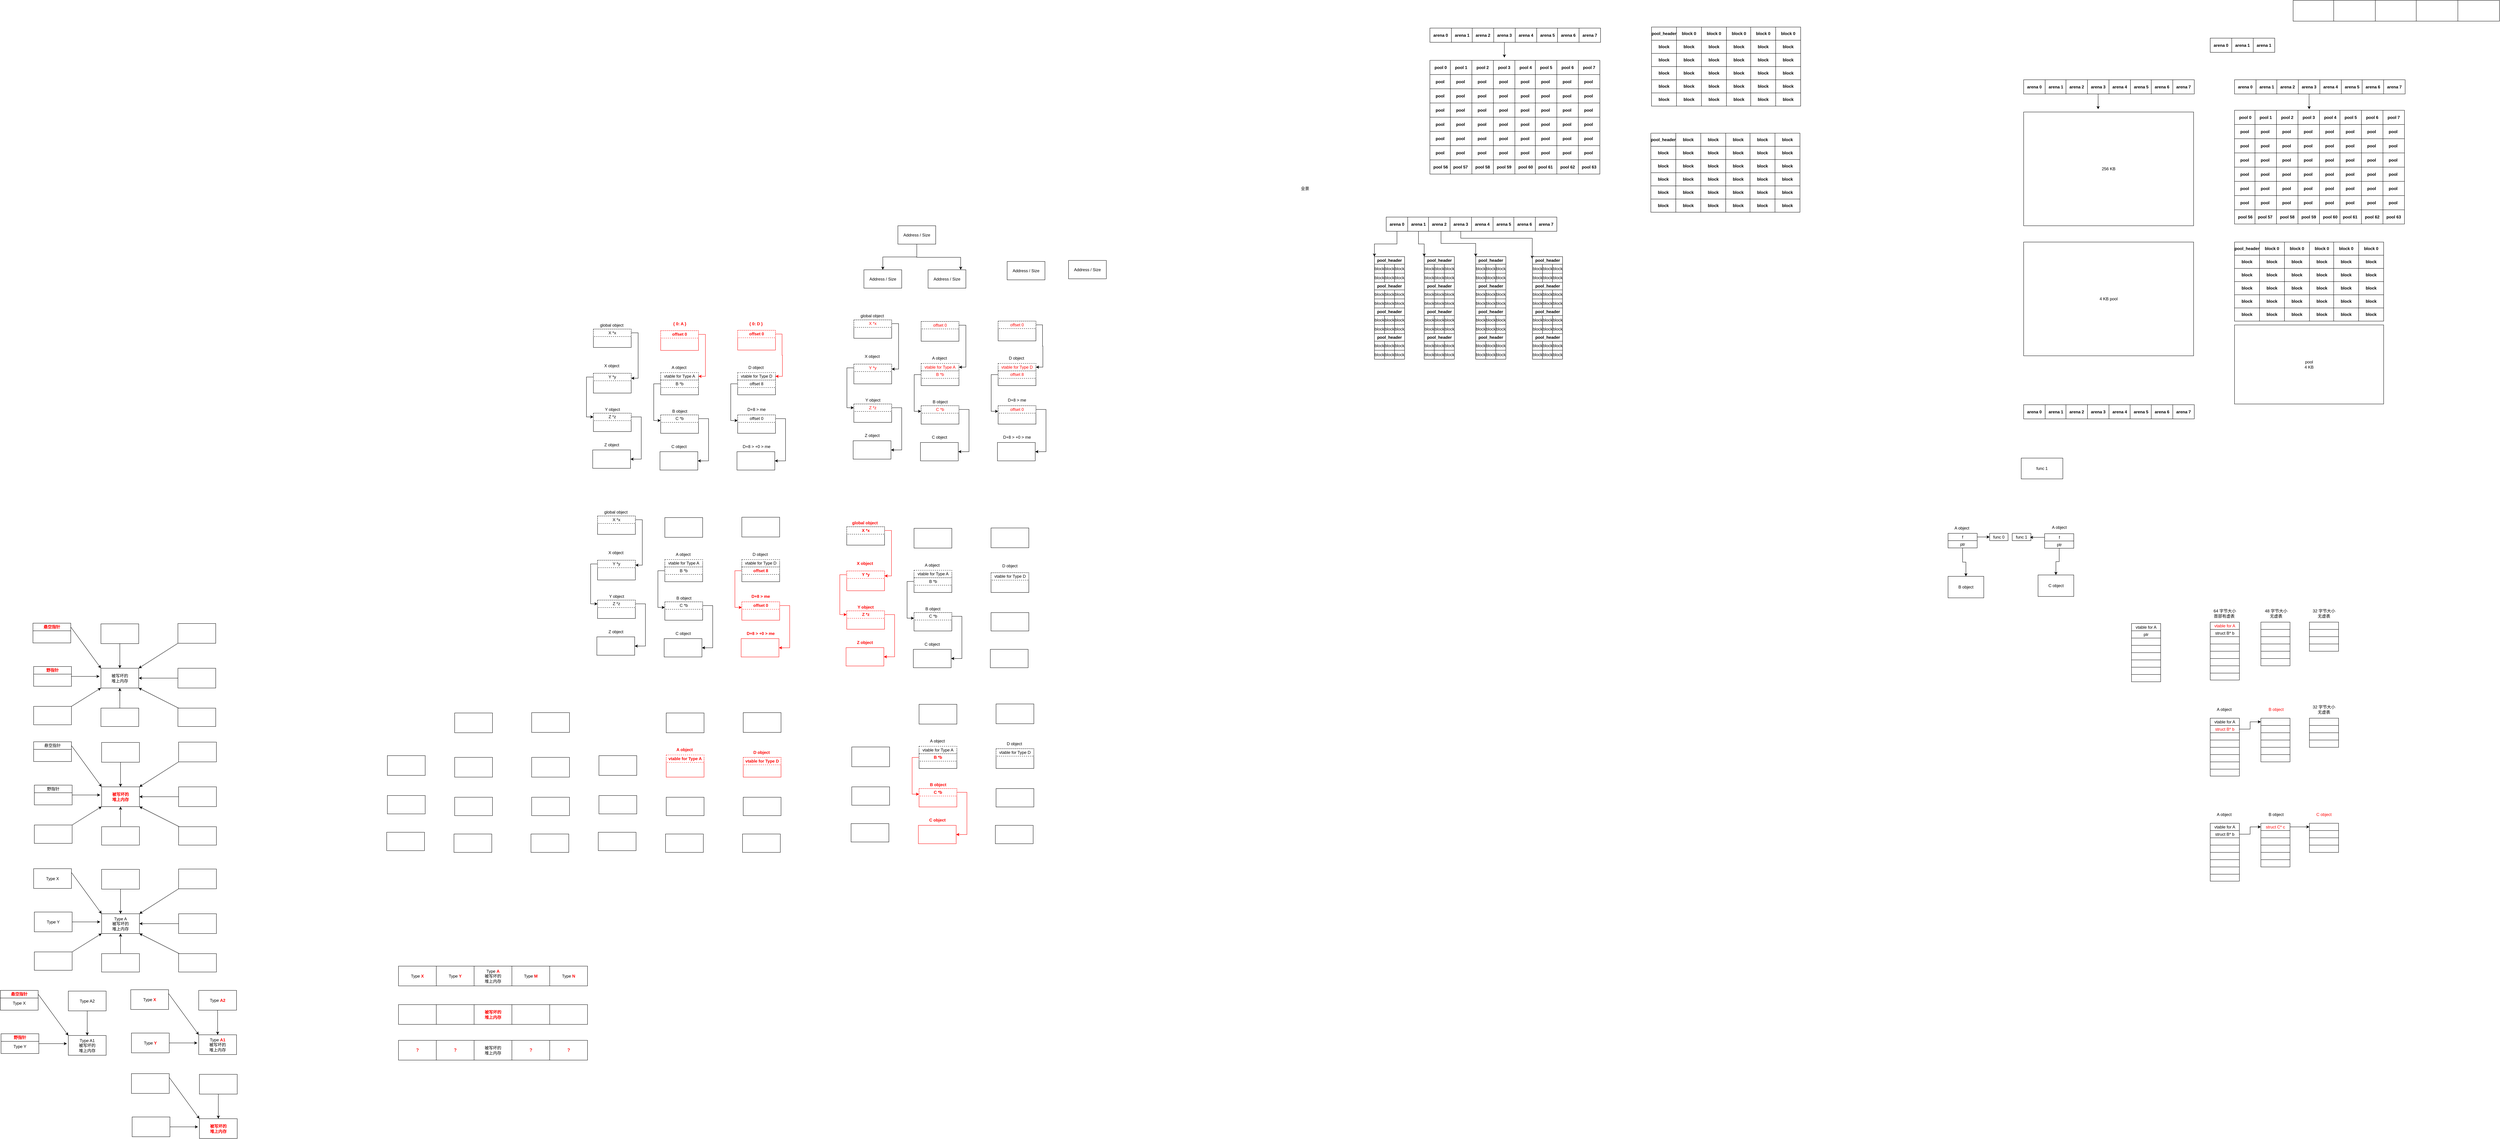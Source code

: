 <mxfile version="21.3.8" type="github">
  <diagram name="第 1 页" id="RlWcdQBYCA7oX_HSbWhf">
    <mxGraphModel dx="8528" dy="945" grid="0" gridSize="10" guides="1" tooltips="1" connect="1" arrows="1" fold="1" page="0" pageScale="1" pageWidth="827" pageHeight="1169" math="0" shadow="0">
      <root>
        <mxCell id="0" />
        <mxCell id="1" parent="0" />
        <mxCell id="5FygrM8ZOsFcztVGFmqP-1" value="&lt;b&gt;arena 0&lt;/b&gt;" style="rounded=0;whiteSpace=wrap;html=1;" parent="1" vertex="1">
          <mxGeometry x="-276" y="488" width="62" height="41" as="geometry" />
        </mxCell>
        <mxCell id="5FygrM8ZOsFcztVGFmqP-2" value="" style="rounded=0;whiteSpace=wrap;html=1;" parent="1" vertex="1">
          <mxGeometry x="-37" y="379" width="120" height="60" as="geometry" />
        </mxCell>
        <mxCell id="5FygrM8ZOsFcztVGFmqP-3" value="" style="rounded=0;whiteSpace=wrap;html=1;" parent="1" vertex="1">
          <mxGeometry x="80" y="379" width="120" height="60" as="geometry" />
        </mxCell>
        <mxCell id="5FygrM8ZOsFcztVGFmqP-4" value="" style="rounded=0;whiteSpace=wrap;html=1;" parent="1" vertex="1">
          <mxGeometry x="200" y="379" width="120" height="60" as="geometry" />
        </mxCell>
        <mxCell id="5FygrM8ZOsFcztVGFmqP-5" value="" style="rounded=0;whiteSpace=wrap;html=1;" parent="1" vertex="1">
          <mxGeometry x="318" y="379" width="120" height="60" as="geometry" />
        </mxCell>
        <mxCell id="5FygrM8ZOsFcztVGFmqP-6" value="" style="rounded=0;whiteSpace=wrap;html=1;" parent="1" vertex="1">
          <mxGeometry x="438" y="379" width="120" height="60" as="geometry" />
        </mxCell>
        <mxCell id="5FygrM8ZOsFcztVGFmqP-7" value="&lt;b&gt;arena 1&lt;/b&gt;" style="rounded=0;whiteSpace=wrap;html=1;" parent="1" vertex="1">
          <mxGeometry x="-214" y="488" width="62" height="41" as="geometry" />
        </mxCell>
        <mxCell id="5FygrM8ZOsFcztVGFmqP-8" value="&lt;b&gt;arena 1&lt;/b&gt;" style="rounded=0;whiteSpace=wrap;html=1;" parent="1" vertex="1">
          <mxGeometry x="-152" y="488" width="62" height="41" as="geometry" />
        </mxCell>
        <mxCell id="5FygrM8ZOsFcztVGFmqP-9" value="&lt;b&gt;arena 0&lt;br&gt;&lt;/b&gt;" style="rounded=0;whiteSpace=wrap;html=1;" parent="1" vertex="1">
          <mxGeometry x="-206" y="608" width="62" height="41" as="geometry" />
        </mxCell>
        <mxCell id="5FygrM8ZOsFcztVGFmqP-10" value="&lt;b&gt;arena 1&lt;br&gt;&lt;/b&gt;" style="rounded=0;whiteSpace=wrap;html=1;" parent="1" vertex="1">
          <mxGeometry x="-144" y="608" width="62" height="41" as="geometry" />
        </mxCell>
        <mxCell id="5FygrM8ZOsFcztVGFmqP-11" value="&lt;b&gt;arena 2&lt;br&gt;&lt;/b&gt;" style="rounded=0;whiteSpace=wrap;html=1;" parent="1" vertex="1">
          <mxGeometry x="-84" y="608" width="62" height="41" as="geometry" />
        </mxCell>
        <mxCell id="5FygrM8ZOsFcztVGFmqP-58" style="edgeStyle=orthogonalEdgeStyle;rounded=0;orthogonalLoop=1;jettySize=auto;html=1;entryX=0.52;entryY=-0.07;entryDx=0;entryDy=0;entryPerimeter=0;" parent="1" source="5FygrM8ZOsFcztVGFmqP-12" target="5FygrM8ZOsFcztVGFmqP-23" edge="1">
          <mxGeometry relative="1" as="geometry" />
        </mxCell>
        <mxCell id="5FygrM8ZOsFcztVGFmqP-12" value="&lt;b&gt;arena 3&lt;br&gt;&lt;/b&gt;" style="rounded=0;whiteSpace=wrap;html=1;" parent="1" vertex="1">
          <mxGeometry x="-22" y="608" width="62" height="41" as="geometry" />
        </mxCell>
        <mxCell id="5FygrM8ZOsFcztVGFmqP-13" value="&lt;b&gt;arena 4&lt;br&gt;&lt;/b&gt;" style="rounded=0;whiteSpace=wrap;html=1;" parent="1" vertex="1">
          <mxGeometry x="40" y="608" width="62" height="41" as="geometry" />
        </mxCell>
        <mxCell id="5FygrM8ZOsFcztVGFmqP-14" value="&lt;b&gt;arena 5&lt;br&gt;&lt;/b&gt;" style="rounded=0;whiteSpace=wrap;html=1;" parent="1" vertex="1">
          <mxGeometry x="102" y="608" width="62" height="41" as="geometry" />
        </mxCell>
        <mxCell id="5FygrM8ZOsFcztVGFmqP-15" value="&lt;b&gt;arena 6&lt;br&gt;&lt;/b&gt;" style="rounded=0;whiteSpace=wrap;html=1;" parent="1" vertex="1">
          <mxGeometry x="162" y="608" width="62" height="41" as="geometry" />
        </mxCell>
        <mxCell id="5FygrM8ZOsFcztVGFmqP-16" value="&lt;b&gt;arena 7&lt;br&gt;&lt;/b&gt;" style="rounded=0;whiteSpace=wrap;html=1;" parent="1" vertex="1">
          <mxGeometry x="224" y="608" width="62" height="41" as="geometry" />
        </mxCell>
        <mxCell id="5FygrM8ZOsFcztVGFmqP-19" value="&lt;b&gt;pool 0&lt;br&gt;&lt;/b&gt;" style="rounded=0;whiteSpace=wrap;html=1;" parent="1" vertex="1">
          <mxGeometry x="-206" y="696" width="62" height="41" as="geometry" />
        </mxCell>
        <mxCell id="5FygrM8ZOsFcztVGFmqP-21" value="&lt;b&gt;pool 1&lt;br&gt;&lt;/b&gt;" style="rounded=0;whiteSpace=wrap;html=1;" parent="1" vertex="1">
          <mxGeometry x="-147" y="696" width="62" height="41" as="geometry" />
        </mxCell>
        <mxCell id="5FygrM8ZOsFcztVGFmqP-22" value="&lt;b&gt;pool 2&lt;br&gt;&lt;/b&gt;" style="rounded=0;whiteSpace=wrap;html=1;" parent="1" vertex="1">
          <mxGeometry x="-85" y="696" width="62" height="41" as="geometry" />
        </mxCell>
        <mxCell id="5FygrM8ZOsFcztVGFmqP-23" value="&lt;b&gt;pool 3&lt;br&gt;&lt;/b&gt;" style="rounded=0;whiteSpace=wrap;html=1;" parent="1" vertex="1">
          <mxGeometry x="-23" y="696" width="62" height="41" as="geometry" />
        </mxCell>
        <mxCell id="5FygrM8ZOsFcztVGFmqP-24" value="&lt;b&gt;pool 4&lt;br&gt;&lt;/b&gt;" style="rounded=0;whiteSpace=wrap;html=1;" parent="1" vertex="1">
          <mxGeometry x="39" y="696" width="62" height="41" as="geometry" />
        </mxCell>
        <mxCell id="5FygrM8ZOsFcztVGFmqP-25" value="&lt;b&gt;pool 5&lt;br&gt;&lt;/b&gt;" style="rounded=0;whiteSpace=wrap;html=1;" parent="1" vertex="1">
          <mxGeometry x="98" y="696" width="62" height="41" as="geometry" />
        </mxCell>
        <mxCell id="5FygrM8ZOsFcztVGFmqP-26" value="&lt;b&gt;pool 6&lt;br&gt;&lt;/b&gt;" style="rounded=0;whiteSpace=wrap;html=1;" parent="1" vertex="1">
          <mxGeometry x="160" y="696" width="62" height="41" as="geometry" />
        </mxCell>
        <mxCell id="5FygrM8ZOsFcztVGFmqP-27" value="&lt;b&gt;pool 7&lt;br&gt;&lt;/b&gt;" style="rounded=0;whiteSpace=wrap;html=1;" parent="1" vertex="1">
          <mxGeometry x="222" y="696" width="62" height="41" as="geometry" />
        </mxCell>
        <mxCell id="5FygrM8ZOsFcztVGFmqP-29" value="&lt;b&gt;pool&amp;nbsp;&lt;br&gt;&lt;/b&gt;" style="rounded=0;whiteSpace=wrap;html=1;" parent="1" vertex="1">
          <mxGeometry x="-206" y="737" width="62" height="41" as="geometry" />
        </mxCell>
        <mxCell id="5FygrM8ZOsFcztVGFmqP-30" value="&lt;b&gt;pool&amp;nbsp;&lt;br&gt;&lt;/b&gt;" style="rounded=0;whiteSpace=wrap;html=1;" parent="1" vertex="1">
          <mxGeometry x="-147" y="737" width="62" height="41" as="geometry" />
        </mxCell>
        <mxCell id="5FygrM8ZOsFcztVGFmqP-31" value="&lt;b&gt;pool&amp;nbsp;&lt;br&gt;&lt;/b&gt;" style="rounded=0;whiteSpace=wrap;html=1;" parent="1" vertex="1">
          <mxGeometry x="-85" y="737" width="62" height="41" as="geometry" />
        </mxCell>
        <mxCell id="5FygrM8ZOsFcztVGFmqP-32" value="&lt;b&gt;pool&amp;nbsp;&lt;br&gt;&lt;/b&gt;" style="rounded=0;whiteSpace=wrap;html=1;" parent="1" vertex="1">
          <mxGeometry x="-23" y="737" width="62" height="41" as="geometry" />
        </mxCell>
        <mxCell id="5FygrM8ZOsFcztVGFmqP-33" value="&lt;b&gt;pool&amp;nbsp;&lt;br&gt;&lt;/b&gt;" style="rounded=0;whiteSpace=wrap;html=1;" parent="1" vertex="1">
          <mxGeometry x="39" y="737" width="62" height="41" as="geometry" />
        </mxCell>
        <mxCell id="5FygrM8ZOsFcztVGFmqP-34" value="&lt;b&gt;pool&amp;nbsp;&lt;br&gt;&lt;/b&gt;" style="rounded=0;whiteSpace=wrap;html=1;" parent="1" vertex="1">
          <mxGeometry x="98" y="737" width="62" height="41" as="geometry" />
        </mxCell>
        <mxCell id="5FygrM8ZOsFcztVGFmqP-35" value="&lt;b&gt;pool&amp;nbsp;&lt;br&gt;&lt;/b&gt;" style="rounded=0;whiteSpace=wrap;html=1;" parent="1" vertex="1">
          <mxGeometry x="160" y="737" width="62" height="41" as="geometry" />
        </mxCell>
        <mxCell id="5FygrM8ZOsFcztVGFmqP-36" value="&lt;b&gt;pool&amp;nbsp;&lt;br&gt;&lt;/b&gt;" style="rounded=0;whiteSpace=wrap;html=1;" parent="1" vertex="1">
          <mxGeometry x="222" y="737" width="62" height="41" as="geometry" />
        </mxCell>
        <mxCell id="5FygrM8ZOsFcztVGFmqP-59" value="&lt;b&gt;pool&amp;nbsp;&lt;br&gt;&lt;/b&gt;" style="rounded=0;whiteSpace=wrap;html=1;" parent="1" vertex="1">
          <mxGeometry x="-206" y="778" width="62" height="41" as="geometry" />
        </mxCell>
        <mxCell id="5FygrM8ZOsFcztVGFmqP-60" value="&lt;b&gt;pool&amp;nbsp;&lt;br&gt;&lt;/b&gt;" style="rounded=0;whiteSpace=wrap;html=1;" parent="1" vertex="1">
          <mxGeometry x="-147" y="778" width="62" height="41" as="geometry" />
        </mxCell>
        <mxCell id="5FygrM8ZOsFcztVGFmqP-61" value="&lt;b&gt;pool&amp;nbsp;&lt;br&gt;&lt;/b&gt;" style="rounded=0;whiteSpace=wrap;html=1;" parent="1" vertex="1">
          <mxGeometry x="-85" y="778" width="62" height="41" as="geometry" />
        </mxCell>
        <mxCell id="5FygrM8ZOsFcztVGFmqP-62" value="&lt;b&gt;pool&amp;nbsp;&lt;br&gt;&lt;/b&gt;" style="rounded=0;whiteSpace=wrap;html=1;" parent="1" vertex="1">
          <mxGeometry x="-23" y="778" width="62" height="41" as="geometry" />
        </mxCell>
        <mxCell id="5FygrM8ZOsFcztVGFmqP-63" value="&lt;b&gt;pool&amp;nbsp;&lt;br&gt;&lt;/b&gt;" style="rounded=0;whiteSpace=wrap;html=1;" parent="1" vertex="1">
          <mxGeometry x="39" y="778" width="62" height="41" as="geometry" />
        </mxCell>
        <mxCell id="5FygrM8ZOsFcztVGFmqP-64" value="&lt;b&gt;pool&amp;nbsp;&lt;br&gt;&lt;/b&gt;" style="rounded=0;whiteSpace=wrap;html=1;" parent="1" vertex="1">
          <mxGeometry x="98" y="778" width="62" height="41" as="geometry" />
        </mxCell>
        <mxCell id="5FygrM8ZOsFcztVGFmqP-65" value="&lt;b&gt;pool&amp;nbsp;&lt;br&gt;&lt;/b&gt;" style="rounded=0;whiteSpace=wrap;html=1;" parent="1" vertex="1">
          <mxGeometry x="160" y="778" width="62" height="41" as="geometry" />
        </mxCell>
        <mxCell id="5FygrM8ZOsFcztVGFmqP-66" value="&lt;b&gt;pool&amp;nbsp;&lt;br&gt;&lt;/b&gt;" style="rounded=0;whiteSpace=wrap;html=1;" parent="1" vertex="1">
          <mxGeometry x="222" y="778" width="62" height="41" as="geometry" />
        </mxCell>
        <mxCell id="5FygrM8ZOsFcztVGFmqP-67" value="&lt;b&gt;pool&amp;nbsp;&lt;br&gt;&lt;/b&gt;" style="rounded=0;whiteSpace=wrap;html=1;" parent="1" vertex="1">
          <mxGeometry x="-206" y="819" width="62" height="41" as="geometry" />
        </mxCell>
        <mxCell id="5FygrM8ZOsFcztVGFmqP-68" value="&lt;b&gt;pool&amp;nbsp;&lt;br&gt;&lt;/b&gt;" style="rounded=0;whiteSpace=wrap;html=1;" parent="1" vertex="1">
          <mxGeometry x="-147" y="819" width="62" height="41" as="geometry" />
        </mxCell>
        <mxCell id="5FygrM8ZOsFcztVGFmqP-69" value="&lt;b&gt;pool&amp;nbsp;&lt;br&gt;&lt;/b&gt;" style="rounded=0;whiteSpace=wrap;html=1;" parent="1" vertex="1">
          <mxGeometry x="-85" y="819" width="62" height="41" as="geometry" />
        </mxCell>
        <mxCell id="5FygrM8ZOsFcztVGFmqP-70" value="&lt;b&gt;pool&amp;nbsp;&lt;br&gt;&lt;/b&gt;" style="rounded=0;whiteSpace=wrap;html=1;" parent="1" vertex="1">
          <mxGeometry x="-23" y="819" width="62" height="41" as="geometry" />
        </mxCell>
        <mxCell id="5FygrM8ZOsFcztVGFmqP-71" value="&lt;b&gt;pool&amp;nbsp;&lt;br&gt;&lt;/b&gt;" style="rounded=0;whiteSpace=wrap;html=1;" parent="1" vertex="1">
          <mxGeometry x="39" y="819" width="62" height="41" as="geometry" />
        </mxCell>
        <mxCell id="5FygrM8ZOsFcztVGFmqP-72" value="&lt;b&gt;pool&amp;nbsp;&lt;br&gt;&lt;/b&gt;" style="rounded=0;whiteSpace=wrap;html=1;" parent="1" vertex="1">
          <mxGeometry x="98" y="819" width="62" height="41" as="geometry" />
        </mxCell>
        <mxCell id="5FygrM8ZOsFcztVGFmqP-73" value="&lt;b&gt;pool&amp;nbsp;&lt;br&gt;&lt;/b&gt;" style="rounded=0;whiteSpace=wrap;html=1;" parent="1" vertex="1">
          <mxGeometry x="160" y="819" width="62" height="41" as="geometry" />
        </mxCell>
        <mxCell id="5FygrM8ZOsFcztVGFmqP-74" value="&lt;b&gt;pool&amp;nbsp;&lt;br&gt;&lt;/b&gt;" style="rounded=0;whiteSpace=wrap;html=1;" parent="1" vertex="1">
          <mxGeometry x="222" y="819" width="62" height="41" as="geometry" />
        </mxCell>
        <mxCell id="5FygrM8ZOsFcztVGFmqP-75" value="&lt;b&gt;pool&amp;nbsp;&lt;br&gt;&lt;/b&gt;" style="rounded=0;whiteSpace=wrap;html=1;" parent="1" vertex="1">
          <mxGeometry x="-206" y="860" width="62" height="41" as="geometry" />
        </mxCell>
        <mxCell id="5FygrM8ZOsFcztVGFmqP-76" value="&lt;b&gt;pool&amp;nbsp;&lt;br&gt;&lt;/b&gt;" style="rounded=0;whiteSpace=wrap;html=1;" parent="1" vertex="1">
          <mxGeometry x="-147" y="860" width="62" height="41" as="geometry" />
        </mxCell>
        <mxCell id="5FygrM8ZOsFcztVGFmqP-77" value="&lt;b&gt;pool&amp;nbsp;&lt;br&gt;&lt;/b&gt;" style="rounded=0;whiteSpace=wrap;html=1;" parent="1" vertex="1">
          <mxGeometry x="-85" y="860" width="62" height="41" as="geometry" />
        </mxCell>
        <mxCell id="5FygrM8ZOsFcztVGFmqP-78" value="&lt;b&gt;pool&amp;nbsp;&lt;br&gt;&lt;/b&gt;" style="rounded=0;whiteSpace=wrap;html=1;" parent="1" vertex="1">
          <mxGeometry x="-23" y="860" width="62" height="41" as="geometry" />
        </mxCell>
        <mxCell id="5FygrM8ZOsFcztVGFmqP-79" value="&lt;b&gt;pool&amp;nbsp;&lt;br&gt;&lt;/b&gt;" style="rounded=0;whiteSpace=wrap;html=1;" parent="1" vertex="1">
          <mxGeometry x="39" y="860" width="62" height="41" as="geometry" />
        </mxCell>
        <mxCell id="5FygrM8ZOsFcztVGFmqP-80" value="&lt;b&gt;pool&amp;nbsp;&lt;br&gt;&lt;/b&gt;" style="rounded=0;whiteSpace=wrap;html=1;" parent="1" vertex="1">
          <mxGeometry x="98" y="860" width="62" height="41" as="geometry" />
        </mxCell>
        <mxCell id="5FygrM8ZOsFcztVGFmqP-81" value="&lt;b&gt;pool&amp;nbsp;&lt;br&gt;&lt;/b&gt;" style="rounded=0;whiteSpace=wrap;html=1;" parent="1" vertex="1">
          <mxGeometry x="160" y="860" width="62" height="41" as="geometry" />
        </mxCell>
        <mxCell id="5FygrM8ZOsFcztVGFmqP-82" value="&lt;b&gt;pool&amp;nbsp;&lt;br&gt;&lt;/b&gt;" style="rounded=0;whiteSpace=wrap;html=1;" parent="1" vertex="1">
          <mxGeometry x="222" y="860" width="62" height="41" as="geometry" />
        </mxCell>
        <mxCell id="5FygrM8ZOsFcztVGFmqP-83" value="&lt;b&gt;pool&amp;nbsp;&lt;br&gt;&lt;/b&gt;" style="rounded=0;whiteSpace=wrap;html=1;" parent="1" vertex="1">
          <mxGeometry x="-206" y="901" width="62" height="41" as="geometry" />
        </mxCell>
        <mxCell id="5FygrM8ZOsFcztVGFmqP-84" value="&lt;b&gt;pool&amp;nbsp;&lt;br&gt;&lt;/b&gt;" style="rounded=0;whiteSpace=wrap;html=1;" parent="1" vertex="1">
          <mxGeometry x="-147" y="901" width="62" height="41" as="geometry" />
        </mxCell>
        <mxCell id="5FygrM8ZOsFcztVGFmqP-85" value="&lt;b&gt;pool&amp;nbsp;&lt;br&gt;&lt;/b&gt;" style="rounded=0;whiteSpace=wrap;html=1;" parent="1" vertex="1">
          <mxGeometry x="-85" y="901" width="62" height="41" as="geometry" />
        </mxCell>
        <mxCell id="5FygrM8ZOsFcztVGFmqP-86" value="&lt;b&gt;pool&amp;nbsp;&lt;br&gt;&lt;/b&gt;" style="rounded=0;whiteSpace=wrap;html=1;" parent="1" vertex="1">
          <mxGeometry x="-23" y="901" width="62" height="41" as="geometry" />
        </mxCell>
        <mxCell id="5FygrM8ZOsFcztVGFmqP-87" value="&lt;b&gt;pool&amp;nbsp;&lt;br&gt;&lt;/b&gt;" style="rounded=0;whiteSpace=wrap;html=1;" parent="1" vertex="1">
          <mxGeometry x="39" y="901" width="62" height="41" as="geometry" />
        </mxCell>
        <mxCell id="5FygrM8ZOsFcztVGFmqP-88" value="&lt;b&gt;pool&amp;nbsp;&lt;br&gt;&lt;/b&gt;" style="rounded=0;whiteSpace=wrap;html=1;" parent="1" vertex="1">
          <mxGeometry x="98" y="901" width="62" height="41" as="geometry" />
        </mxCell>
        <mxCell id="5FygrM8ZOsFcztVGFmqP-89" value="&lt;b&gt;pool&amp;nbsp;&lt;br&gt;&lt;/b&gt;" style="rounded=0;whiteSpace=wrap;html=1;" parent="1" vertex="1">
          <mxGeometry x="160" y="901" width="62" height="41" as="geometry" />
        </mxCell>
        <mxCell id="5FygrM8ZOsFcztVGFmqP-90" value="&lt;b&gt;pool&amp;nbsp;&lt;br&gt;&lt;/b&gt;" style="rounded=0;whiteSpace=wrap;html=1;" parent="1" vertex="1">
          <mxGeometry x="222" y="901" width="62" height="41" as="geometry" />
        </mxCell>
        <mxCell id="5FygrM8ZOsFcztVGFmqP-91" value="&lt;b&gt;pool&amp;nbsp;&lt;br&gt;&lt;/b&gt;" style="rounded=0;whiteSpace=wrap;html=1;" parent="1" vertex="1">
          <mxGeometry x="-206" y="942" width="62" height="41" as="geometry" />
        </mxCell>
        <mxCell id="5FygrM8ZOsFcztVGFmqP-92" value="&lt;b&gt;pool&amp;nbsp;&lt;br&gt;&lt;/b&gt;" style="rounded=0;whiteSpace=wrap;html=1;" parent="1" vertex="1">
          <mxGeometry x="-147" y="942" width="62" height="41" as="geometry" />
        </mxCell>
        <mxCell id="5FygrM8ZOsFcztVGFmqP-93" value="&lt;b&gt;pool&amp;nbsp;&lt;br&gt;&lt;/b&gt;" style="rounded=0;whiteSpace=wrap;html=1;" parent="1" vertex="1">
          <mxGeometry x="-85" y="942" width="62" height="41" as="geometry" />
        </mxCell>
        <mxCell id="5FygrM8ZOsFcztVGFmqP-94" value="&lt;b&gt;pool&amp;nbsp;&lt;br&gt;&lt;/b&gt;" style="rounded=0;whiteSpace=wrap;html=1;" parent="1" vertex="1">
          <mxGeometry x="-23" y="942" width="62" height="41" as="geometry" />
        </mxCell>
        <mxCell id="5FygrM8ZOsFcztVGFmqP-95" value="&lt;b&gt;pool&amp;nbsp;&lt;br&gt;&lt;/b&gt;" style="rounded=0;whiteSpace=wrap;html=1;" parent="1" vertex="1">
          <mxGeometry x="39" y="942" width="62" height="41" as="geometry" />
        </mxCell>
        <mxCell id="5FygrM8ZOsFcztVGFmqP-96" value="&lt;b&gt;pool&amp;nbsp;&lt;br&gt;&lt;/b&gt;" style="rounded=0;whiteSpace=wrap;html=1;" parent="1" vertex="1">
          <mxGeometry x="98" y="942" width="62" height="41" as="geometry" />
        </mxCell>
        <mxCell id="5FygrM8ZOsFcztVGFmqP-97" value="&lt;b&gt;pool&amp;nbsp;&lt;br&gt;&lt;/b&gt;" style="rounded=0;whiteSpace=wrap;html=1;" parent="1" vertex="1">
          <mxGeometry x="160" y="942" width="62" height="41" as="geometry" />
        </mxCell>
        <mxCell id="5FygrM8ZOsFcztVGFmqP-98" value="&lt;b&gt;pool&amp;nbsp;&lt;br&gt;&lt;/b&gt;" style="rounded=0;whiteSpace=wrap;html=1;" parent="1" vertex="1">
          <mxGeometry x="222" y="942" width="62" height="41" as="geometry" />
        </mxCell>
        <mxCell id="5FygrM8ZOsFcztVGFmqP-99" value="&lt;b&gt;pool 56&lt;br&gt;&lt;/b&gt;" style="rounded=0;whiteSpace=wrap;html=1;" parent="1" vertex="1">
          <mxGeometry x="-206" y="983" width="62" height="41" as="geometry" />
        </mxCell>
        <mxCell id="5FygrM8ZOsFcztVGFmqP-100" value="&lt;b&gt;pool 57&amp;nbsp;&lt;br&gt;&lt;/b&gt;" style="rounded=0;whiteSpace=wrap;html=1;" parent="1" vertex="1">
          <mxGeometry x="-147" y="983" width="62" height="41" as="geometry" />
        </mxCell>
        <mxCell id="5FygrM8ZOsFcztVGFmqP-101" value="&lt;b&gt;pool 58&lt;br&gt;&lt;/b&gt;" style="rounded=0;whiteSpace=wrap;html=1;" parent="1" vertex="1">
          <mxGeometry x="-85" y="983" width="62" height="41" as="geometry" />
        </mxCell>
        <mxCell id="5FygrM8ZOsFcztVGFmqP-102" value="&lt;b&gt;pool 59&lt;br&gt;&lt;/b&gt;" style="rounded=0;whiteSpace=wrap;html=1;" parent="1" vertex="1">
          <mxGeometry x="-23" y="983" width="62" height="41" as="geometry" />
        </mxCell>
        <mxCell id="5FygrM8ZOsFcztVGFmqP-103" value="&lt;b&gt;pool 60&lt;br&gt;&lt;/b&gt;" style="rounded=0;whiteSpace=wrap;html=1;" parent="1" vertex="1">
          <mxGeometry x="39" y="983" width="62" height="41" as="geometry" />
        </mxCell>
        <mxCell id="5FygrM8ZOsFcztVGFmqP-104" value="&lt;b&gt;pool 61&amp;nbsp;&lt;br&gt;&lt;/b&gt;" style="rounded=0;whiteSpace=wrap;html=1;" parent="1" vertex="1">
          <mxGeometry x="98" y="983" width="62" height="41" as="geometry" />
        </mxCell>
        <mxCell id="5FygrM8ZOsFcztVGFmqP-105" value="&lt;b&gt;pool 62&lt;br&gt;&lt;/b&gt;" style="rounded=0;whiteSpace=wrap;html=1;" parent="1" vertex="1">
          <mxGeometry x="160" y="983" width="62" height="41" as="geometry" />
        </mxCell>
        <mxCell id="5FygrM8ZOsFcztVGFmqP-106" value="&lt;b&gt;pool 63&lt;br&gt;&lt;/b&gt;" style="rounded=0;whiteSpace=wrap;html=1;" parent="1" vertex="1">
          <mxGeometry x="222" y="983" width="62" height="41" as="geometry" />
        </mxCell>
        <mxCell id="5FygrM8ZOsFcztVGFmqP-107" value="&lt;b&gt;arena 0&lt;br&gt;&lt;/b&gt;" style="rounded=0;whiteSpace=wrap;html=1;" parent="1" vertex="1">
          <mxGeometry x="-814" y="608" width="62" height="41" as="geometry" />
        </mxCell>
        <mxCell id="5FygrM8ZOsFcztVGFmqP-108" value="&lt;b&gt;arena 1&lt;br&gt;&lt;/b&gt;" style="rounded=0;whiteSpace=wrap;html=1;" parent="1" vertex="1">
          <mxGeometry x="-752" y="608" width="62" height="41" as="geometry" />
        </mxCell>
        <mxCell id="5FygrM8ZOsFcztVGFmqP-109" value="&lt;b&gt;arena 2&lt;br&gt;&lt;/b&gt;" style="rounded=0;whiteSpace=wrap;html=1;" parent="1" vertex="1">
          <mxGeometry x="-692" y="608" width="62" height="41" as="geometry" />
        </mxCell>
        <mxCell id="5FygrM8ZOsFcztVGFmqP-110" value="&lt;b&gt;arena 3&lt;br&gt;&lt;/b&gt;" style="rounded=0;whiteSpace=wrap;html=1;" parent="1" vertex="1">
          <mxGeometry x="-630" y="608" width="62" height="41" as="geometry" />
        </mxCell>
        <mxCell id="5FygrM8ZOsFcztVGFmqP-111" value="&lt;b&gt;arena 4&lt;br&gt;&lt;/b&gt;" style="rounded=0;whiteSpace=wrap;html=1;" parent="1" vertex="1">
          <mxGeometry x="-568" y="608" width="62" height="41" as="geometry" />
        </mxCell>
        <mxCell id="5FygrM8ZOsFcztVGFmqP-112" value="&lt;b&gt;arena 5&lt;br&gt;&lt;/b&gt;" style="rounded=0;whiteSpace=wrap;html=1;" parent="1" vertex="1">
          <mxGeometry x="-506" y="608" width="62" height="41" as="geometry" />
        </mxCell>
        <mxCell id="5FygrM8ZOsFcztVGFmqP-113" value="&lt;b&gt;arena 6&lt;br&gt;&lt;/b&gt;" style="rounded=0;whiteSpace=wrap;html=1;" parent="1" vertex="1">
          <mxGeometry x="-446" y="608" width="62" height="41" as="geometry" />
        </mxCell>
        <mxCell id="5FygrM8ZOsFcztVGFmqP-114" value="&lt;b&gt;arena 7&lt;br&gt;&lt;/b&gt;" style="rounded=0;whiteSpace=wrap;html=1;" parent="1" vertex="1">
          <mxGeometry x="-384" y="608" width="62" height="41" as="geometry" />
        </mxCell>
        <mxCell id="5FygrM8ZOsFcztVGFmqP-115" value="256 KB" style="rounded=0;whiteSpace=wrap;html=1;" parent="1" vertex="1">
          <mxGeometry x="-814" y="701" width="490" height="328" as="geometry" />
        </mxCell>
        <mxCell id="5FygrM8ZOsFcztVGFmqP-117" style="edgeStyle=orthogonalEdgeStyle;rounded=0;orthogonalLoop=1;jettySize=auto;html=1;entryX=0.52;entryY=-0.07;entryDx=0;entryDy=0;entryPerimeter=0;" parent="1" edge="1">
          <mxGeometry relative="1" as="geometry">
            <mxPoint x="-599.29" y="649" as="sourcePoint" />
            <mxPoint x="-599.29" y="693" as="targetPoint" />
          </mxGeometry>
        </mxCell>
        <mxCell id="5FygrM8ZOsFcztVGFmqP-119" value="4 KB pool" style="rounded=0;whiteSpace=wrap;html=1;" parent="1" vertex="1">
          <mxGeometry x="-814" y="1076" width="490" height="328" as="geometry" />
        </mxCell>
        <mxCell id="5FygrM8ZOsFcztVGFmqP-122" value="4 KB pool" style="rounded=0;whiteSpace=wrap;html=1;" parent="1" vertex="1">
          <mxGeometry x="-206" y="1076" width="430" height="228" as="geometry" />
        </mxCell>
        <mxCell id="5FygrM8ZOsFcztVGFmqP-120" value="&lt;b&gt;pool_header&lt;br&gt;&lt;/b&gt;" style="rounded=0;whiteSpace=wrap;html=1;" parent="1" vertex="1">
          <mxGeometry x="-206" y="1076" width="72" height="38" as="geometry" />
        </mxCell>
        <mxCell id="5FygrM8ZOsFcztVGFmqP-137" value="&lt;b&gt;block 0&lt;br&gt;&lt;/b&gt;" style="rounded=0;whiteSpace=wrap;html=1;" parent="1" vertex="1">
          <mxGeometry x="-134" y="1076" width="72" height="38" as="geometry" />
        </mxCell>
        <mxCell id="5FygrM8ZOsFcztVGFmqP-138" value="&lt;b&gt;block 0&lt;br&gt;&lt;/b&gt;" style="rounded=0;whiteSpace=wrap;html=1;" parent="1" vertex="1">
          <mxGeometry x="-62" y="1076" width="72" height="38" as="geometry" />
        </mxCell>
        <mxCell id="5FygrM8ZOsFcztVGFmqP-139" value="&lt;b&gt;block 0&lt;br&gt;&lt;/b&gt;" style="rounded=0;whiteSpace=wrap;html=1;" parent="1" vertex="1">
          <mxGeometry x="10" y="1076" width="72" height="38" as="geometry" />
        </mxCell>
        <mxCell id="5FygrM8ZOsFcztVGFmqP-140" value="&lt;b&gt;block 0&lt;br&gt;&lt;/b&gt;" style="rounded=0;whiteSpace=wrap;html=1;" parent="1" vertex="1">
          <mxGeometry x="80" y="1076" width="72" height="38" as="geometry" />
        </mxCell>
        <mxCell id="5FygrM8ZOsFcztVGFmqP-141" value="&lt;b&gt;block 0&lt;br&gt;&lt;/b&gt;" style="rounded=0;whiteSpace=wrap;html=1;" parent="1" vertex="1">
          <mxGeometry x="152" y="1076" width="72" height="38" as="geometry" />
        </mxCell>
        <mxCell id="5FygrM8ZOsFcztVGFmqP-142" value="&lt;b&gt;block&lt;br&gt;&lt;/b&gt;" style="rounded=0;whiteSpace=wrap;html=1;" parent="1" vertex="1">
          <mxGeometry x="-206" y="1114" width="72" height="38" as="geometry" />
        </mxCell>
        <mxCell id="5FygrM8ZOsFcztVGFmqP-143" value="&lt;b style=&quot;border-color: var(--border-color);&quot;&gt;block&lt;/b&gt;&lt;b&gt;&lt;br&gt;&lt;/b&gt;" style="rounded=0;whiteSpace=wrap;html=1;" parent="1" vertex="1">
          <mxGeometry x="-134" y="1114" width="72" height="38" as="geometry" />
        </mxCell>
        <mxCell id="5FygrM8ZOsFcztVGFmqP-144" value="&lt;b style=&quot;border-color: var(--border-color);&quot;&gt;block&lt;/b&gt;&lt;b&gt;&lt;br&gt;&lt;/b&gt;" style="rounded=0;whiteSpace=wrap;html=1;" parent="1" vertex="1">
          <mxGeometry x="-62" y="1114" width="72" height="38" as="geometry" />
        </mxCell>
        <mxCell id="5FygrM8ZOsFcztVGFmqP-145" value="&lt;b style=&quot;border-color: var(--border-color);&quot;&gt;block&lt;/b&gt;&lt;b&gt;&lt;br&gt;&lt;/b&gt;" style="rounded=0;whiteSpace=wrap;html=1;" parent="1" vertex="1">
          <mxGeometry x="10" y="1114" width="72" height="38" as="geometry" />
        </mxCell>
        <mxCell id="5FygrM8ZOsFcztVGFmqP-146" value="&lt;b style=&quot;border-color: var(--border-color);&quot;&gt;block&lt;/b&gt;&lt;b&gt;&lt;br&gt;&lt;/b&gt;" style="rounded=0;whiteSpace=wrap;html=1;" parent="1" vertex="1">
          <mxGeometry x="80" y="1114" width="72" height="38" as="geometry" />
        </mxCell>
        <mxCell id="5FygrM8ZOsFcztVGFmqP-147" value="&lt;b style=&quot;border-color: var(--border-color);&quot;&gt;block&lt;/b&gt;&lt;b&gt;&lt;br&gt;&lt;/b&gt;" style="rounded=0;whiteSpace=wrap;html=1;" parent="1" vertex="1">
          <mxGeometry x="152" y="1114" width="72" height="38" as="geometry" />
        </mxCell>
        <mxCell id="5FygrM8ZOsFcztVGFmqP-160" value="&lt;b&gt;block&lt;br&gt;&lt;/b&gt;" style="rounded=0;whiteSpace=wrap;html=1;" parent="1" vertex="1">
          <mxGeometry x="-206" y="1152" width="72" height="38" as="geometry" />
        </mxCell>
        <mxCell id="5FygrM8ZOsFcztVGFmqP-161" value="&lt;b style=&quot;border-color: var(--border-color);&quot;&gt;block&lt;/b&gt;&lt;b&gt;&lt;br&gt;&lt;/b&gt;" style="rounded=0;whiteSpace=wrap;html=1;" parent="1" vertex="1">
          <mxGeometry x="-134" y="1152" width="72" height="38" as="geometry" />
        </mxCell>
        <mxCell id="5FygrM8ZOsFcztVGFmqP-162" value="&lt;b style=&quot;border-color: var(--border-color);&quot;&gt;block&lt;/b&gt;&lt;b&gt;&lt;br&gt;&lt;/b&gt;" style="rounded=0;whiteSpace=wrap;html=1;" parent="1" vertex="1">
          <mxGeometry x="-62" y="1152" width="72" height="38" as="geometry" />
        </mxCell>
        <mxCell id="5FygrM8ZOsFcztVGFmqP-163" value="&lt;b style=&quot;border-color: var(--border-color);&quot;&gt;block&lt;/b&gt;&lt;b&gt;&lt;br&gt;&lt;/b&gt;" style="rounded=0;whiteSpace=wrap;html=1;" parent="1" vertex="1">
          <mxGeometry x="10" y="1152" width="72" height="38" as="geometry" />
        </mxCell>
        <mxCell id="5FygrM8ZOsFcztVGFmqP-164" value="&lt;b style=&quot;border-color: var(--border-color);&quot;&gt;block&lt;/b&gt;&lt;b&gt;&lt;br&gt;&lt;/b&gt;" style="rounded=0;whiteSpace=wrap;html=1;" parent="1" vertex="1">
          <mxGeometry x="80" y="1152" width="72" height="38" as="geometry" />
        </mxCell>
        <mxCell id="5FygrM8ZOsFcztVGFmqP-165" value="&lt;b style=&quot;border-color: var(--border-color);&quot;&gt;block&lt;/b&gt;&lt;b&gt;&lt;br&gt;&lt;/b&gt;" style="rounded=0;whiteSpace=wrap;html=1;" parent="1" vertex="1">
          <mxGeometry x="152" y="1152" width="72" height="38" as="geometry" />
        </mxCell>
        <mxCell id="5FygrM8ZOsFcztVGFmqP-166" value="&lt;b&gt;block&lt;br&gt;&lt;/b&gt;" style="rounded=0;whiteSpace=wrap;html=1;" parent="1" vertex="1">
          <mxGeometry x="-206" y="1190" width="72" height="38" as="geometry" />
        </mxCell>
        <mxCell id="5FygrM8ZOsFcztVGFmqP-167" value="&lt;b style=&quot;border-color: var(--border-color);&quot;&gt;block&lt;/b&gt;&lt;b&gt;&lt;br&gt;&lt;/b&gt;" style="rounded=0;whiteSpace=wrap;html=1;" parent="1" vertex="1">
          <mxGeometry x="-134" y="1190" width="72" height="38" as="geometry" />
        </mxCell>
        <mxCell id="5FygrM8ZOsFcztVGFmqP-168" value="&lt;b style=&quot;border-color: var(--border-color);&quot;&gt;block&lt;/b&gt;&lt;b&gt;&lt;br&gt;&lt;/b&gt;" style="rounded=0;whiteSpace=wrap;html=1;" parent="1" vertex="1">
          <mxGeometry x="-62" y="1190" width="72" height="38" as="geometry" />
        </mxCell>
        <mxCell id="5FygrM8ZOsFcztVGFmqP-169" value="&lt;b style=&quot;border-color: var(--border-color);&quot;&gt;block&lt;/b&gt;&lt;b&gt;&lt;br&gt;&lt;/b&gt;" style="rounded=0;whiteSpace=wrap;html=1;" parent="1" vertex="1">
          <mxGeometry x="10" y="1190" width="72" height="38" as="geometry" />
        </mxCell>
        <mxCell id="5FygrM8ZOsFcztVGFmqP-170" value="&lt;b style=&quot;border-color: var(--border-color);&quot;&gt;block&lt;/b&gt;&lt;b&gt;&lt;br&gt;&lt;/b&gt;" style="rounded=0;whiteSpace=wrap;html=1;" parent="1" vertex="1">
          <mxGeometry x="80" y="1190" width="72" height="38" as="geometry" />
        </mxCell>
        <mxCell id="5FygrM8ZOsFcztVGFmqP-171" value="&lt;b style=&quot;border-color: var(--border-color);&quot;&gt;block&lt;/b&gt;&lt;b&gt;&lt;br&gt;&lt;/b&gt;" style="rounded=0;whiteSpace=wrap;html=1;" parent="1" vertex="1">
          <mxGeometry x="152" y="1190" width="72" height="38" as="geometry" />
        </mxCell>
        <mxCell id="5FygrM8ZOsFcztVGFmqP-172" value="&lt;b&gt;block&lt;br&gt;&lt;/b&gt;" style="rounded=0;whiteSpace=wrap;html=1;" parent="1" vertex="1">
          <mxGeometry x="-206" y="1228" width="72" height="38" as="geometry" />
        </mxCell>
        <mxCell id="5FygrM8ZOsFcztVGFmqP-173" value="&lt;b style=&quot;border-color: var(--border-color);&quot;&gt;block&lt;/b&gt;&lt;b&gt;&lt;br&gt;&lt;/b&gt;" style="rounded=0;whiteSpace=wrap;html=1;" parent="1" vertex="1">
          <mxGeometry x="-134" y="1228" width="72" height="38" as="geometry" />
        </mxCell>
        <mxCell id="5FygrM8ZOsFcztVGFmqP-174" value="&lt;b style=&quot;border-color: var(--border-color);&quot;&gt;block&lt;/b&gt;&lt;b&gt;&lt;br&gt;&lt;/b&gt;" style="rounded=0;whiteSpace=wrap;html=1;" parent="1" vertex="1">
          <mxGeometry x="-62" y="1228" width="72" height="38" as="geometry" />
        </mxCell>
        <mxCell id="5FygrM8ZOsFcztVGFmqP-175" value="&lt;b style=&quot;border-color: var(--border-color);&quot;&gt;block&lt;/b&gt;&lt;b&gt;&lt;br&gt;&lt;/b&gt;" style="rounded=0;whiteSpace=wrap;html=1;" parent="1" vertex="1">
          <mxGeometry x="10" y="1266" width="72" height="38" as="geometry" />
        </mxCell>
        <mxCell id="5FygrM8ZOsFcztVGFmqP-176" value="&lt;b style=&quot;border-color: var(--border-color);&quot;&gt;block&lt;/b&gt;&lt;b&gt;&lt;br&gt;&lt;/b&gt;" style="rounded=0;whiteSpace=wrap;html=1;" parent="1" vertex="1">
          <mxGeometry x="80" y="1266" width="72" height="38" as="geometry" />
        </mxCell>
        <mxCell id="5FygrM8ZOsFcztVGFmqP-177" value="&lt;b style=&quot;border-color: var(--border-color);&quot;&gt;block&lt;/b&gt;&lt;b&gt;&lt;br&gt;&lt;/b&gt;" style="rounded=0;whiteSpace=wrap;html=1;" parent="1" vertex="1">
          <mxGeometry x="152" y="1266" width="72" height="38" as="geometry" />
        </mxCell>
        <mxCell id="5FygrM8ZOsFcztVGFmqP-184" value="&lt;b&gt;block&lt;br&gt;&lt;/b&gt;" style="rounded=0;whiteSpace=wrap;html=1;" parent="1" vertex="1">
          <mxGeometry x="-206" y="1266" width="72" height="38" as="geometry" />
        </mxCell>
        <mxCell id="5FygrM8ZOsFcztVGFmqP-185" value="&lt;b style=&quot;border-color: var(--border-color);&quot;&gt;block&lt;/b&gt;&lt;b&gt;&lt;br&gt;&lt;/b&gt;" style="rounded=0;whiteSpace=wrap;html=1;" parent="1" vertex="1">
          <mxGeometry x="-134" y="1266" width="72" height="38" as="geometry" />
        </mxCell>
        <mxCell id="5FygrM8ZOsFcztVGFmqP-186" value="&lt;b style=&quot;border-color: var(--border-color);&quot;&gt;block&lt;/b&gt;&lt;b&gt;&lt;br&gt;&lt;/b&gt;" style="rounded=0;whiteSpace=wrap;html=1;" parent="1" vertex="1">
          <mxGeometry x="-62" y="1266" width="72" height="38" as="geometry" />
        </mxCell>
        <mxCell id="5FygrM8ZOsFcztVGFmqP-187" value="&lt;b style=&quot;border-color: var(--border-color);&quot;&gt;block&lt;/b&gt;&lt;b&gt;&lt;br&gt;&lt;/b&gt;" style="rounded=0;whiteSpace=wrap;html=1;" parent="1" vertex="1">
          <mxGeometry x="10" y="1228" width="72" height="38" as="geometry" />
        </mxCell>
        <mxCell id="5FygrM8ZOsFcztVGFmqP-188" value="&lt;b style=&quot;border-color: var(--border-color);&quot;&gt;block&lt;/b&gt;&lt;b&gt;&lt;br&gt;&lt;/b&gt;" style="rounded=0;whiteSpace=wrap;html=1;" parent="1" vertex="1">
          <mxGeometry x="80" y="1228" width="72" height="38" as="geometry" />
        </mxCell>
        <mxCell id="5FygrM8ZOsFcztVGFmqP-189" value="&lt;b style=&quot;border-color: var(--border-color);&quot;&gt;block&lt;/b&gt;&lt;b&gt;&lt;br&gt;&lt;/b&gt;" style="rounded=0;whiteSpace=wrap;html=1;" parent="1" vertex="1">
          <mxGeometry x="152" y="1228" width="72" height="38" as="geometry" />
        </mxCell>
        <mxCell id="5FygrM8ZOsFcztVGFmqP-190" value="pool&lt;br&gt;4 KB" style="rounded=0;whiteSpace=wrap;html=1;" parent="1" vertex="1">
          <mxGeometry x="-206" y="1315" width="430" height="228" as="geometry" />
        </mxCell>
        <mxCell id="5FygrM8ZOsFcztVGFmqP-198" value="&lt;b&gt;arena 0&lt;br&gt;&lt;/b&gt;" style="rounded=0;whiteSpace=wrap;html=1;" parent="1" vertex="1">
          <mxGeometry x="-814" y="1545" width="62" height="41" as="geometry" />
        </mxCell>
        <mxCell id="5FygrM8ZOsFcztVGFmqP-199" value="&lt;b&gt;arena 1&lt;br&gt;&lt;/b&gt;" style="rounded=0;whiteSpace=wrap;html=1;" parent="1" vertex="1">
          <mxGeometry x="-752" y="1545" width="62" height="41" as="geometry" />
        </mxCell>
        <mxCell id="5FygrM8ZOsFcztVGFmqP-200" value="&lt;b&gt;arena 2&lt;br&gt;&lt;/b&gt;" style="rounded=0;whiteSpace=wrap;html=1;" parent="1" vertex="1">
          <mxGeometry x="-692" y="1545" width="62" height="41" as="geometry" />
        </mxCell>
        <mxCell id="5FygrM8ZOsFcztVGFmqP-201" value="&lt;b&gt;arena 3&lt;br&gt;&lt;/b&gt;" style="rounded=0;whiteSpace=wrap;html=1;" parent="1" vertex="1">
          <mxGeometry x="-630" y="1545" width="62" height="41" as="geometry" />
        </mxCell>
        <mxCell id="5FygrM8ZOsFcztVGFmqP-202" value="&lt;b&gt;arena 4&lt;br&gt;&lt;/b&gt;" style="rounded=0;whiteSpace=wrap;html=1;" parent="1" vertex="1">
          <mxGeometry x="-568" y="1545" width="62" height="41" as="geometry" />
        </mxCell>
        <mxCell id="5FygrM8ZOsFcztVGFmqP-203" value="&lt;b&gt;arena 5&lt;br&gt;&lt;/b&gt;" style="rounded=0;whiteSpace=wrap;html=1;" parent="1" vertex="1">
          <mxGeometry x="-507" y="1545" width="63" height="41" as="geometry" />
        </mxCell>
        <mxCell id="5FygrM8ZOsFcztVGFmqP-204" value="&lt;b&gt;arena 6&lt;br&gt;&lt;/b&gt;" style="rounded=0;whiteSpace=wrap;html=1;" parent="1" vertex="1">
          <mxGeometry x="-446" y="1545" width="62" height="41" as="geometry" />
        </mxCell>
        <mxCell id="5FygrM8ZOsFcztVGFmqP-205" value="&lt;b&gt;arena 7&lt;br&gt;&lt;/b&gt;" style="rounded=0;whiteSpace=wrap;html=1;" parent="1" vertex="1">
          <mxGeometry x="-384" y="1545" width="62" height="41" as="geometry" />
        </mxCell>
        <mxCell id="EJqy8XR-NQ5soKW403JW-1" value="func 1" style="rounded=0;whiteSpace=wrap;html=1;" parent="1" vertex="1">
          <mxGeometry x="-821" y="1699" width="120" height="60" as="geometry" />
        </mxCell>
        <mxCell id="EJqy8XR-NQ5soKW403JW-2" value="B object" style="rounded=0;whiteSpace=wrap;html=1;" parent="1" vertex="1">
          <mxGeometry x="-1032" y="2040" width="103" height="62" as="geometry" />
        </mxCell>
        <mxCell id="EJqy8XR-NQ5soKW403JW-19" style="edgeStyle=orthogonalEdgeStyle;rounded=0;orthogonalLoop=1;jettySize=auto;html=1;" parent="1" source="EJqy8XR-NQ5soKW403JW-3" target="EJqy8XR-NQ5soKW403JW-4" edge="1">
          <mxGeometry relative="1" as="geometry" />
        </mxCell>
        <mxCell id="EJqy8XR-NQ5soKW403JW-3" value="f" style="rounded=0;whiteSpace=wrap;html=1;" parent="1" vertex="1">
          <mxGeometry x="-1032" y="1916" width="84" height="21" as="geometry" />
        </mxCell>
        <mxCell id="EJqy8XR-NQ5soKW403JW-4" value="func 0" style="rounded=0;whiteSpace=wrap;html=1;" parent="1" vertex="1">
          <mxGeometry x="-912" y="1916" width="53" height="21" as="geometry" />
        </mxCell>
        <mxCell id="EJqy8XR-NQ5soKW403JW-5" value="func 1" style="rounded=0;whiteSpace=wrap;html=1;" parent="1" vertex="1">
          <mxGeometry x="-847" y="1916" width="54" height="21" as="geometry" />
        </mxCell>
        <mxCell id="EJqy8XR-NQ5soKW403JW-12" style="edgeStyle=orthogonalEdgeStyle;rounded=0;orthogonalLoop=1;jettySize=auto;html=1;entryX=0.5;entryY=0;entryDx=0;entryDy=0;" parent="1" source="EJqy8XR-NQ5soKW403JW-7" target="EJqy8XR-NQ5soKW403JW-2" edge="1">
          <mxGeometry relative="1" as="geometry" />
        </mxCell>
        <mxCell id="EJqy8XR-NQ5soKW403JW-7" value="ptr" style="rounded=0;whiteSpace=wrap;html=1;" parent="1" vertex="1">
          <mxGeometry x="-1032" y="1937" width="84" height="21" as="geometry" />
        </mxCell>
        <mxCell id="EJqy8XR-NQ5soKW403JW-8" value="C object" style="rounded=0;whiteSpace=wrap;html=1;" parent="1" vertex="1">
          <mxGeometry x="-772.5" y="2036" width="103" height="62" as="geometry" />
        </mxCell>
        <mxCell id="EJqy8XR-NQ5soKW403JW-20" style="edgeStyle=orthogonalEdgeStyle;rounded=0;orthogonalLoop=1;jettySize=auto;html=1;entryX=0.948;entryY=0.548;entryDx=0;entryDy=0;entryPerimeter=0;" parent="1" source="EJqy8XR-NQ5soKW403JW-9" target="EJqy8XR-NQ5soKW403JW-5" edge="1">
          <mxGeometry relative="1" as="geometry" />
        </mxCell>
        <mxCell id="EJqy8XR-NQ5soKW403JW-9" value="f" style="rounded=0;whiteSpace=wrap;html=1;" parent="1" vertex="1">
          <mxGeometry x="-753.5" y="1917" width="84" height="21" as="geometry" />
        </mxCell>
        <mxCell id="EJqy8XR-NQ5soKW403JW-13" style="edgeStyle=orthogonalEdgeStyle;rounded=0;orthogonalLoop=1;jettySize=auto;html=1;" parent="1" source="EJqy8XR-NQ5soKW403JW-10" target="EJqy8XR-NQ5soKW403JW-8" edge="1">
          <mxGeometry relative="1" as="geometry" />
        </mxCell>
        <mxCell id="EJqy8XR-NQ5soKW403JW-10" value="ptr" style="rounded=0;whiteSpace=wrap;html=1;" parent="1" vertex="1">
          <mxGeometry x="-753.5" y="1938" width="84" height="21" as="geometry" />
        </mxCell>
        <UserObject label="A object" placeholders="1" name="Variable" id="EJqy8XR-NQ5soKW403JW-15">
          <mxCell style="text;html=1;strokeColor=none;fillColor=none;align=center;verticalAlign=middle;whiteSpace=wrap;overflow=hidden;" parent="1" vertex="1">
            <mxGeometry x="-1032" y="1891" width="80" height="20" as="geometry" />
          </mxCell>
        </UserObject>
        <UserObject label="A object" placeholders="1" name="Variable" id="EJqy8XR-NQ5soKW403JW-16">
          <mxCell style="text;html=1;strokeColor=none;fillColor=none;align=center;verticalAlign=middle;whiteSpace=wrap;overflow=hidden;" parent="1" vertex="1">
            <mxGeometry x="-751.5" y="1889" width="80" height="20" as="geometry" />
          </mxCell>
        </UserObject>
        <mxCell id="EJqy8XR-NQ5soKW403JW-21" value="vtable for A" style="rounded=0;whiteSpace=wrap;html=1;" parent="1" vertex="1">
          <mxGeometry x="-503" y="2176" width="84" height="21" as="geometry" />
        </mxCell>
        <mxCell id="EJqy8XR-NQ5soKW403JW-22" value="ptr" style="rounded=0;whiteSpace=wrap;html=1;" parent="1" vertex="1">
          <mxGeometry x="-503" y="2197" width="84" height="21" as="geometry" />
        </mxCell>
        <mxCell id="EJqy8XR-NQ5soKW403JW-23" value="" style="rounded=0;whiteSpace=wrap;html=1;" parent="1" vertex="1">
          <mxGeometry x="-503" y="2218" width="84" height="21" as="geometry" />
        </mxCell>
        <mxCell id="EJqy8XR-NQ5soKW403JW-24" value="" style="rounded=0;whiteSpace=wrap;html=1;" parent="1" vertex="1">
          <mxGeometry x="-503" y="2239" width="84" height="21" as="geometry" />
        </mxCell>
        <mxCell id="EJqy8XR-NQ5soKW403JW-25" value="" style="rounded=0;whiteSpace=wrap;html=1;" parent="1" vertex="1">
          <mxGeometry x="-503" y="2260" width="84" height="21" as="geometry" />
        </mxCell>
        <mxCell id="EJqy8XR-NQ5soKW403JW-26" value="" style="rounded=0;whiteSpace=wrap;html=1;" parent="1" vertex="1">
          <mxGeometry x="-503" y="2281" width="84" height="21" as="geometry" />
        </mxCell>
        <mxCell id="EJqy8XR-NQ5soKW403JW-27" value="" style="rounded=0;whiteSpace=wrap;html=1;" parent="1" vertex="1">
          <mxGeometry x="-503" y="2302" width="84" height="21" as="geometry" />
        </mxCell>
        <mxCell id="EJqy8XR-NQ5soKW403JW-28" value="" style="rounded=0;whiteSpace=wrap;html=1;" parent="1" vertex="1">
          <mxGeometry x="-503" y="2323" width="84" height="21" as="geometry" />
        </mxCell>
        <mxCell id="EJqy8XR-NQ5soKW403JW-29" value="vtable for A" style="rounded=0;whiteSpace=wrap;html=1;" parent="1" vertex="1">
          <mxGeometry x="-503" y="2176" width="84" height="21" as="geometry" />
        </mxCell>
        <mxCell id="EJqy8XR-NQ5soKW403JW-30" value="ptr" style="rounded=0;whiteSpace=wrap;html=1;" parent="1" vertex="1">
          <mxGeometry x="-503" y="2197" width="84" height="21" as="geometry" />
        </mxCell>
        <mxCell id="EJqy8XR-NQ5soKW403JW-31" value="" style="rounded=0;whiteSpace=wrap;html=1;" parent="1" vertex="1">
          <mxGeometry x="-503" y="2218" width="84" height="21" as="geometry" />
        </mxCell>
        <mxCell id="EJqy8XR-NQ5soKW403JW-32" value="" style="rounded=0;whiteSpace=wrap;html=1;" parent="1" vertex="1">
          <mxGeometry x="-503" y="2239" width="84" height="21" as="geometry" />
        </mxCell>
        <mxCell id="EJqy8XR-NQ5soKW403JW-33" value="" style="rounded=0;whiteSpace=wrap;html=1;" parent="1" vertex="1">
          <mxGeometry x="-503" y="2260" width="84" height="21" as="geometry" />
        </mxCell>
        <mxCell id="EJqy8XR-NQ5soKW403JW-34" value="" style="rounded=0;whiteSpace=wrap;html=1;" parent="1" vertex="1">
          <mxGeometry x="-503" y="2281" width="84" height="21" as="geometry" />
        </mxCell>
        <mxCell id="EJqy8XR-NQ5soKW403JW-35" value="" style="rounded=0;whiteSpace=wrap;html=1;" parent="1" vertex="1">
          <mxGeometry x="-130" y="2256" width="84" height="21" as="geometry" />
        </mxCell>
        <mxCell id="EJqy8XR-NQ5soKW403JW-36" value="" style="rounded=0;whiteSpace=wrap;html=1;" parent="1" vertex="1">
          <mxGeometry x="-130" y="2277" width="84" height="21" as="geometry" />
        </mxCell>
        <mxCell id="EJqy8XR-NQ5soKW403JW-37" value="&lt;font color=&quot;#ff0000&quot;&gt;vtable for A&lt;/font&gt;" style="rounded=0;whiteSpace=wrap;html=1;" parent="1" vertex="1">
          <mxGeometry x="-276" y="2172" width="84" height="21" as="geometry" />
        </mxCell>
        <mxCell id="EJqy8XR-NQ5soKW403JW-38" value="struct B* b" style="rounded=0;whiteSpace=wrap;html=1;" parent="1" vertex="1">
          <mxGeometry x="-276" y="2193" width="84" height="21" as="geometry" />
        </mxCell>
        <mxCell id="EJqy8XR-NQ5soKW403JW-39" value="" style="rounded=0;whiteSpace=wrap;html=1;" parent="1" vertex="1">
          <mxGeometry x="-276" y="2214" width="84" height="125" as="geometry" />
        </mxCell>
        <mxCell id="EJqy8XR-NQ5soKW403JW-40" value="" style="rounded=0;whiteSpace=wrap;html=1;" parent="1" vertex="1">
          <mxGeometry x="-130" y="2172" width="84" height="21" as="geometry" />
        </mxCell>
        <mxCell id="EJqy8XR-NQ5soKW403JW-41" value="" style="rounded=0;whiteSpace=wrap;html=1;" parent="1" vertex="1">
          <mxGeometry x="-130" y="2193" width="84" height="21" as="geometry" />
        </mxCell>
        <mxCell id="EJqy8XR-NQ5soKW403JW-42" value="" style="rounded=0;whiteSpace=wrap;html=1;" parent="1" vertex="1">
          <mxGeometry x="-130" y="2214" width="84" height="21" as="geometry" />
        </mxCell>
        <mxCell id="EJqy8XR-NQ5soKW403JW-43" value="" style="rounded=0;whiteSpace=wrap;html=1;" parent="1" vertex="1">
          <mxGeometry x="-130" y="2235" width="84" height="21" as="geometry" />
        </mxCell>
        <mxCell id="EJqy8XR-NQ5soKW403JW-44" value="" style="rounded=0;whiteSpace=wrap;html=1;" parent="1" vertex="1">
          <mxGeometry x="10" y="2172" width="84" height="21" as="geometry" />
        </mxCell>
        <mxCell id="EJqy8XR-NQ5soKW403JW-45" value="" style="rounded=0;whiteSpace=wrap;html=1;" parent="1" vertex="1">
          <mxGeometry x="10" y="2193" width="84" height="21" as="geometry" />
        </mxCell>
        <mxCell id="EJqy8XR-NQ5soKW403JW-46" value="" style="rounded=0;whiteSpace=wrap;html=1;" parent="1" vertex="1">
          <mxGeometry x="10" y="2214" width="84" height="21" as="geometry" />
        </mxCell>
        <mxCell id="EJqy8XR-NQ5soKW403JW-47" value="" style="rounded=0;whiteSpace=wrap;html=1;" parent="1" vertex="1">
          <mxGeometry x="10" y="2235" width="84" height="21" as="geometry" />
        </mxCell>
        <UserObject label="64 字节大小&lt;br&gt;首部有虚表&amp;nbsp;" placeholders="1" name="Variable" id="EJqy8XR-NQ5soKW403JW-48">
          <mxCell style="text;html=1;strokeColor=none;fillColor=none;align=center;verticalAlign=middle;whiteSpace=wrap;overflow=hidden;" parent="1" vertex="1">
            <mxGeometry x="-274" y="2130" width="80" height="33" as="geometry" />
          </mxCell>
        </UserObject>
        <UserObject label="48 字节大小&lt;br&gt;无虚表" placeholders="1" name="Variable" id="EJqy8XR-NQ5soKW403JW-49">
          <mxCell style="text;html=1;strokeColor=none;fillColor=none;align=center;verticalAlign=middle;whiteSpace=wrap;overflow=hidden;" parent="1" vertex="1">
            <mxGeometry x="-126" y="2130" width="80" height="33" as="geometry" />
          </mxCell>
        </UserObject>
        <UserObject label="32 字节大小&lt;br&gt;无虚表" placeholders="1" name="Variable" id="EJqy8XR-NQ5soKW403JW-50">
          <mxCell style="text;html=1;strokeColor=none;fillColor=none;align=center;verticalAlign=middle;whiteSpace=wrap;overflow=hidden;" parent="1" vertex="1">
            <mxGeometry x="12" y="2130" width="80" height="33" as="geometry" />
          </mxCell>
        </UserObject>
        <mxCell id="EJqy8XR-NQ5soKW403JW-51" value="" style="rounded=0;whiteSpace=wrap;html=1;" parent="1" vertex="1">
          <mxGeometry x="-276" y="2277" width="84" height="21" as="geometry" />
        </mxCell>
        <mxCell id="EJqy8XR-NQ5soKW403JW-52" value="" style="rounded=0;whiteSpace=wrap;html=1;" parent="1" vertex="1">
          <mxGeometry x="-276" y="2298" width="84" height="21" as="geometry" />
        </mxCell>
        <mxCell id="EJqy8XR-NQ5soKW403JW-53" value="" style="rounded=0;whiteSpace=wrap;html=1;" parent="1" vertex="1">
          <mxGeometry x="-276" y="2214" width="84" height="21" as="geometry" />
        </mxCell>
        <mxCell id="EJqy8XR-NQ5soKW403JW-54" value="" style="rounded=0;whiteSpace=wrap;html=1;" parent="1" vertex="1">
          <mxGeometry x="-276" y="2235" width="84" height="21" as="geometry" />
        </mxCell>
        <mxCell id="EJqy8XR-NQ5soKW403JW-55" value="" style="rounded=0;whiteSpace=wrap;html=1;" parent="1" vertex="1">
          <mxGeometry x="-276" y="2256" width="84" height="21" as="geometry" />
        </mxCell>
        <mxCell id="EJqy8XR-NQ5soKW403JW-56" value="" style="rounded=0;whiteSpace=wrap;html=1;" parent="1" vertex="1">
          <mxGeometry x="-130" y="2533" width="84" height="21" as="geometry" />
        </mxCell>
        <mxCell id="EJqy8XR-NQ5soKW403JW-57" value="" style="rounded=0;whiteSpace=wrap;html=1;" parent="1" vertex="1">
          <mxGeometry x="-130" y="2554" width="84" height="21" as="geometry" />
        </mxCell>
        <mxCell id="EJqy8XR-NQ5soKW403JW-58" value="vtable for A" style="rounded=0;whiteSpace=wrap;html=1;" parent="1" vertex="1">
          <mxGeometry x="-276" y="2449" width="84" height="21" as="geometry" />
        </mxCell>
        <mxCell id="EJqy8XR-NQ5soKW403JW-77" style="edgeStyle=orthogonalEdgeStyle;rounded=0;orthogonalLoop=1;jettySize=auto;html=1;" parent="1" source="EJqy8XR-NQ5soKW403JW-59" target="EJqy8XR-NQ5soKW403JW-61" edge="1">
          <mxGeometry relative="1" as="geometry" />
        </mxCell>
        <mxCell id="EJqy8XR-NQ5soKW403JW-59" value="&lt;font color=&quot;#ff0000&quot;&gt;struct B* b&lt;/font&gt;" style="rounded=0;whiteSpace=wrap;html=1;" parent="1" vertex="1">
          <mxGeometry x="-276" y="2470" width="84" height="21" as="geometry" />
        </mxCell>
        <mxCell id="EJqy8XR-NQ5soKW403JW-60" value="" style="rounded=0;whiteSpace=wrap;html=1;" parent="1" vertex="1">
          <mxGeometry x="-276" y="2491" width="84" height="125" as="geometry" />
        </mxCell>
        <mxCell id="EJqy8XR-NQ5soKW403JW-61" value="" style="rounded=0;whiteSpace=wrap;html=1;" parent="1" vertex="1">
          <mxGeometry x="-130" y="2449" width="84" height="21" as="geometry" />
        </mxCell>
        <mxCell id="EJqy8XR-NQ5soKW403JW-62" value="" style="rounded=0;whiteSpace=wrap;html=1;" parent="1" vertex="1">
          <mxGeometry x="-130" y="2470" width="84" height="21" as="geometry" />
        </mxCell>
        <mxCell id="EJqy8XR-NQ5soKW403JW-63" value="" style="rounded=0;whiteSpace=wrap;html=1;" parent="1" vertex="1">
          <mxGeometry x="-130" y="2491" width="84" height="21" as="geometry" />
        </mxCell>
        <mxCell id="EJqy8XR-NQ5soKW403JW-64" value="" style="rounded=0;whiteSpace=wrap;html=1;" parent="1" vertex="1">
          <mxGeometry x="-130" y="2512" width="84" height="21" as="geometry" />
        </mxCell>
        <mxCell id="EJqy8XR-NQ5soKW403JW-65" value="" style="rounded=0;whiteSpace=wrap;html=1;" parent="1" vertex="1">
          <mxGeometry x="10" y="2449" width="84" height="21" as="geometry" />
        </mxCell>
        <mxCell id="EJqy8XR-NQ5soKW403JW-66" value="" style="rounded=0;whiteSpace=wrap;html=1;" parent="1" vertex="1">
          <mxGeometry x="10" y="2470" width="84" height="21" as="geometry" />
        </mxCell>
        <mxCell id="EJqy8XR-NQ5soKW403JW-67" value="" style="rounded=0;whiteSpace=wrap;html=1;" parent="1" vertex="1">
          <mxGeometry x="10" y="2491" width="84" height="21" as="geometry" />
        </mxCell>
        <mxCell id="EJqy8XR-NQ5soKW403JW-68" value="" style="rounded=0;whiteSpace=wrap;html=1;" parent="1" vertex="1">
          <mxGeometry x="10" y="2512" width="84" height="21" as="geometry" />
        </mxCell>
        <UserObject label="A object&amp;nbsp;" placeholders="1" name="Variable" id="EJqy8XR-NQ5soKW403JW-69">
          <mxCell style="text;html=1;strokeColor=none;fillColor=none;align=center;verticalAlign=middle;whiteSpace=wrap;overflow=hidden;" parent="1" vertex="1">
            <mxGeometry x="-274" y="2407" width="80" height="33" as="geometry" />
          </mxCell>
        </UserObject>
        <UserObject label="&lt;font color=&quot;#ff0000&quot;&gt;B object&lt;/font&gt;" placeholders="1" name="Variable" id="EJqy8XR-NQ5soKW403JW-70">
          <mxCell style="text;html=1;strokeColor=none;fillColor=none;align=center;verticalAlign=middle;whiteSpace=wrap;overflow=hidden;" parent="1" vertex="1">
            <mxGeometry x="-126" y="2407" width="80" height="33" as="geometry" />
          </mxCell>
        </UserObject>
        <UserObject label="32 字节大小&lt;br&gt;无虚表" placeholders="1" name="Variable" id="EJqy8XR-NQ5soKW403JW-71">
          <mxCell style="text;html=1;strokeColor=none;fillColor=none;align=center;verticalAlign=middle;whiteSpace=wrap;overflow=hidden;" parent="1" vertex="1">
            <mxGeometry x="12" y="2407" width="80" height="33" as="geometry" />
          </mxCell>
        </UserObject>
        <mxCell id="EJqy8XR-NQ5soKW403JW-72" value="" style="rounded=0;whiteSpace=wrap;html=1;" parent="1" vertex="1">
          <mxGeometry x="-276" y="2554" width="84" height="21" as="geometry" />
        </mxCell>
        <mxCell id="EJqy8XR-NQ5soKW403JW-73" value="" style="rounded=0;whiteSpace=wrap;html=1;" parent="1" vertex="1">
          <mxGeometry x="-276" y="2575" width="84" height="21" as="geometry" />
        </mxCell>
        <mxCell id="EJqy8XR-NQ5soKW403JW-74" value="" style="rounded=0;whiteSpace=wrap;html=1;" parent="1" vertex="1">
          <mxGeometry x="-276" y="2491" width="84" height="21" as="geometry" />
        </mxCell>
        <mxCell id="EJqy8XR-NQ5soKW403JW-75" value="" style="rounded=0;whiteSpace=wrap;html=1;" parent="1" vertex="1">
          <mxGeometry x="-276" y="2512" width="84" height="21" as="geometry" />
        </mxCell>
        <mxCell id="EJqy8XR-NQ5soKW403JW-76" value="" style="rounded=0;whiteSpace=wrap;html=1;" parent="1" vertex="1">
          <mxGeometry x="-276" y="2533" width="84" height="21" as="geometry" />
        </mxCell>
        <mxCell id="EJqy8XR-NQ5soKW403JW-78" value="" style="rounded=0;whiteSpace=wrap;html=1;" parent="1" vertex="1">
          <mxGeometry x="-130" y="2836" width="84" height="21" as="geometry" />
        </mxCell>
        <mxCell id="EJqy8XR-NQ5soKW403JW-79" value="" style="rounded=0;whiteSpace=wrap;html=1;" parent="1" vertex="1">
          <mxGeometry x="-130" y="2857" width="84" height="21" as="geometry" />
        </mxCell>
        <mxCell id="EJqy8XR-NQ5soKW403JW-80" value="vtable for A" style="rounded=0;whiteSpace=wrap;html=1;" parent="1" vertex="1">
          <mxGeometry x="-276" y="2752" width="84" height="21" as="geometry" />
        </mxCell>
        <mxCell id="EJqy8XR-NQ5soKW403JW-81" style="edgeStyle=orthogonalEdgeStyle;rounded=0;orthogonalLoop=1;jettySize=auto;html=1;" parent="1" source="EJqy8XR-NQ5soKW403JW-82" target="EJqy8XR-NQ5soKW403JW-84" edge="1">
          <mxGeometry relative="1" as="geometry" />
        </mxCell>
        <mxCell id="EJqy8XR-NQ5soKW403JW-82" value="struct B* b" style="rounded=0;whiteSpace=wrap;html=1;" parent="1" vertex="1">
          <mxGeometry x="-276" y="2773" width="84" height="21" as="geometry" />
        </mxCell>
        <mxCell id="EJqy8XR-NQ5soKW403JW-83" value="" style="rounded=0;whiteSpace=wrap;html=1;" parent="1" vertex="1">
          <mxGeometry x="-276" y="2794" width="84" height="125" as="geometry" />
        </mxCell>
        <mxCell id="EJqy8XR-NQ5soKW403JW-100" style="edgeStyle=orthogonalEdgeStyle;rounded=0;orthogonalLoop=1;jettySize=auto;html=1;" parent="1" source="EJqy8XR-NQ5soKW403JW-84" target="EJqy8XR-NQ5soKW403JW-88" edge="1">
          <mxGeometry relative="1" as="geometry" />
        </mxCell>
        <mxCell id="EJqy8XR-NQ5soKW403JW-84" value="&lt;font color=&quot;#ff0000&quot;&gt;struct C* c&lt;/font&gt;" style="rounded=0;whiteSpace=wrap;html=1;" parent="1" vertex="1">
          <mxGeometry x="-130" y="2752" width="84" height="21" as="geometry" />
        </mxCell>
        <mxCell id="EJqy8XR-NQ5soKW403JW-85" value="" style="rounded=0;whiteSpace=wrap;html=1;" parent="1" vertex="1">
          <mxGeometry x="-130" y="2773" width="84" height="21" as="geometry" />
        </mxCell>
        <mxCell id="EJqy8XR-NQ5soKW403JW-86" value="" style="rounded=0;whiteSpace=wrap;html=1;" parent="1" vertex="1">
          <mxGeometry x="-130" y="2794" width="84" height="21" as="geometry" />
        </mxCell>
        <mxCell id="EJqy8XR-NQ5soKW403JW-87" value="" style="rounded=0;whiteSpace=wrap;html=1;" parent="1" vertex="1">
          <mxGeometry x="-130" y="2815" width="84" height="21" as="geometry" />
        </mxCell>
        <mxCell id="EJqy8XR-NQ5soKW403JW-88" value="" style="rounded=0;whiteSpace=wrap;html=1;" parent="1" vertex="1">
          <mxGeometry x="10" y="2752" width="84" height="21" as="geometry" />
        </mxCell>
        <mxCell id="EJqy8XR-NQ5soKW403JW-89" value="" style="rounded=0;whiteSpace=wrap;html=1;" parent="1" vertex="1">
          <mxGeometry x="10" y="2773" width="84" height="21" as="geometry" />
        </mxCell>
        <mxCell id="EJqy8XR-NQ5soKW403JW-90" value="" style="rounded=0;whiteSpace=wrap;html=1;" parent="1" vertex="1">
          <mxGeometry x="10" y="2794" width="84" height="21" as="geometry" />
        </mxCell>
        <mxCell id="EJqy8XR-NQ5soKW403JW-91" value="" style="rounded=0;whiteSpace=wrap;html=1;" parent="1" vertex="1">
          <mxGeometry x="10" y="2815" width="84" height="21" as="geometry" />
        </mxCell>
        <UserObject label="A object&amp;nbsp;" placeholders="1" name="Variable" id="EJqy8XR-NQ5soKW403JW-92">
          <mxCell style="text;html=1;strokeColor=none;fillColor=none;align=center;verticalAlign=middle;whiteSpace=wrap;overflow=hidden;" parent="1" vertex="1">
            <mxGeometry x="-274" y="2710" width="80" height="33" as="geometry" />
          </mxCell>
        </UserObject>
        <UserObject label="B object" placeholders="1" name="Variable" id="EJqy8XR-NQ5soKW403JW-93">
          <mxCell style="text;html=1;strokeColor=none;fillColor=none;align=center;verticalAlign=middle;whiteSpace=wrap;overflow=hidden;" parent="1" vertex="1">
            <mxGeometry x="-126" y="2710" width="80" height="33" as="geometry" />
          </mxCell>
        </UserObject>
        <UserObject label="&lt;font color=&quot;#ff0000&quot;&gt;C object&lt;/font&gt;" placeholders="1" name="Variable" id="EJqy8XR-NQ5soKW403JW-94">
          <mxCell style="text;html=1;strokeColor=none;fillColor=none;align=center;verticalAlign=middle;whiteSpace=wrap;overflow=hidden;" parent="1" vertex="1">
            <mxGeometry x="12" y="2710" width="80" height="33" as="geometry" />
          </mxCell>
        </UserObject>
        <mxCell id="EJqy8XR-NQ5soKW403JW-95" value="" style="rounded=0;whiteSpace=wrap;html=1;" parent="1" vertex="1">
          <mxGeometry x="-276" y="2857" width="84" height="21" as="geometry" />
        </mxCell>
        <mxCell id="EJqy8XR-NQ5soKW403JW-96" value="" style="rounded=0;whiteSpace=wrap;html=1;" parent="1" vertex="1">
          <mxGeometry x="-276" y="2878" width="84" height="21" as="geometry" />
        </mxCell>
        <mxCell id="EJqy8XR-NQ5soKW403JW-97" value="" style="rounded=0;whiteSpace=wrap;html=1;" parent="1" vertex="1">
          <mxGeometry x="-276" y="2794" width="84" height="21" as="geometry" />
        </mxCell>
        <mxCell id="EJqy8XR-NQ5soKW403JW-98" value="" style="rounded=0;whiteSpace=wrap;html=1;" parent="1" vertex="1">
          <mxGeometry x="-276" y="2815" width="84" height="21" as="geometry" />
        </mxCell>
        <mxCell id="EJqy8XR-NQ5soKW403JW-99" value="" style="rounded=0;whiteSpace=wrap;html=1;" parent="1" vertex="1">
          <mxGeometry x="-276" y="2836" width="84" height="21" as="geometry" />
        </mxCell>
        <mxCell id="fgw2VKMl7piZNvdP1vkD-1" value="&lt;b&gt;arena 0&lt;br&gt;&lt;/b&gt;" style="rounded=0;whiteSpace=wrap;html=1;" parent="1" vertex="1">
          <mxGeometry x="-2526" y="459" width="62" height="41" as="geometry" />
        </mxCell>
        <mxCell id="fgw2VKMl7piZNvdP1vkD-2" value="&lt;b&gt;arena 1&lt;br&gt;&lt;/b&gt;" style="rounded=0;whiteSpace=wrap;html=1;" parent="1" vertex="1">
          <mxGeometry x="-2464" y="459" width="62" height="41" as="geometry" />
        </mxCell>
        <mxCell id="fgw2VKMl7piZNvdP1vkD-3" value="&lt;b&gt;arena 2&lt;br&gt;&lt;/b&gt;" style="rounded=0;whiteSpace=wrap;html=1;" parent="1" vertex="1">
          <mxGeometry x="-2404" y="459" width="62" height="41" as="geometry" />
        </mxCell>
        <mxCell id="fgw2VKMl7piZNvdP1vkD-4" value="&lt;b&gt;arena 3&lt;br&gt;&lt;/b&gt;" style="rounded=0;whiteSpace=wrap;html=1;" parent="1" vertex="1">
          <mxGeometry x="-2342" y="459" width="62" height="41" as="geometry" />
        </mxCell>
        <mxCell id="fgw2VKMl7piZNvdP1vkD-5" value="&lt;b&gt;arena 4&lt;br&gt;&lt;/b&gt;" style="rounded=0;whiteSpace=wrap;html=1;" parent="1" vertex="1">
          <mxGeometry x="-2280" y="459" width="62" height="41" as="geometry" />
        </mxCell>
        <mxCell id="fgw2VKMl7piZNvdP1vkD-6" value="&lt;b&gt;arena 5&lt;br&gt;&lt;/b&gt;" style="rounded=0;whiteSpace=wrap;html=1;" parent="1" vertex="1">
          <mxGeometry x="-2218" y="459" width="62" height="41" as="geometry" />
        </mxCell>
        <mxCell id="fgw2VKMl7piZNvdP1vkD-7" value="&lt;b&gt;arena 6&lt;br&gt;&lt;/b&gt;" style="rounded=0;whiteSpace=wrap;html=1;" parent="1" vertex="1">
          <mxGeometry x="-2158" y="459" width="62" height="41" as="geometry" />
        </mxCell>
        <mxCell id="fgw2VKMl7piZNvdP1vkD-8" value="&lt;b&gt;arena 7&lt;br&gt;&lt;/b&gt;" style="rounded=0;whiteSpace=wrap;html=1;" parent="1" vertex="1">
          <mxGeometry x="-2096" y="459" width="62" height="41" as="geometry" />
        </mxCell>
        <mxCell id="fgw2VKMl7piZNvdP1vkD-9" value="256 KB" style="rounded=0;whiteSpace=wrap;html=1;" parent="1" vertex="1">
          <mxGeometry x="-2526" y="552" width="490" height="328" as="geometry" />
        </mxCell>
        <mxCell id="fgw2VKMl7piZNvdP1vkD-10" style="edgeStyle=orthogonalEdgeStyle;rounded=0;orthogonalLoop=1;jettySize=auto;html=1;entryX=0.52;entryY=-0.07;entryDx=0;entryDy=0;entryPerimeter=0;" parent="1" edge="1">
          <mxGeometry relative="1" as="geometry">
            <mxPoint x="-2311.29" y="500" as="sourcePoint" />
            <mxPoint x="-2311.29" y="544" as="targetPoint" />
          </mxGeometry>
        </mxCell>
        <mxCell id="fgw2VKMl7piZNvdP1vkD-11" value="&lt;b&gt;pool 0&lt;br&gt;&lt;/b&gt;" style="rounded=0;whiteSpace=wrap;html=1;" parent="1" vertex="1">
          <mxGeometry x="-2526" y="552" width="62" height="41" as="geometry" />
        </mxCell>
        <mxCell id="fgw2VKMl7piZNvdP1vkD-12" value="&lt;b&gt;pool 1&lt;br&gt;&lt;/b&gt;" style="rounded=0;whiteSpace=wrap;html=1;" parent="1" vertex="1">
          <mxGeometry x="-2467" y="552" width="62" height="41" as="geometry" />
        </mxCell>
        <mxCell id="fgw2VKMl7piZNvdP1vkD-13" value="&lt;b&gt;pool 2&lt;br&gt;&lt;/b&gt;" style="rounded=0;whiteSpace=wrap;html=1;" parent="1" vertex="1">
          <mxGeometry x="-2405" y="552" width="62" height="41" as="geometry" />
        </mxCell>
        <mxCell id="fgw2VKMl7piZNvdP1vkD-14" value="&lt;b&gt;pool 3&lt;br&gt;&lt;/b&gt;" style="rounded=0;whiteSpace=wrap;html=1;" parent="1" vertex="1">
          <mxGeometry x="-2343" y="552" width="62" height="41" as="geometry" />
        </mxCell>
        <mxCell id="fgw2VKMl7piZNvdP1vkD-15" value="&lt;b&gt;pool 4&lt;br&gt;&lt;/b&gt;" style="rounded=0;whiteSpace=wrap;html=1;" parent="1" vertex="1">
          <mxGeometry x="-2281" y="552" width="62" height="41" as="geometry" />
        </mxCell>
        <mxCell id="fgw2VKMl7piZNvdP1vkD-16" value="&lt;b&gt;pool 5&lt;br&gt;&lt;/b&gt;" style="rounded=0;whiteSpace=wrap;html=1;" parent="1" vertex="1">
          <mxGeometry x="-2222" y="552" width="62" height="41" as="geometry" />
        </mxCell>
        <mxCell id="fgw2VKMl7piZNvdP1vkD-17" value="&lt;b&gt;pool 6&lt;br&gt;&lt;/b&gt;" style="rounded=0;whiteSpace=wrap;html=1;" parent="1" vertex="1">
          <mxGeometry x="-2160" y="552" width="62" height="41" as="geometry" />
        </mxCell>
        <mxCell id="fgw2VKMl7piZNvdP1vkD-18" value="&lt;b&gt;pool 7&lt;br&gt;&lt;/b&gt;" style="rounded=0;whiteSpace=wrap;html=1;" parent="1" vertex="1">
          <mxGeometry x="-2098" y="552" width="62" height="41" as="geometry" />
        </mxCell>
        <mxCell id="fgw2VKMl7piZNvdP1vkD-19" value="&lt;b&gt;pool&amp;nbsp;&lt;br&gt;&lt;/b&gt;" style="rounded=0;whiteSpace=wrap;html=1;" parent="1" vertex="1">
          <mxGeometry x="-2526" y="593" width="62" height="41" as="geometry" />
        </mxCell>
        <mxCell id="fgw2VKMl7piZNvdP1vkD-20" value="&lt;b&gt;pool&amp;nbsp;&lt;br&gt;&lt;/b&gt;" style="rounded=0;whiteSpace=wrap;html=1;" parent="1" vertex="1">
          <mxGeometry x="-2467" y="593" width="62" height="41" as="geometry" />
        </mxCell>
        <mxCell id="fgw2VKMl7piZNvdP1vkD-21" value="&lt;b&gt;pool&amp;nbsp;&lt;br&gt;&lt;/b&gt;" style="rounded=0;whiteSpace=wrap;html=1;" parent="1" vertex="1">
          <mxGeometry x="-2405" y="593" width="62" height="41" as="geometry" />
        </mxCell>
        <mxCell id="fgw2VKMl7piZNvdP1vkD-22" value="&lt;b&gt;pool&amp;nbsp;&lt;br&gt;&lt;/b&gt;" style="rounded=0;whiteSpace=wrap;html=1;" parent="1" vertex="1">
          <mxGeometry x="-2343" y="593" width="62" height="41" as="geometry" />
        </mxCell>
        <mxCell id="fgw2VKMl7piZNvdP1vkD-23" value="&lt;b&gt;pool&amp;nbsp;&lt;br&gt;&lt;/b&gt;" style="rounded=0;whiteSpace=wrap;html=1;" parent="1" vertex="1">
          <mxGeometry x="-2281" y="593" width="62" height="41" as="geometry" />
        </mxCell>
        <mxCell id="fgw2VKMl7piZNvdP1vkD-24" value="&lt;b&gt;pool&amp;nbsp;&lt;br&gt;&lt;/b&gt;" style="rounded=0;whiteSpace=wrap;html=1;" parent="1" vertex="1">
          <mxGeometry x="-2222" y="593" width="62" height="41" as="geometry" />
        </mxCell>
        <mxCell id="fgw2VKMl7piZNvdP1vkD-25" value="&lt;b&gt;pool&amp;nbsp;&lt;br&gt;&lt;/b&gt;" style="rounded=0;whiteSpace=wrap;html=1;" parent="1" vertex="1">
          <mxGeometry x="-2160" y="593" width="62" height="41" as="geometry" />
        </mxCell>
        <mxCell id="fgw2VKMl7piZNvdP1vkD-26" value="&lt;b&gt;pool&amp;nbsp;&lt;br&gt;&lt;/b&gt;" style="rounded=0;whiteSpace=wrap;html=1;" parent="1" vertex="1">
          <mxGeometry x="-2098" y="593" width="62" height="41" as="geometry" />
        </mxCell>
        <mxCell id="fgw2VKMl7piZNvdP1vkD-27" value="&lt;b&gt;pool&amp;nbsp;&lt;br&gt;&lt;/b&gt;" style="rounded=0;whiteSpace=wrap;html=1;" parent="1" vertex="1">
          <mxGeometry x="-2526" y="634" width="62" height="41" as="geometry" />
        </mxCell>
        <mxCell id="fgw2VKMl7piZNvdP1vkD-28" value="&lt;b&gt;pool&amp;nbsp;&lt;br&gt;&lt;/b&gt;" style="rounded=0;whiteSpace=wrap;html=1;" parent="1" vertex="1">
          <mxGeometry x="-2467" y="634" width="62" height="41" as="geometry" />
        </mxCell>
        <mxCell id="fgw2VKMl7piZNvdP1vkD-29" value="&lt;b&gt;pool&amp;nbsp;&lt;br&gt;&lt;/b&gt;" style="rounded=0;whiteSpace=wrap;html=1;" parent="1" vertex="1">
          <mxGeometry x="-2405" y="634" width="62" height="41" as="geometry" />
        </mxCell>
        <mxCell id="fgw2VKMl7piZNvdP1vkD-30" value="&lt;b&gt;pool&amp;nbsp;&lt;br&gt;&lt;/b&gt;" style="rounded=0;whiteSpace=wrap;html=1;" parent="1" vertex="1">
          <mxGeometry x="-2343" y="634" width="62" height="41" as="geometry" />
        </mxCell>
        <mxCell id="fgw2VKMl7piZNvdP1vkD-31" value="&lt;b&gt;pool&amp;nbsp;&lt;br&gt;&lt;/b&gt;" style="rounded=0;whiteSpace=wrap;html=1;" parent="1" vertex="1">
          <mxGeometry x="-2281" y="634" width="62" height="41" as="geometry" />
        </mxCell>
        <mxCell id="fgw2VKMl7piZNvdP1vkD-32" value="&lt;b&gt;pool&amp;nbsp;&lt;br&gt;&lt;/b&gt;" style="rounded=0;whiteSpace=wrap;html=1;" parent="1" vertex="1">
          <mxGeometry x="-2222" y="634" width="62" height="41" as="geometry" />
        </mxCell>
        <mxCell id="fgw2VKMl7piZNvdP1vkD-33" value="&lt;b&gt;pool&amp;nbsp;&lt;br&gt;&lt;/b&gt;" style="rounded=0;whiteSpace=wrap;html=1;" parent="1" vertex="1">
          <mxGeometry x="-2160" y="634" width="62" height="41" as="geometry" />
        </mxCell>
        <mxCell id="fgw2VKMl7piZNvdP1vkD-34" value="&lt;b&gt;pool&amp;nbsp;&lt;br&gt;&lt;/b&gt;" style="rounded=0;whiteSpace=wrap;html=1;" parent="1" vertex="1">
          <mxGeometry x="-2098" y="634" width="62" height="41" as="geometry" />
        </mxCell>
        <mxCell id="fgw2VKMl7piZNvdP1vkD-35" value="&lt;b&gt;pool&amp;nbsp;&lt;br&gt;&lt;/b&gt;" style="rounded=0;whiteSpace=wrap;html=1;" parent="1" vertex="1">
          <mxGeometry x="-2526" y="675" width="62" height="41" as="geometry" />
        </mxCell>
        <mxCell id="fgw2VKMl7piZNvdP1vkD-36" value="&lt;b&gt;pool&amp;nbsp;&lt;br&gt;&lt;/b&gt;" style="rounded=0;whiteSpace=wrap;html=1;" parent="1" vertex="1">
          <mxGeometry x="-2467" y="675" width="62" height="41" as="geometry" />
        </mxCell>
        <mxCell id="fgw2VKMl7piZNvdP1vkD-37" value="&lt;b&gt;pool&amp;nbsp;&lt;br&gt;&lt;/b&gt;" style="rounded=0;whiteSpace=wrap;html=1;" parent="1" vertex="1">
          <mxGeometry x="-2405" y="675" width="62" height="41" as="geometry" />
        </mxCell>
        <mxCell id="fgw2VKMl7piZNvdP1vkD-38" value="&lt;b&gt;pool&amp;nbsp;&lt;br&gt;&lt;/b&gt;" style="rounded=0;whiteSpace=wrap;html=1;" parent="1" vertex="1">
          <mxGeometry x="-2343" y="675" width="62" height="41" as="geometry" />
        </mxCell>
        <mxCell id="fgw2VKMl7piZNvdP1vkD-39" value="&lt;b&gt;pool&amp;nbsp;&lt;br&gt;&lt;/b&gt;" style="rounded=0;whiteSpace=wrap;html=1;" parent="1" vertex="1">
          <mxGeometry x="-2281" y="675" width="62" height="41" as="geometry" />
        </mxCell>
        <mxCell id="fgw2VKMl7piZNvdP1vkD-40" value="&lt;b&gt;pool&amp;nbsp;&lt;br&gt;&lt;/b&gt;" style="rounded=0;whiteSpace=wrap;html=1;" parent="1" vertex="1">
          <mxGeometry x="-2222" y="675" width="62" height="41" as="geometry" />
        </mxCell>
        <mxCell id="fgw2VKMl7piZNvdP1vkD-41" value="&lt;b&gt;pool&amp;nbsp;&lt;br&gt;&lt;/b&gt;" style="rounded=0;whiteSpace=wrap;html=1;" parent="1" vertex="1">
          <mxGeometry x="-2160" y="675" width="62" height="41" as="geometry" />
        </mxCell>
        <mxCell id="fgw2VKMl7piZNvdP1vkD-42" value="&lt;b&gt;pool&amp;nbsp;&lt;br&gt;&lt;/b&gt;" style="rounded=0;whiteSpace=wrap;html=1;" parent="1" vertex="1">
          <mxGeometry x="-2098" y="675" width="62" height="41" as="geometry" />
        </mxCell>
        <mxCell id="fgw2VKMl7piZNvdP1vkD-43" value="&lt;b&gt;pool&amp;nbsp;&lt;br&gt;&lt;/b&gt;" style="rounded=0;whiteSpace=wrap;html=1;" parent="1" vertex="1">
          <mxGeometry x="-2526" y="716" width="62" height="41" as="geometry" />
        </mxCell>
        <mxCell id="fgw2VKMl7piZNvdP1vkD-44" value="&lt;b&gt;pool&amp;nbsp;&lt;br&gt;&lt;/b&gt;" style="rounded=0;whiteSpace=wrap;html=1;" parent="1" vertex="1">
          <mxGeometry x="-2467" y="716" width="62" height="41" as="geometry" />
        </mxCell>
        <mxCell id="fgw2VKMl7piZNvdP1vkD-45" value="&lt;b&gt;pool&amp;nbsp;&lt;br&gt;&lt;/b&gt;" style="rounded=0;whiteSpace=wrap;html=1;" parent="1" vertex="1">
          <mxGeometry x="-2405" y="716" width="62" height="41" as="geometry" />
        </mxCell>
        <mxCell id="fgw2VKMl7piZNvdP1vkD-46" value="&lt;b&gt;pool&amp;nbsp;&lt;br&gt;&lt;/b&gt;" style="rounded=0;whiteSpace=wrap;html=1;" parent="1" vertex="1">
          <mxGeometry x="-2343" y="716" width="62" height="41" as="geometry" />
        </mxCell>
        <mxCell id="fgw2VKMl7piZNvdP1vkD-47" value="&lt;b&gt;pool&amp;nbsp;&lt;br&gt;&lt;/b&gt;" style="rounded=0;whiteSpace=wrap;html=1;" parent="1" vertex="1">
          <mxGeometry x="-2281" y="716" width="62" height="41" as="geometry" />
        </mxCell>
        <mxCell id="fgw2VKMl7piZNvdP1vkD-48" value="&lt;b&gt;pool&amp;nbsp;&lt;br&gt;&lt;/b&gt;" style="rounded=0;whiteSpace=wrap;html=1;" parent="1" vertex="1">
          <mxGeometry x="-2222" y="716" width="62" height="41" as="geometry" />
        </mxCell>
        <mxCell id="fgw2VKMl7piZNvdP1vkD-49" value="&lt;b&gt;pool&amp;nbsp;&lt;br&gt;&lt;/b&gt;" style="rounded=0;whiteSpace=wrap;html=1;" parent="1" vertex="1">
          <mxGeometry x="-2160" y="716" width="62" height="41" as="geometry" />
        </mxCell>
        <mxCell id="fgw2VKMl7piZNvdP1vkD-50" value="&lt;b&gt;pool&amp;nbsp;&lt;br&gt;&lt;/b&gt;" style="rounded=0;whiteSpace=wrap;html=1;" parent="1" vertex="1">
          <mxGeometry x="-2098" y="716" width="62" height="41" as="geometry" />
        </mxCell>
        <mxCell id="fgw2VKMl7piZNvdP1vkD-51" value="&lt;b&gt;pool&amp;nbsp;&lt;br&gt;&lt;/b&gt;" style="rounded=0;whiteSpace=wrap;html=1;" parent="1" vertex="1">
          <mxGeometry x="-2526" y="757" width="62" height="41" as="geometry" />
        </mxCell>
        <mxCell id="fgw2VKMl7piZNvdP1vkD-52" value="&lt;b&gt;pool&amp;nbsp;&lt;br&gt;&lt;/b&gt;" style="rounded=0;whiteSpace=wrap;html=1;" parent="1" vertex="1">
          <mxGeometry x="-2467" y="757" width="62" height="41" as="geometry" />
        </mxCell>
        <mxCell id="fgw2VKMl7piZNvdP1vkD-53" value="&lt;b&gt;pool&amp;nbsp;&lt;br&gt;&lt;/b&gt;" style="rounded=0;whiteSpace=wrap;html=1;" parent="1" vertex="1">
          <mxGeometry x="-2405" y="757" width="62" height="41" as="geometry" />
        </mxCell>
        <mxCell id="fgw2VKMl7piZNvdP1vkD-54" value="&lt;b&gt;pool&amp;nbsp;&lt;br&gt;&lt;/b&gt;" style="rounded=0;whiteSpace=wrap;html=1;" parent="1" vertex="1">
          <mxGeometry x="-2343" y="757" width="62" height="41" as="geometry" />
        </mxCell>
        <mxCell id="fgw2VKMl7piZNvdP1vkD-55" value="&lt;b&gt;pool&amp;nbsp;&lt;br&gt;&lt;/b&gt;" style="rounded=0;whiteSpace=wrap;html=1;" parent="1" vertex="1">
          <mxGeometry x="-2281" y="757" width="62" height="41" as="geometry" />
        </mxCell>
        <mxCell id="fgw2VKMl7piZNvdP1vkD-56" value="&lt;b&gt;pool&amp;nbsp;&lt;br&gt;&lt;/b&gt;" style="rounded=0;whiteSpace=wrap;html=1;" parent="1" vertex="1">
          <mxGeometry x="-2222" y="757" width="62" height="41" as="geometry" />
        </mxCell>
        <mxCell id="fgw2VKMl7piZNvdP1vkD-57" value="&lt;b&gt;pool&amp;nbsp;&lt;br&gt;&lt;/b&gt;" style="rounded=0;whiteSpace=wrap;html=1;" parent="1" vertex="1">
          <mxGeometry x="-2160" y="757" width="62" height="41" as="geometry" />
        </mxCell>
        <mxCell id="fgw2VKMl7piZNvdP1vkD-58" value="&lt;b&gt;pool&amp;nbsp;&lt;br&gt;&lt;/b&gt;" style="rounded=0;whiteSpace=wrap;html=1;" parent="1" vertex="1">
          <mxGeometry x="-2098" y="757" width="62" height="41" as="geometry" />
        </mxCell>
        <mxCell id="fgw2VKMl7piZNvdP1vkD-59" value="&lt;b&gt;pool&amp;nbsp;&lt;br&gt;&lt;/b&gt;" style="rounded=0;whiteSpace=wrap;html=1;" parent="1" vertex="1">
          <mxGeometry x="-2526" y="798" width="62" height="41" as="geometry" />
        </mxCell>
        <mxCell id="fgw2VKMl7piZNvdP1vkD-60" value="&lt;b&gt;pool&amp;nbsp;&lt;br&gt;&lt;/b&gt;" style="rounded=0;whiteSpace=wrap;html=1;" parent="1" vertex="1">
          <mxGeometry x="-2467" y="798" width="62" height="41" as="geometry" />
        </mxCell>
        <mxCell id="fgw2VKMl7piZNvdP1vkD-61" value="&lt;b&gt;pool&amp;nbsp;&lt;br&gt;&lt;/b&gt;" style="rounded=0;whiteSpace=wrap;html=1;" parent="1" vertex="1">
          <mxGeometry x="-2405" y="798" width="62" height="41" as="geometry" />
        </mxCell>
        <mxCell id="fgw2VKMl7piZNvdP1vkD-62" value="&lt;b&gt;pool&amp;nbsp;&lt;br&gt;&lt;/b&gt;" style="rounded=0;whiteSpace=wrap;html=1;" parent="1" vertex="1">
          <mxGeometry x="-2343" y="798" width="62" height="41" as="geometry" />
        </mxCell>
        <mxCell id="fgw2VKMl7piZNvdP1vkD-63" value="&lt;b&gt;pool&amp;nbsp;&lt;br&gt;&lt;/b&gt;" style="rounded=0;whiteSpace=wrap;html=1;" parent="1" vertex="1">
          <mxGeometry x="-2281" y="798" width="62" height="41" as="geometry" />
        </mxCell>
        <mxCell id="fgw2VKMl7piZNvdP1vkD-64" value="&lt;b&gt;pool&amp;nbsp;&lt;br&gt;&lt;/b&gt;" style="rounded=0;whiteSpace=wrap;html=1;" parent="1" vertex="1">
          <mxGeometry x="-2222" y="798" width="62" height="41" as="geometry" />
        </mxCell>
        <mxCell id="fgw2VKMl7piZNvdP1vkD-65" value="&lt;b&gt;pool&amp;nbsp;&lt;br&gt;&lt;/b&gt;" style="rounded=0;whiteSpace=wrap;html=1;" parent="1" vertex="1">
          <mxGeometry x="-2160" y="798" width="62" height="41" as="geometry" />
        </mxCell>
        <mxCell id="fgw2VKMl7piZNvdP1vkD-66" value="&lt;b&gt;pool&amp;nbsp;&lt;br&gt;&lt;/b&gt;" style="rounded=0;whiteSpace=wrap;html=1;" parent="1" vertex="1">
          <mxGeometry x="-2098" y="798" width="62" height="41" as="geometry" />
        </mxCell>
        <mxCell id="fgw2VKMl7piZNvdP1vkD-67" value="&lt;b&gt;pool 56&lt;br&gt;&lt;/b&gt;" style="rounded=0;whiteSpace=wrap;html=1;" parent="1" vertex="1">
          <mxGeometry x="-2526" y="839" width="62" height="41" as="geometry" />
        </mxCell>
        <mxCell id="fgw2VKMl7piZNvdP1vkD-68" value="&lt;b&gt;pool 57&amp;nbsp;&lt;br&gt;&lt;/b&gt;" style="rounded=0;whiteSpace=wrap;html=1;" parent="1" vertex="1">
          <mxGeometry x="-2467" y="839" width="62" height="41" as="geometry" />
        </mxCell>
        <mxCell id="fgw2VKMl7piZNvdP1vkD-69" value="&lt;b&gt;pool 58&lt;br&gt;&lt;/b&gt;" style="rounded=0;whiteSpace=wrap;html=1;" parent="1" vertex="1">
          <mxGeometry x="-2405" y="839" width="62" height="41" as="geometry" />
        </mxCell>
        <mxCell id="fgw2VKMl7piZNvdP1vkD-70" value="&lt;b&gt;pool 59&lt;br&gt;&lt;/b&gt;" style="rounded=0;whiteSpace=wrap;html=1;" parent="1" vertex="1">
          <mxGeometry x="-2343" y="839" width="62" height="41" as="geometry" />
        </mxCell>
        <mxCell id="fgw2VKMl7piZNvdP1vkD-71" value="&lt;b&gt;pool 60&lt;br&gt;&lt;/b&gt;" style="rounded=0;whiteSpace=wrap;html=1;" parent="1" vertex="1">
          <mxGeometry x="-2281" y="839" width="62" height="41" as="geometry" />
        </mxCell>
        <mxCell id="fgw2VKMl7piZNvdP1vkD-72" value="&lt;b&gt;pool 61&amp;nbsp;&lt;br&gt;&lt;/b&gt;" style="rounded=0;whiteSpace=wrap;html=1;" parent="1" vertex="1">
          <mxGeometry x="-2222" y="839" width="62" height="41" as="geometry" />
        </mxCell>
        <mxCell id="fgw2VKMl7piZNvdP1vkD-73" value="&lt;b&gt;pool 62&lt;br&gt;&lt;/b&gt;" style="rounded=0;whiteSpace=wrap;html=1;" parent="1" vertex="1">
          <mxGeometry x="-2160" y="839" width="62" height="41" as="geometry" />
        </mxCell>
        <mxCell id="fgw2VKMl7piZNvdP1vkD-74" value="&lt;b&gt;pool 63&lt;br&gt;&lt;/b&gt;" style="rounded=0;whiteSpace=wrap;html=1;" parent="1" vertex="1">
          <mxGeometry x="-2098" y="839" width="62" height="41" as="geometry" />
        </mxCell>
        <mxCell id="fgw2VKMl7piZNvdP1vkD-75" value="4 KB pool" style="rounded=0;whiteSpace=wrap;html=1;" parent="1" vertex="1">
          <mxGeometry x="-1887" y="456" width="430" height="228" as="geometry" />
        </mxCell>
        <mxCell id="fgw2VKMl7piZNvdP1vkD-76" value="&lt;b&gt;pool_header&lt;br&gt;&lt;/b&gt;" style="rounded=0;whiteSpace=wrap;html=1;" parent="1" vertex="1">
          <mxGeometry x="-1887" y="456" width="72" height="38" as="geometry" />
        </mxCell>
        <mxCell id="fgw2VKMl7piZNvdP1vkD-77" value="&lt;b&gt;block 0&lt;br&gt;&lt;/b&gt;" style="rounded=0;whiteSpace=wrap;html=1;" parent="1" vertex="1">
          <mxGeometry x="-1815" y="456" width="72" height="38" as="geometry" />
        </mxCell>
        <mxCell id="fgw2VKMl7piZNvdP1vkD-78" value="&lt;b&gt;block 0&lt;br&gt;&lt;/b&gt;" style="rounded=0;whiteSpace=wrap;html=1;" parent="1" vertex="1">
          <mxGeometry x="-1743" y="456" width="72" height="38" as="geometry" />
        </mxCell>
        <mxCell id="fgw2VKMl7piZNvdP1vkD-79" value="&lt;b&gt;block 0&lt;br&gt;&lt;/b&gt;" style="rounded=0;whiteSpace=wrap;html=1;" parent="1" vertex="1">
          <mxGeometry x="-1671" y="456" width="72" height="38" as="geometry" />
        </mxCell>
        <mxCell id="fgw2VKMl7piZNvdP1vkD-80" value="&lt;b&gt;block 0&lt;br&gt;&lt;/b&gt;" style="rounded=0;whiteSpace=wrap;html=1;" parent="1" vertex="1">
          <mxGeometry x="-1601" y="456" width="72" height="38" as="geometry" />
        </mxCell>
        <mxCell id="fgw2VKMl7piZNvdP1vkD-81" value="&lt;b&gt;block 0&lt;br&gt;&lt;/b&gt;" style="rounded=0;whiteSpace=wrap;html=1;" parent="1" vertex="1">
          <mxGeometry x="-1529" y="456" width="72" height="38" as="geometry" />
        </mxCell>
        <mxCell id="fgw2VKMl7piZNvdP1vkD-82" value="&lt;b&gt;block&lt;br&gt;&lt;/b&gt;" style="rounded=0;whiteSpace=wrap;html=1;" parent="1" vertex="1">
          <mxGeometry x="-1887" y="494" width="72" height="38" as="geometry" />
        </mxCell>
        <mxCell id="fgw2VKMl7piZNvdP1vkD-83" value="&lt;b style=&quot;border-color: var(--border-color);&quot;&gt;block&lt;/b&gt;&lt;b&gt;&lt;br&gt;&lt;/b&gt;" style="rounded=0;whiteSpace=wrap;html=1;" parent="1" vertex="1">
          <mxGeometry x="-1815" y="494" width="72" height="38" as="geometry" />
        </mxCell>
        <mxCell id="fgw2VKMl7piZNvdP1vkD-84" value="&lt;b style=&quot;border-color: var(--border-color);&quot;&gt;block&lt;/b&gt;&lt;b&gt;&lt;br&gt;&lt;/b&gt;" style="rounded=0;whiteSpace=wrap;html=1;" parent="1" vertex="1">
          <mxGeometry x="-1743" y="494" width="72" height="38" as="geometry" />
        </mxCell>
        <mxCell id="fgw2VKMl7piZNvdP1vkD-85" value="&lt;b style=&quot;border-color: var(--border-color);&quot;&gt;block&lt;/b&gt;&lt;b&gt;&lt;br&gt;&lt;/b&gt;" style="rounded=0;whiteSpace=wrap;html=1;" parent="1" vertex="1">
          <mxGeometry x="-1671" y="494" width="72" height="38" as="geometry" />
        </mxCell>
        <mxCell id="fgw2VKMl7piZNvdP1vkD-86" value="&lt;b style=&quot;border-color: var(--border-color);&quot;&gt;block&lt;/b&gt;&lt;b&gt;&lt;br&gt;&lt;/b&gt;" style="rounded=0;whiteSpace=wrap;html=1;" parent="1" vertex="1">
          <mxGeometry x="-1601" y="494" width="72" height="38" as="geometry" />
        </mxCell>
        <mxCell id="fgw2VKMl7piZNvdP1vkD-87" value="&lt;b style=&quot;border-color: var(--border-color);&quot;&gt;block&lt;/b&gt;&lt;b&gt;&lt;br&gt;&lt;/b&gt;" style="rounded=0;whiteSpace=wrap;html=1;" parent="1" vertex="1">
          <mxGeometry x="-1529" y="494" width="72" height="38" as="geometry" />
        </mxCell>
        <mxCell id="fgw2VKMl7piZNvdP1vkD-88" value="&lt;b&gt;block&lt;br&gt;&lt;/b&gt;" style="rounded=0;whiteSpace=wrap;html=1;" parent="1" vertex="1">
          <mxGeometry x="-1887" y="532" width="72" height="38" as="geometry" />
        </mxCell>
        <mxCell id="fgw2VKMl7piZNvdP1vkD-89" value="&lt;b style=&quot;border-color: var(--border-color);&quot;&gt;block&lt;/b&gt;&lt;b&gt;&lt;br&gt;&lt;/b&gt;" style="rounded=0;whiteSpace=wrap;html=1;" parent="1" vertex="1">
          <mxGeometry x="-1815" y="532" width="72" height="38" as="geometry" />
        </mxCell>
        <mxCell id="fgw2VKMl7piZNvdP1vkD-90" value="&lt;b style=&quot;border-color: var(--border-color);&quot;&gt;block&lt;/b&gt;&lt;b&gt;&lt;br&gt;&lt;/b&gt;" style="rounded=0;whiteSpace=wrap;html=1;" parent="1" vertex="1">
          <mxGeometry x="-1743" y="532" width="72" height="38" as="geometry" />
        </mxCell>
        <mxCell id="fgw2VKMl7piZNvdP1vkD-91" value="&lt;b style=&quot;border-color: var(--border-color);&quot;&gt;block&lt;/b&gt;&lt;b&gt;&lt;br&gt;&lt;/b&gt;" style="rounded=0;whiteSpace=wrap;html=1;" parent="1" vertex="1">
          <mxGeometry x="-1671" y="532" width="72" height="38" as="geometry" />
        </mxCell>
        <mxCell id="fgw2VKMl7piZNvdP1vkD-92" value="&lt;b style=&quot;border-color: var(--border-color);&quot;&gt;block&lt;/b&gt;&lt;b&gt;&lt;br&gt;&lt;/b&gt;" style="rounded=0;whiteSpace=wrap;html=1;" parent="1" vertex="1">
          <mxGeometry x="-1601" y="532" width="72" height="38" as="geometry" />
        </mxCell>
        <mxCell id="fgw2VKMl7piZNvdP1vkD-93" value="&lt;b style=&quot;border-color: var(--border-color);&quot;&gt;block&lt;/b&gt;&lt;b&gt;&lt;br&gt;&lt;/b&gt;" style="rounded=0;whiteSpace=wrap;html=1;" parent="1" vertex="1">
          <mxGeometry x="-1529" y="532" width="72" height="38" as="geometry" />
        </mxCell>
        <mxCell id="fgw2VKMl7piZNvdP1vkD-94" value="&lt;b&gt;block&lt;br&gt;&lt;/b&gt;" style="rounded=0;whiteSpace=wrap;html=1;" parent="1" vertex="1">
          <mxGeometry x="-1887" y="570" width="72" height="38" as="geometry" />
        </mxCell>
        <mxCell id="fgw2VKMl7piZNvdP1vkD-95" value="&lt;b style=&quot;border-color: var(--border-color);&quot;&gt;block&lt;/b&gt;&lt;b&gt;&lt;br&gt;&lt;/b&gt;" style="rounded=0;whiteSpace=wrap;html=1;" parent="1" vertex="1">
          <mxGeometry x="-1815" y="570" width="72" height="38" as="geometry" />
        </mxCell>
        <mxCell id="fgw2VKMl7piZNvdP1vkD-96" value="&lt;b style=&quot;border-color: var(--border-color);&quot;&gt;block&lt;/b&gt;&lt;b&gt;&lt;br&gt;&lt;/b&gt;" style="rounded=0;whiteSpace=wrap;html=1;" parent="1" vertex="1">
          <mxGeometry x="-1743" y="570" width="72" height="38" as="geometry" />
        </mxCell>
        <mxCell id="fgw2VKMl7piZNvdP1vkD-97" value="&lt;b style=&quot;border-color: var(--border-color);&quot;&gt;block&lt;/b&gt;&lt;b&gt;&lt;br&gt;&lt;/b&gt;" style="rounded=0;whiteSpace=wrap;html=1;" parent="1" vertex="1">
          <mxGeometry x="-1671" y="570" width="72" height="38" as="geometry" />
        </mxCell>
        <mxCell id="fgw2VKMl7piZNvdP1vkD-98" value="&lt;b style=&quot;border-color: var(--border-color);&quot;&gt;block&lt;/b&gt;&lt;b&gt;&lt;br&gt;&lt;/b&gt;" style="rounded=0;whiteSpace=wrap;html=1;" parent="1" vertex="1">
          <mxGeometry x="-1601" y="570" width="72" height="38" as="geometry" />
        </mxCell>
        <mxCell id="fgw2VKMl7piZNvdP1vkD-99" value="&lt;b style=&quot;border-color: var(--border-color);&quot;&gt;block&lt;/b&gt;&lt;b&gt;&lt;br&gt;&lt;/b&gt;" style="rounded=0;whiteSpace=wrap;html=1;" parent="1" vertex="1">
          <mxGeometry x="-1529" y="570" width="72" height="38" as="geometry" />
        </mxCell>
        <mxCell id="fgw2VKMl7piZNvdP1vkD-100" value="&lt;b&gt;block&lt;br&gt;&lt;/b&gt;" style="rounded=0;whiteSpace=wrap;html=1;" parent="1" vertex="1">
          <mxGeometry x="-1887" y="608" width="72" height="38" as="geometry" />
        </mxCell>
        <mxCell id="fgw2VKMl7piZNvdP1vkD-101" value="&lt;b style=&quot;border-color: var(--border-color);&quot;&gt;block&lt;/b&gt;&lt;b&gt;&lt;br&gt;&lt;/b&gt;" style="rounded=0;whiteSpace=wrap;html=1;" parent="1" vertex="1">
          <mxGeometry x="-1815" y="608" width="72" height="38" as="geometry" />
        </mxCell>
        <mxCell id="fgw2VKMl7piZNvdP1vkD-102" value="&lt;b style=&quot;border-color: var(--border-color);&quot;&gt;block&lt;/b&gt;&lt;b&gt;&lt;br&gt;&lt;/b&gt;" style="rounded=0;whiteSpace=wrap;html=1;" parent="1" vertex="1">
          <mxGeometry x="-1743" y="608" width="72" height="38" as="geometry" />
        </mxCell>
        <mxCell id="fgw2VKMl7piZNvdP1vkD-103" value="&lt;b style=&quot;border-color: var(--border-color);&quot;&gt;block&lt;/b&gt;&lt;b&gt;&lt;br&gt;&lt;/b&gt;" style="rounded=0;whiteSpace=wrap;html=1;" parent="1" vertex="1">
          <mxGeometry x="-1671" y="646" width="72" height="38" as="geometry" />
        </mxCell>
        <mxCell id="fgw2VKMl7piZNvdP1vkD-104" value="&lt;b style=&quot;border-color: var(--border-color);&quot;&gt;block&lt;/b&gt;&lt;b&gt;&lt;br&gt;&lt;/b&gt;" style="rounded=0;whiteSpace=wrap;html=1;" parent="1" vertex="1">
          <mxGeometry x="-1601" y="646" width="72" height="38" as="geometry" />
        </mxCell>
        <mxCell id="fgw2VKMl7piZNvdP1vkD-105" value="&lt;b style=&quot;border-color: var(--border-color);&quot;&gt;block&lt;/b&gt;&lt;b&gt;&lt;br&gt;&lt;/b&gt;" style="rounded=0;whiteSpace=wrap;html=1;" parent="1" vertex="1">
          <mxGeometry x="-1529" y="646" width="72" height="38" as="geometry" />
        </mxCell>
        <mxCell id="fgw2VKMl7piZNvdP1vkD-106" value="&lt;b&gt;block&lt;br&gt;&lt;/b&gt;" style="rounded=0;whiteSpace=wrap;html=1;" parent="1" vertex="1">
          <mxGeometry x="-1887" y="646" width="72" height="38" as="geometry" />
        </mxCell>
        <mxCell id="fgw2VKMl7piZNvdP1vkD-107" value="&lt;b style=&quot;border-color: var(--border-color);&quot;&gt;block&lt;/b&gt;&lt;b&gt;&lt;br&gt;&lt;/b&gt;" style="rounded=0;whiteSpace=wrap;html=1;" parent="1" vertex="1">
          <mxGeometry x="-1815" y="646" width="72" height="38" as="geometry" />
        </mxCell>
        <mxCell id="fgw2VKMl7piZNvdP1vkD-108" value="&lt;b style=&quot;border-color: var(--border-color);&quot;&gt;block&lt;/b&gt;&lt;b&gt;&lt;br&gt;&lt;/b&gt;" style="rounded=0;whiteSpace=wrap;html=1;" parent="1" vertex="1">
          <mxGeometry x="-1743" y="646" width="72" height="38" as="geometry" />
        </mxCell>
        <mxCell id="fgw2VKMl7piZNvdP1vkD-109" value="&lt;b style=&quot;border-color: var(--border-color);&quot;&gt;block&lt;/b&gt;&lt;b&gt;&lt;br&gt;&lt;/b&gt;" style="rounded=0;whiteSpace=wrap;html=1;" parent="1" vertex="1">
          <mxGeometry x="-1671" y="608" width="72" height="38" as="geometry" />
        </mxCell>
        <mxCell id="fgw2VKMl7piZNvdP1vkD-110" value="&lt;b style=&quot;border-color: var(--border-color);&quot;&gt;block&lt;/b&gt;&lt;b&gt;&lt;br&gt;&lt;/b&gt;" style="rounded=0;whiteSpace=wrap;html=1;" parent="1" vertex="1">
          <mxGeometry x="-1601" y="608" width="72" height="38" as="geometry" />
        </mxCell>
        <mxCell id="fgw2VKMl7piZNvdP1vkD-111" value="&lt;b style=&quot;border-color: var(--border-color);&quot;&gt;block&lt;/b&gt;&lt;b&gt;&lt;br&gt;&lt;/b&gt;" style="rounded=0;whiteSpace=wrap;html=1;" parent="1" vertex="1">
          <mxGeometry x="-1529" y="608" width="72" height="38" as="geometry" />
        </mxCell>
        <mxCell id="fgw2VKMl7piZNvdP1vkD-112" value="4 KB pool" style="rounded=0;whiteSpace=wrap;html=1;" parent="1" vertex="1">
          <mxGeometry x="-1889" y="762" width="430" height="228" as="geometry" />
        </mxCell>
        <mxCell id="fgw2VKMl7piZNvdP1vkD-113" value="&lt;b&gt;pool_header&lt;br&gt;&lt;/b&gt;" style="rounded=0;whiteSpace=wrap;html=1;" parent="1" vertex="1">
          <mxGeometry x="-1889" y="762" width="72" height="38" as="geometry" />
        </mxCell>
        <mxCell id="fgw2VKMl7piZNvdP1vkD-114" value="&lt;b&gt;block 0&lt;br&gt;&lt;/b&gt;" style="rounded=0;whiteSpace=wrap;html=1;" parent="1" vertex="1">
          <mxGeometry x="-1817" y="762" width="72" height="38" as="geometry" />
        </mxCell>
        <mxCell id="fgw2VKMl7piZNvdP1vkD-115" value="&lt;b&gt;block 1&lt;br&gt;&lt;/b&gt;" style="rounded=0;whiteSpace=wrap;html=1;" parent="1" vertex="1">
          <mxGeometry x="-1745" y="762" width="72" height="38" as="geometry" />
        </mxCell>
        <mxCell id="fgw2VKMl7piZNvdP1vkD-116" value="&lt;b&gt;block 2&lt;br&gt;&lt;/b&gt;" style="rounded=0;whiteSpace=wrap;html=1;" parent="1" vertex="1">
          <mxGeometry x="-1673" y="762" width="72" height="38" as="geometry" />
        </mxCell>
        <mxCell id="fgw2VKMl7piZNvdP1vkD-117" value="&lt;b&gt;block&lt;br&gt;&lt;/b&gt;" style="rounded=0;whiteSpace=wrap;html=1;" parent="1" vertex="1">
          <mxGeometry x="-1603" y="762" width="72" height="38" as="geometry" />
        </mxCell>
        <mxCell id="fgw2VKMl7piZNvdP1vkD-118" value="&lt;b&gt;block 0&lt;br&gt;&lt;/b&gt;" style="rounded=0;whiteSpace=wrap;html=1;" parent="1" vertex="1">
          <mxGeometry x="-1531" y="762" width="72" height="38" as="geometry" />
        </mxCell>
        <mxCell id="fgw2VKMl7piZNvdP1vkD-119" value="&lt;b&gt;block&lt;br&gt;&lt;/b&gt;" style="rounded=0;whiteSpace=wrap;html=1;" parent="1" vertex="1">
          <mxGeometry x="-1889" y="800" width="72" height="38" as="geometry" />
        </mxCell>
        <mxCell id="fgw2VKMl7piZNvdP1vkD-120" value="&lt;b style=&quot;border-color: var(--border-color);&quot;&gt;block&lt;/b&gt;&lt;b&gt;&lt;br&gt;&lt;/b&gt;" style="rounded=0;whiteSpace=wrap;html=1;" parent="1" vertex="1">
          <mxGeometry x="-1817" y="800" width="72" height="38" as="geometry" />
        </mxCell>
        <mxCell id="fgw2VKMl7piZNvdP1vkD-121" value="&lt;b style=&quot;border-color: var(--border-color);&quot;&gt;block&lt;/b&gt;&lt;b&gt;&lt;br&gt;&lt;/b&gt;" style="rounded=0;whiteSpace=wrap;html=1;" parent="1" vertex="1">
          <mxGeometry x="-1745" y="800" width="72" height="38" as="geometry" />
        </mxCell>
        <mxCell id="fgw2VKMl7piZNvdP1vkD-122" value="&lt;b style=&quot;border-color: var(--border-color);&quot;&gt;block&lt;/b&gt;&lt;b&gt;&lt;br&gt;&lt;/b&gt;" style="rounded=0;whiteSpace=wrap;html=1;" parent="1" vertex="1">
          <mxGeometry x="-1673" y="800" width="72" height="38" as="geometry" />
        </mxCell>
        <mxCell id="fgw2VKMl7piZNvdP1vkD-123" value="&lt;b style=&quot;border-color: var(--border-color);&quot;&gt;block&lt;/b&gt;&lt;b&gt;&lt;br&gt;&lt;/b&gt;" style="rounded=0;whiteSpace=wrap;html=1;" parent="1" vertex="1">
          <mxGeometry x="-1603" y="800" width="72" height="38" as="geometry" />
        </mxCell>
        <mxCell id="fgw2VKMl7piZNvdP1vkD-124" value="&lt;b style=&quot;border-color: var(--border-color);&quot;&gt;block&lt;/b&gt;&lt;b&gt;&lt;br&gt;&lt;/b&gt;" style="rounded=0;whiteSpace=wrap;html=1;" parent="1" vertex="1">
          <mxGeometry x="-1531" y="800" width="72" height="38" as="geometry" />
        </mxCell>
        <mxCell id="fgw2VKMl7piZNvdP1vkD-125" value="&lt;b&gt;block&lt;br&gt;&lt;/b&gt;" style="rounded=0;whiteSpace=wrap;html=1;" parent="1" vertex="1">
          <mxGeometry x="-1889" y="838" width="72" height="38" as="geometry" />
        </mxCell>
        <mxCell id="fgw2VKMl7piZNvdP1vkD-126" value="&lt;b style=&quot;border-color: var(--border-color);&quot;&gt;block&lt;/b&gt;&lt;b&gt;&lt;br&gt;&lt;/b&gt;" style="rounded=0;whiteSpace=wrap;html=1;" parent="1" vertex="1">
          <mxGeometry x="-1817" y="838" width="72" height="38" as="geometry" />
        </mxCell>
        <mxCell id="fgw2VKMl7piZNvdP1vkD-127" value="&lt;b style=&quot;border-color: var(--border-color);&quot;&gt;block&lt;/b&gt;&lt;b&gt;&lt;br&gt;&lt;/b&gt;" style="rounded=0;whiteSpace=wrap;html=1;" parent="1" vertex="1">
          <mxGeometry x="-1745" y="838" width="72" height="38" as="geometry" />
        </mxCell>
        <mxCell id="fgw2VKMl7piZNvdP1vkD-128" value="&lt;b style=&quot;border-color: var(--border-color);&quot;&gt;block&lt;/b&gt;&lt;b&gt;&lt;br&gt;&lt;/b&gt;" style="rounded=0;whiteSpace=wrap;html=1;" parent="1" vertex="1">
          <mxGeometry x="-1673" y="838" width="72" height="38" as="geometry" />
        </mxCell>
        <mxCell id="fgw2VKMl7piZNvdP1vkD-129" value="&lt;b style=&quot;border-color: var(--border-color);&quot;&gt;block&lt;/b&gt;&lt;b&gt;&lt;br&gt;&lt;/b&gt;" style="rounded=0;whiteSpace=wrap;html=1;" parent="1" vertex="1">
          <mxGeometry x="-1603" y="838" width="72" height="38" as="geometry" />
        </mxCell>
        <mxCell id="fgw2VKMl7piZNvdP1vkD-130" value="&lt;b style=&quot;border-color: var(--border-color);&quot;&gt;block&lt;/b&gt;&lt;b&gt;&lt;br&gt;&lt;/b&gt;" style="rounded=0;whiteSpace=wrap;html=1;" parent="1" vertex="1">
          <mxGeometry x="-1531" y="838" width="72" height="38" as="geometry" />
        </mxCell>
        <mxCell id="fgw2VKMl7piZNvdP1vkD-131" value="&lt;b&gt;block&lt;br&gt;&lt;/b&gt;" style="rounded=0;whiteSpace=wrap;html=1;" parent="1" vertex="1">
          <mxGeometry x="-1889" y="876" width="72" height="38" as="geometry" />
        </mxCell>
        <mxCell id="fgw2VKMl7piZNvdP1vkD-132" value="&lt;b style=&quot;border-color: var(--border-color);&quot;&gt;block&lt;/b&gt;&lt;b&gt;&lt;br&gt;&lt;/b&gt;" style="rounded=0;whiteSpace=wrap;html=1;" parent="1" vertex="1">
          <mxGeometry x="-1817" y="876" width="72" height="38" as="geometry" />
        </mxCell>
        <mxCell id="fgw2VKMl7piZNvdP1vkD-133" value="&lt;b style=&quot;border-color: var(--border-color);&quot;&gt;block&lt;/b&gt;&lt;b&gt;&lt;br&gt;&lt;/b&gt;" style="rounded=0;whiteSpace=wrap;html=1;" parent="1" vertex="1">
          <mxGeometry x="-1745" y="876" width="72" height="38" as="geometry" />
        </mxCell>
        <mxCell id="fgw2VKMl7piZNvdP1vkD-134" value="&lt;b style=&quot;border-color: var(--border-color);&quot;&gt;block&lt;/b&gt;&lt;b&gt;&lt;br&gt;&lt;/b&gt;" style="rounded=0;whiteSpace=wrap;html=1;" parent="1" vertex="1">
          <mxGeometry x="-1673" y="876" width="72" height="38" as="geometry" />
        </mxCell>
        <mxCell id="fgw2VKMl7piZNvdP1vkD-135" value="&lt;b style=&quot;border-color: var(--border-color);&quot;&gt;block&lt;/b&gt;&lt;b&gt;&lt;br&gt;&lt;/b&gt;" style="rounded=0;whiteSpace=wrap;html=1;" parent="1" vertex="1">
          <mxGeometry x="-1603" y="876" width="72" height="38" as="geometry" />
        </mxCell>
        <mxCell id="fgw2VKMl7piZNvdP1vkD-136" value="&lt;b style=&quot;border-color: var(--border-color);&quot;&gt;block&lt;/b&gt;&lt;b&gt;&lt;br&gt;&lt;/b&gt;" style="rounded=0;whiteSpace=wrap;html=1;" parent="1" vertex="1">
          <mxGeometry x="-1531" y="876" width="72" height="38" as="geometry" />
        </mxCell>
        <mxCell id="fgw2VKMl7piZNvdP1vkD-137" value="&lt;b&gt;block&lt;br&gt;&lt;/b&gt;" style="rounded=0;whiteSpace=wrap;html=1;" parent="1" vertex="1">
          <mxGeometry x="-1889" y="914" width="72" height="38" as="geometry" />
        </mxCell>
        <mxCell id="fgw2VKMl7piZNvdP1vkD-138" value="&lt;b style=&quot;border-color: var(--border-color);&quot;&gt;block&lt;/b&gt;&lt;b&gt;&lt;br&gt;&lt;/b&gt;" style="rounded=0;whiteSpace=wrap;html=1;" parent="1" vertex="1">
          <mxGeometry x="-1817" y="914" width="72" height="38" as="geometry" />
        </mxCell>
        <mxCell id="fgw2VKMl7piZNvdP1vkD-139" value="&lt;b style=&quot;border-color: var(--border-color);&quot;&gt;block&lt;/b&gt;&lt;b&gt;&lt;br&gt;&lt;/b&gt;" style="rounded=0;whiteSpace=wrap;html=1;" parent="1" vertex="1">
          <mxGeometry x="-1745" y="914" width="72" height="38" as="geometry" />
        </mxCell>
        <mxCell id="fgw2VKMl7piZNvdP1vkD-140" value="&lt;b style=&quot;border-color: var(--border-color);&quot;&gt;block&lt;/b&gt;&lt;b&gt;&lt;br&gt;&lt;/b&gt;" style="rounded=0;whiteSpace=wrap;html=1;" parent="1" vertex="1">
          <mxGeometry x="-1673" y="952" width="72" height="38" as="geometry" />
        </mxCell>
        <mxCell id="fgw2VKMl7piZNvdP1vkD-141" value="&lt;b style=&quot;border-color: var(--border-color);&quot;&gt;block&lt;/b&gt;&lt;b&gt;&lt;br&gt;&lt;/b&gt;" style="rounded=0;whiteSpace=wrap;html=1;" parent="1" vertex="1">
          <mxGeometry x="-1603" y="952" width="72" height="38" as="geometry" />
        </mxCell>
        <mxCell id="fgw2VKMl7piZNvdP1vkD-142" value="&lt;b style=&quot;border-color: var(--border-color);&quot;&gt;block&lt;/b&gt;&lt;b&gt;&lt;br&gt;&lt;/b&gt;" style="rounded=0;whiteSpace=wrap;html=1;" parent="1" vertex="1">
          <mxGeometry x="-1531" y="952" width="72" height="38" as="geometry" />
        </mxCell>
        <mxCell id="fgw2VKMl7piZNvdP1vkD-143" value="&lt;b&gt;block&lt;br&gt;&lt;/b&gt;" style="rounded=0;whiteSpace=wrap;html=1;" parent="1" vertex="1">
          <mxGeometry x="-1889" y="952" width="72" height="38" as="geometry" />
        </mxCell>
        <mxCell id="fgw2VKMl7piZNvdP1vkD-144" value="&lt;b style=&quot;border-color: var(--border-color);&quot;&gt;block&lt;/b&gt;&lt;b&gt;&lt;br&gt;&lt;/b&gt;" style="rounded=0;whiteSpace=wrap;html=1;" parent="1" vertex="1">
          <mxGeometry x="-1817" y="952" width="72" height="38" as="geometry" />
        </mxCell>
        <mxCell id="fgw2VKMl7piZNvdP1vkD-145" value="&lt;b style=&quot;border-color: var(--border-color);&quot;&gt;block&lt;/b&gt;&lt;b&gt;&lt;br&gt;&lt;/b&gt;" style="rounded=0;whiteSpace=wrap;html=1;" parent="1" vertex="1">
          <mxGeometry x="-1745" y="952" width="72" height="38" as="geometry" />
        </mxCell>
        <mxCell id="fgw2VKMl7piZNvdP1vkD-146" value="&lt;b style=&quot;border-color: var(--border-color);&quot;&gt;block&lt;/b&gt;&lt;b&gt;&lt;br&gt;&lt;/b&gt;" style="rounded=0;whiteSpace=wrap;html=1;" parent="1" vertex="1">
          <mxGeometry x="-1673" y="914" width="72" height="38" as="geometry" />
        </mxCell>
        <mxCell id="fgw2VKMl7piZNvdP1vkD-147" value="&lt;b style=&quot;border-color: var(--border-color);&quot;&gt;block&lt;/b&gt;&lt;b&gt;&lt;br&gt;&lt;/b&gt;" style="rounded=0;whiteSpace=wrap;html=1;" parent="1" vertex="1">
          <mxGeometry x="-1603" y="914" width="72" height="38" as="geometry" />
        </mxCell>
        <mxCell id="fgw2VKMl7piZNvdP1vkD-148" value="&lt;b style=&quot;border-color: var(--border-color);&quot;&gt;block&lt;/b&gt;&lt;b&gt;&lt;br&gt;&lt;/b&gt;" style="rounded=0;whiteSpace=wrap;html=1;" parent="1" vertex="1">
          <mxGeometry x="-1531" y="914" width="72" height="38" as="geometry" />
        </mxCell>
        <mxCell id="pjgLTpNeczXnPJPAHSIU-161" style="edgeStyle=orthogonalEdgeStyle;rounded=0;orthogonalLoop=1;jettySize=auto;html=1;entryX=0;entryY=0;entryDx=0;entryDy=0;" parent="1" source="pjgLTpNeczXnPJPAHSIU-1" target="pjgLTpNeczXnPJPAHSIU-100" edge="1">
          <mxGeometry relative="1" as="geometry" />
        </mxCell>
        <mxCell id="pjgLTpNeczXnPJPAHSIU-1" value="&lt;b&gt;arena 0&lt;br&gt;&lt;/b&gt;" style="rounded=0;whiteSpace=wrap;html=1;" parent="1" vertex="1">
          <mxGeometry x="-2652" y="1004" width="62" height="41" as="geometry" />
        </mxCell>
        <mxCell id="pjgLTpNeczXnPJPAHSIU-158" style="edgeStyle=orthogonalEdgeStyle;rounded=0;orthogonalLoop=1;jettySize=auto;html=1;entryX=0;entryY=0;entryDx=0;entryDy=0;" parent="1" source="pjgLTpNeczXnPJPAHSIU-2" target="pjgLTpNeczXnPJPAHSIU-13" edge="1">
          <mxGeometry relative="1" as="geometry" />
        </mxCell>
        <mxCell id="pjgLTpNeczXnPJPAHSIU-2" value="&lt;b&gt;arena 1&lt;br&gt;&lt;/b&gt;" style="rounded=0;whiteSpace=wrap;html=1;" parent="1" vertex="1">
          <mxGeometry x="-2590" y="1004" width="62" height="41" as="geometry" />
        </mxCell>
        <mxCell id="pjgLTpNeczXnPJPAHSIU-162" style="edgeStyle=orthogonalEdgeStyle;rounded=0;orthogonalLoop=1;jettySize=auto;html=1;entryX=0;entryY=0;entryDx=0;entryDy=0;" parent="1" source="pjgLTpNeczXnPJPAHSIU-3" target="pjgLTpNeczXnPJPAHSIU-128" edge="1">
          <mxGeometry relative="1" as="geometry">
            <Array as="points">
              <mxPoint x="-2494" y="1080" />
              <mxPoint x="-2394" y="1080" />
            </Array>
          </mxGeometry>
        </mxCell>
        <mxCell id="pjgLTpNeczXnPJPAHSIU-3" value="&lt;b&gt;arena 2&lt;br&gt;&lt;/b&gt;" style="rounded=0;whiteSpace=wrap;html=1;" parent="1" vertex="1">
          <mxGeometry x="-2530" y="1004" width="62" height="41" as="geometry" />
        </mxCell>
        <mxCell id="pjgLTpNeczXnPJPAHSIU-163" style="edgeStyle=orthogonalEdgeStyle;rounded=0;orthogonalLoop=1;jettySize=auto;html=1;" parent="1" source="pjgLTpNeczXnPJPAHSIU-4" edge="1">
          <mxGeometry relative="1" as="geometry">
            <mxPoint x="-2230.919" y="1124.207" as="targetPoint" />
            <Array as="points">
              <mxPoint x="-2437" y="1065" />
              <mxPoint x="-2231" y="1065" />
            </Array>
          </mxGeometry>
        </mxCell>
        <mxCell id="pjgLTpNeczXnPJPAHSIU-4" value="&lt;b&gt;arena 3&lt;br&gt;&lt;/b&gt;" style="rounded=0;whiteSpace=wrap;html=1;" parent="1" vertex="1">
          <mxGeometry x="-2468" y="1004" width="62" height="41" as="geometry" />
        </mxCell>
        <mxCell id="pjgLTpNeczXnPJPAHSIU-5" value="&lt;b&gt;arena 4&lt;br&gt;&lt;/b&gt;" style="rounded=0;whiteSpace=wrap;html=1;" parent="1" vertex="1">
          <mxGeometry x="-2406" y="1004" width="62" height="41" as="geometry" />
        </mxCell>
        <mxCell id="pjgLTpNeczXnPJPAHSIU-6" value="&lt;b&gt;arena 5&lt;br&gt;&lt;/b&gt;" style="rounded=0;whiteSpace=wrap;html=1;" parent="1" vertex="1">
          <mxGeometry x="-2344" y="1004" width="62" height="41" as="geometry" />
        </mxCell>
        <mxCell id="pjgLTpNeczXnPJPAHSIU-7" value="&lt;b&gt;arena 6&lt;br&gt;&lt;/b&gt;" style="rounded=0;whiteSpace=wrap;html=1;" parent="1" vertex="1">
          <mxGeometry x="-2284" y="1004" width="62" height="41" as="geometry" />
        </mxCell>
        <mxCell id="pjgLTpNeczXnPJPAHSIU-8" value="&lt;b&gt;arena 7&lt;br&gt;&lt;/b&gt;" style="rounded=0;whiteSpace=wrap;html=1;" parent="1" vertex="1">
          <mxGeometry x="-2222" y="1004" width="62" height="41" as="geometry" />
        </mxCell>
        <mxCell id="pjgLTpNeczXnPJPAHSIU-10" value="pool" style="rounded=0;whiteSpace=wrap;html=1;" parent="1" vertex="1">
          <mxGeometry x="-2542.5" y="1140" width="29" height="26" as="geometry" />
        </mxCell>
        <mxCell id="pjgLTpNeczXnPJPAHSIU-13" value="&lt;b&gt;pool_header&lt;/b&gt;" style="rounded=0;whiteSpace=wrap;html=1;" parent="1" vertex="1">
          <mxGeometry x="-2542.5" y="1118" width="87" height="22" as="geometry" />
        </mxCell>
        <mxCell id="pjgLTpNeczXnPJPAHSIU-14" value="pool" style="rounded=0;whiteSpace=wrap;html=1;" parent="1" vertex="1">
          <mxGeometry x="-2513.5" y="1140" width="29" height="26" as="geometry" />
        </mxCell>
        <mxCell id="pjgLTpNeczXnPJPAHSIU-15" value="pool" style="rounded=0;whiteSpace=wrap;html=1;" parent="1" vertex="1">
          <mxGeometry x="-2484.5" y="1140" width="29" height="26" as="geometry" />
        </mxCell>
        <mxCell id="pjgLTpNeczXnPJPAHSIU-16" value="pool" style="rounded=0;whiteSpace=wrap;html=1;" parent="1" vertex="1">
          <mxGeometry x="-2542.5" y="1166" width="29" height="26" as="geometry" />
        </mxCell>
        <mxCell id="pjgLTpNeczXnPJPAHSIU-17" value="pool" style="rounded=0;whiteSpace=wrap;html=1;" parent="1" vertex="1">
          <mxGeometry x="-2513.5" y="1166" width="29" height="26" as="geometry" />
        </mxCell>
        <mxCell id="pjgLTpNeczXnPJPAHSIU-18" value="pool" style="rounded=0;whiteSpace=wrap;html=1;" parent="1" vertex="1">
          <mxGeometry x="-2484.5" y="1166" width="29" height="26" as="geometry" />
        </mxCell>
        <mxCell id="pjgLTpNeczXnPJPAHSIU-19" value="pool" style="rounded=0;whiteSpace=wrap;html=1;" parent="1" vertex="1">
          <mxGeometry x="-2542.5" y="1214" width="29" height="26" as="geometry" />
        </mxCell>
        <mxCell id="pjgLTpNeczXnPJPAHSIU-20" value="&lt;b&gt;pool_header&lt;/b&gt;" style="rounded=0;whiteSpace=wrap;html=1;" parent="1" vertex="1">
          <mxGeometry x="-2542.5" y="1192" width="87" height="22" as="geometry" />
        </mxCell>
        <mxCell id="pjgLTpNeczXnPJPAHSIU-21" value="pool" style="rounded=0;whiteSpace=wrap;html=1;" parent="1" vertex="1">
          <mxGeometry x="-2513.5" y="1214" width="29" height="26" as="geometry" />
        </mxCell>
        <mxCell id="pjgLTpNeczXnPJPAHSIU-22" value="pool" style="rounded=0;whiteSpace=wrap;html=1;" parent="1" vertex="1">
          <mxGeometry x="-2484.5" y="1214" width="29" height="26" as="geometry" />
        </mxCell>
        <mxCell id="pjgLTpNeczXnPJPAHSIU-23" value="pool" style="rounded=0;whiteSpace=wrap;html=1;" parent="1" vertex="1">
          <mxGeometry x="-2542.5" y="1240" width="29" height="26" as="geometry" />
        </mxCell>
        <mxCell id="pjgLTpNeczXnPJPAHSIU-24" value="pool" style="rounded=0;whiteSpace=wrap;html=1;" parent="1" vertex="1">
          <mxGeometry x="-2513.5" y="1240" width="29" height="26" as="geometry" />
        </mxCell>
        <mxCell id="pjgLTpNeczXnPJPAHSIU-25" value="pool" style="rounded=0;whiteSpace=wrap;html=1;" parent="1" vertex="1">
          <mxGeometry x="-2484.5" y="1240" width="29" height="26" as="geometry" />
        </mxCell>
        <mxCell id="pjgLTpNeczXnPJPAHSIU-26" value="pool" style="rounded=0;whiteSpace=wrap;html=1;" parent="1" vertex="1">
          <mxGeometry x="-2542.5" y="1288" width="29" height="26" as="geometry" />
        </mxCell>
        <mxCell id="pjgLTpNeczXnPJPAHSIU-27" value="&lt;b&gt;pool_header&lt;/b&gt;" style="rounded=0;whiteSpace=wrap;html=1;" parent="1" vertex="1">
          <mxGeometry x="-2542.5" y="1266" width="87" height="22" as="geometry" />
        </mxCell>
        <mxCell id="pjgLTpNeczXnPJPAHSIU-28" value="pool" style="rounded=0;whiteSpace=wrap;html=1;" parent="1" vertex="1">
          <mxGeometry x="-2513.5" y="1288" width="29" height="26" as="geometry" />
        </mxCell>
        <mxCell id="pjgLTpNeczXnPJPAHSIU-29" value="pool" style="rounded=0;whiteSpace=wrap;html=1;" parent="1" vertex="1">
          <mxGeometry x="-2484.5" y="1288" width="29" height="26" as="geometry" />
        </mxCell>
        <mxCell id="pjgLTpNeczXnPJPAHSIU-30" value="pool" style="rounded=0;whiteSpace=wrap;html=1;" parent="1" vertex="1">
          <mxGeometry x="-2542.5" y="1314" width="29" height="26" as="geometry" />
        </mxCell>
        <mxCell id="pjgLTpNeczXnPJPAHSIU-31" value="pool" style="rounded=0;whiteSpace=wrap;html=1;" parent="1" vertex="1">
          <mxGeometry x="-2513.5" y="1314" width="29" height="26" as="geometry" />
        </mxCell>
        <mxCell id="pjgLTpNeczXnPJPAHSIU-32" value="pool" style="rounded=0;whiteSpace=wrap;html=1;" parent="1" vertex="1">
          <mxGeometry x="-2484.5" y="1314" width="29" height="26" as="geometry" />
        </mxCell>
        <mxCell id="pjgLTpNeczXnPJPAHSIU-33" value="pool" style="rounded=0;whiteSpace=wrap;html=1;" parent="1" vertex="1">
          <mxGeometry x="-2542.5" y="1362" width="29" height="26" as="geometry" />
        </mxCell>
        <mxCell id="pjgLTpNeczXnPJPAHSIU-34" value="&lt;b&gt;pool_header&lt;/b&gt;" style="rounded=0;whiteSpace=wrap;html=1;" parent="1" vertex="1">
          <mxGeometry x="-2542.5" y="1340" width="87" height="22" as="geometry" />
        </mxCell>
        <mxCell id="pjgLTpNeczXnPJPAHSIU-35" value="pool" style="rounded=0;whiteSpace=wrap;html=1;" parent="1" vertex="1">
          <mxGeometry x="-2513.5" y="1362" width="29" height="26" as="geometry" />
        </mxCell>
        <mxCell id="pjgLTpNeczXnPJPAHSIU-36" value="pool" style="rounded=0;whiteSpace=wrap;html=1;" parent="1" vertex="1">
          <mxGeometry x="-2484.5" y="1362" width="29" height="26" as="geometry" />
        </mxCell>
        <mxCell id="pjgLTpNeczXnPJPAHSIU-37" value="pool" style="rounded=0;whiteSpace=wrap;html=1;" parent="1" vertex="1">
          <mxGeometry x="-2542.5" y="1388" width="29" height="26" as="geometry" />
        </mxCell>
        <mxCell id="pjgLTpNeczXnPJPAHSIU-38" value="pool" style="rounded=0;whiteSpace=wrap;html=1;" parent="1" vertex="1">
          <mxGeometry x="-2513.5" y="1388" width="29" height="26" as="geometry" />
        </mxCell>
        <mxCell id="pjgLTpNeczXnPJPAHSIU-39" value="pool" style="rounded=0;whiteSpace=wrap;html=1;" parent="1" vertex="1">
          <mxGeometry x="-2484.5" y="1388" width="29" height="26" as="geometry" />
        </mxCell>
        <mxCell id="pjgLTpNeczXnPJPAHSIU-68" value="pool" style="rounded=0;whiteSpace=wrap;html=1;" parent="1" vertex="1">
          <mxGeometry x="-2230.5" y="1140" width="29" height="26" as="geometry" />
        </mxCell>
        <mxCell id="pjgLTpNeczXnPJPAHSIU-69" value="&lt;b&gt;pool_header&lt;/b&gt;" style="rounded=0;whiteSpace=wrap;html=1;" parent="1" vertex="1">
          <mxGeometry x="-2230.5" y="1118" width="87" height="22" as="geometry" />
        </mxCell>
        <mxCell id="pjgLTpNeczXnPJPAHSIU-70" value="pool" style="rounded=0;whiteSpace=wrap;html=1;" parent="1" vertex="1">
          <mxGeometry x="-2201.5" y="1140" width="29" height="26" as="geometry" />
        </mxCell>
        <mxCell id="pjgLTpNeczXnPJPAHSIU-71" value="pool" style="rounded=0;whiteSpace=wrap;html=1;" parent="1" vertex="1">
          <mxGeometry x="-2172.5" y="1140" width="29" height="26" as="geometry" />
        </mxCell>
        <mxCell id="pjgLTpNeczXnPJPAHSIU-72" value="pool" style="rounded=0;whiteSpace=wrap;html=1;" parent="1" vertex="1">
          <mxGeometry x="-2230.5" y="1166" width="29" height="26" as="geometry" />
        </mxCell>
        <mxCell id="pjgLTpNeczXnPJPAHSIU-73" value="pool" style="rounded=0;whiteSpace=wrap;html=1;" parent="1" vertex="1">
          <mxGeometry x="-2201.5" y="1166" width="29" height="26" as="geometry" />
        </mxCell>
        <mxCell id="pjgLTpNeczXnPJPAHSIU-74" value="pool" style="rounded=0;whiteSpace=wrap;html=1;" parent="1" vertex="1">
          <mxGeometry x="-2172.5" y="1166" width="29" height="26" as="geometry" />
        </mxCell>
        <mxCell id="pjgLTpNeczXnPJPAHSIU-75" value="pool" style="rounded=0;whiteSpace=wrap;html=1;" parent="1" vertex="1">
          <mxGeometry x="-2230.5" y="1214" width="29" height="26" as="geometry" />
        </mxCell>
        <mxCell id="pjgLTpNeczXnPJPAHSIU-76" value="&lt;b&gt;pool_header&lt;/b&gt;" style="rounded=0;whiteSpace=wrap;html=1;" parent="1" vertex="1">
          <mxGeometry x="-2230.5" y="1192" width="87" height="22" as="geometry" />
        </mxCell>
        <mxCell id="pjgLTpNeczXnPJPAHSIU-77" value="pool" style="rounded=0;whiteSpace=wrap;html=1;" parent="1" vertex="1">
          <mxGeometry x="-2201.5" y="1214" width="29" height="26" as="geometry" />
        </mxCell>
        <mxCell id="pjgLTpNeczXnPJPAHSIU-78" value="pool" style="rounded=0;whiteSpace=wrap;html=1;" parent="1" vertex="1">
          <mxGeometry x="-2172.5" y="1214" width="29" height="26" as="geometry" />
        </mxCell>
        <mxCell id="pjgLTpNeczXnPJPAHSIU-79" value="pool" style="rounded=0;whiteSpace=wrap;html=1;" parent="1" vertex="1">
          <mxGeometry x="-2230.5" y="1240" width="29" height="26" as="geometry" />
        </mxCell>
        <mxCell id="pjgLTpNeczXnPJPAHSIU-80" value="pool" style="rounded=0;whiteSpace=wrap;html=1;" parent="1" vertex="1">
          <mxGeometry x="-2201.5" y="1240" width="29" height="26" as="geometry" />
        </mxCell>
        <mxCell id="pjgLTpNeczXnPJPAHSIU-81" value="pool" style="rounded=0;whiteSpace=wrap;html=1;" parent="1" vertex="1">
          <mxGeometry x="-2172.5" y="1240" width="29" height="26" as="geometry" />
        </mxCell>
        <mxCell id="pjgLTpNeczXnPJPAHSIU-82" value="pool" style="rounded=0;whiteSpace=wrap;html=1;" parent="1" vertex="1">
          <mxGeometry x="-2230.5" y="1288" width="29" height="26" as="geometry" />
        </mxCell>
        <mxCell id="pjgLTpNeczXnPJPAHSIU-83" value="&lt;b&gt;pool_header&lt;/b&gt;" style="rounded=0;whiteSpace=wrap;html=1;" parent="1" vertex="1">
          <mxGeometry x="-2230.5" y="1266" width="87" height="22" as="geometry" />
        </mxCell>
        <mxCell id="pjgLTpNeczXnPJPAHSIU-84" value="pool" style="rounded=0;whiteSpace=wrap;html=1;" parent="1" vertex="1">
          <mxGeometry x="-2201.5" y="1288" width="29" height="26" as="geometry" />
        </mxCell>
        <mxCell id="pjgLTpNeczXnPJPAHSIU-85" value="pool" style="rounded=0;whiteSpace=wrap;html=1;" parent="1" vertex="1">
          <mxGeometry x="-2172.5" y="1288" width="29" height="26" as="geometry" />
        </mxCell>
        <mxCell id="pjgLTpNeczXnPJPAHSIU-86" value="pool" style="rounded=0;whiteSpace=wrap;html=1;" parent="1" vertex="1">
          <mxGeometry x="-2230.5" y="1314" width="29" height="26" as="geometry" />
        </mxCell>
        <mxCell id="pjgLTpNeczXnPJPAHSIU-87" value="pool" style="rounded=0;whiteSpace=wrap;html=1;" parent="1" vertex="1">
          <mxGeometry x="-2201.5" y="1314" width="29" height="26" as="geometry" />
        </mxCell>
        <mxCell id="pjgLTpNeczXnPJPAHSIU-88" value="pool" style="rounded=0;whiteSpace=wrap;html=1;" parent="1" vertex="1">
          <mxGeometry x="-2172.5" y="1314" width="29" height="26" as="geometry" />
        </mxCell>
        <mxCell id="pjgLTpNeczXnPJPAHSIU-89" value="pool" style="rounded=0;whiteSpace=wrap;html=1;" parent="1" vertex="1">
          <mxGeometry x="-2230.5" y="1362" width="29" height="26" as="geometry" />
        </mxCell>
        <mxCell id="pjgLTpNeczXnPJPAHSIU-90" value="&lt;b&gt;pool_header&lt;/b&gt;" style="rounded=0;whiteSpace=wrap;html=1;" parent="1" vertex="1">
          <mxGeometry x="-2230.5" y="1340" width="87" height="22" as="geometry" />
        </mxCell>
        <mxCell id="pjgLTpNeczXnPJPAHSIU-91" value="pool" style="rounded=0;whiteSpace=wrap;html=1;" parent="1" vertex="1">
          <mxGeometry x="-2201.5" y="1362" width="29" height="26" as="geometry" />
        </mxCell>
        <mxCell id="pjgLTpNeczXnPJPAHSIU-92" value="pool" style="rounded=0;whiteSpace=wrap;html=1;" parent="1" vertex="1">
          <mxGeometry x="-2172.5" y="1362" width="29" height="26" as="geometry" />
        </mxCell>
        <mxCell id="pjgLTpNeczXnPJPAHSIU-93" value="pool" style="rounded=0;whiteSpace=wrap;html=1;" parent="1" vertex="1">
          <mxGeometry x="-2230.5" y="1388" width="29" height="26" as="geometry" />
        </mxCell>
        <mxCell id="pjgLTpNeczXnPJPAHSIU-94" value="pool" style="rounded=0;whiteSpace=wrap;html=1;" parent="1" vertex="1">
          <mxGeometry x="-2201.5" y="1388" width="29" height="26" as="geometry" />
        </mxCell>
        <mxCell id="pjgLTpNeczXnPJPAHSIU-95" value="pool" style="rounded=0;whiteSpace=wrap;html=1;" parent="1" vertex="1">
          <mxGeometry x="-2172.5" y="1388" width="29" height="26" as="geometry" />
        </mxCell>
        <UserObject label="全景" placeholders="1" name="Variable" id="pjgLTpNeczXnPJPAHSIU-98">
          <mxCell style="text;html=1;strokeColor=none;fillColor=none;align=center;verticalAlign=middle;whiteSpace=wrap;overflow=hidden;" parent="1" vertex="1">
            <mxGeometry x="-2926" y="911.5" width="80" height="20" as="geometry" />
          </mxCell>
        </UserObject>
        <mxCell id="pjgLTpNeczXnPJPAHSIU-99" value="block" style="rounded=0;whiteSpace=wrap;html=1;" parent="1" vertex="1">
          <mxGeometry x="-2686" y="1140" width="29" height="26" as="geometry" />
        </mxCell>
        <mxCell id="pjgLTpNeczXnPJPAHSIU-100" value="&lt;b&gt;pool_header&lt;/b&gt;" style="rounded=0;whiteSpace=wrap;html=1;" parent="1" vertex="1">
          <mxGeometry x="-2686" y="1118" width="87" height="22" as="geometry" />
        </mxCell>
        <mxCell id="pjgLTpNeczXnPJPAHSIU-101" value="block" style="rounded=0;whiteSpace=wrap;html=1;" parent="1" vertex="1">
          <mxGeometry x="-2657" y="1140" width="29" height="26" as="geometry" />
        </mxCell>
        <mxCell id="pjgLTpNeczXnPJPAHSIU-102" value="block" style="rounded=0;whiteSpace=wrap;html=1;" parent="1" vertex="1">
          <mxGeometry x="-2628" y="1140" width="29" height="26" as="geometry" />
        </mxCell>
        <mxCell id="pjgLTpNeczXnPJPAHSIU-103" value="block" style="rounded=0;whiteSpace=wrap;html=1;" parent="1" vertex="1">
          <mxGeometry x="-2686" y="1166" width="29" height="26" as="geometry" />
        </mxCell>
        <mxCell id="pjgLTpNeczXnPJPAHSIU-104" value="block" style="rounded=0;whiteSpace=wrap;html=1;" parent="1" vertex="1">
          <mxGeometry x="-2657" y="1166" width="29" height="26" as="geometry" />
        </mxCell>
        <mxCell id="pjgLTpNeczXnPJPAHSIU-105" value="block" style="rounded=0;whiteSpace=wrap;html=1;" parent="1" vertex="1">
          <mxGeometry x="-2628" y="1166" width="29" height="26" as="geometry" />
        </mxCell>
        <mxCell id="pjgLTpNeczXnPJPAHSIU-106" value="block" style="rounded=0;whiteSpace=wrap;html=1;" parent="1" vertex="1">
          <mxGeometry x="-2686" y="1214" width="29" height="26" as="geometry" />
        </mxCell>
        <mxCell id="pjgLTpNeczXnPJPAHSIU-107" value="&lt;b&gt;pool_header&lt;/b&gt;" style="rounded=0;whiteSpace=wrap;html=1;" parent="1" vertex="1">
          <mxGeometry x="-2686" y="1192" width="87" height="22" as="geometry" />
        </mxCell>
        <mxCell id="pjgLTpNeczXnPJPAHSIU-108" value="block" style="rounded=0;whiteSpace=wrap;html=1;" parent="1" vertex="1">
          <mxGeometry x="-2657" y="1214" width="29" height="26" as="geometry" />
        </mxCell>
        <mxCell id="pjgLTpNeczXnPJPAHSIU-109" value="block" style="rounded=0;whiteSpace=wrap;html=1;" parent="1" vertex="1">
          <mxGeometry x="-2628" y="1214" width="29" height="26" as="geometry" />
        </mxCell>
        <mxCell id="pjgLTpNeczXnPJPAHSIU-110" value="block" style="rounded=0;whiteSpace=wrap;html=1;" parent="1" vertex="1">
          <mxGeometry x="-2686" y="1240" width="29" height="26" as="geometry" />
        </mxCell>
        <mxCell id="pjgLTpNeczXnPJPAHSIU-111" value="block" style="rounded=0;whiteSpace=wrap;html=1;" parent="1" vertex="1">
          <mxGeometry x="-2657" y="1240" width="29" height="26" as="geometry" />
        </mxCell>
        <mxCell id="pjgLTpNeczXnPJPAHSIU-112" value="block" style="rounded=0;whiteSpace=wrap;html=1;" parent="1" vertex="1">
          <mxGeometry x="-2628" y="1240" width="29" height="26" as="geometry" />
        </mxCell>
        <mxCell id="pjgLTpNeczXnPJPAHSIU-113" value="block" style="rounded=0;whiteSpace=wrap;html=1;" parent="1" vertex="1">
          <mxGeometry x="-2686" y="1288" width="29" height="26" as="geometry" />
        </mxCell>
        <mxCell id="pjgLTpNeczXnPJPAHSIU-114" value="&lt;b&gt;pool_header&lt;/b&gt;" style="rounded=0;whiteSpace=wrap;html=1;" parent="1" vertex="1">
          <mxGeometry x="-2686" y="1266" width="87" height="22" as="geometry" />
        </mxCell>
        <mxCell id="pjgLTpNeczXnPJPAHSIU-115" value="block" style="rounded=0;whiteSpace=wrap;html=1;" parent="1" vertex="1">
          <mxGeometry x="-2657" y="1288" width="29" height="26" as="geometry" />
        </mxCell>
        <mxCell id="pjgLTpNeczXnPJPAHSIU-116" value="block" style="rounded=0;whiteSpace=wrap;html=1;" parent="1" vertex="1">
          <mxGeometry x="-2628" y="1288" width="29" height="26" as="geometry" />
        </mxCell>
        <mxCell id="pjgLTpNeczXnPJPAHSIU-117" value="block" style="rounded=0;whiteSpace=wrap;html=1;" parent="1" vertex="1">
          <mxGeometry x="-2686" y="1314" width="29" height="26" as="geometry" />
        </mxCell>
        <mxCell id="pjgLTpNeczXnPJPAHSIU-118" value="block" style="rounded=0;whiteSpace=wrap;html=1;" parent="1" vertex="1">
          <mxGeometry x="-2657" y="1314" width="29" height="26" as="geometry" />
        </mxCell>
        <mxCell id="pjgLTpNeczXnPJPAHSIU-119" value="block" style="rounded=0;whiteSpace=wrap;html=1;" parent="1" vertex="1">
          <mxGeometry x="-2628" y="1314" width="29" height="26" as="geometry" />
        </mxCell>
        <mxCell id="pjgLTpNeczXnPJPAHSIU-120" value="block" style="rounded=0;whiteSpace=wrap;html=1;" parent="1" vertex="1">
          <mxGeometry x="-2686" y="1362" width="29" height="26" as="geometry" />
        </mxCell>
        <mxCell id="pjgLTpNeczXnPJPAHSIU-121" value="&lt;b&gt;pool_header&lt;/b&gt;" style="rounded=0;whiteSpace=wrap;html=1;" parent="1" vertex="1">
          <mxGeometry x="-2686" y="1340" width="87" height="22" as="geometry" />
        </mxCell>
        <mxCell id="pjgLTpNeczXnPJPAHSIU-122" value="block" style="rounded=0;whiteSpace=wrap;html=1;" parent="1" vertex="1">
          <mxGeometry x="-2657" y="1362" width="29" height="26" as="geometry" />
        </mxCell>
        <mxCell id="pjgLTpNeczXnPJPAHSIU-123" value="block" style="rounded=0;whiteSpace=wrap;html=1;" parent="1" vertex="1">
          <mxGeometry x="-2628" y="1362" width="29" height="26" as="geometry" />
        </mxCell>
        <mxCell id="pjgLTpNeczXnPJPAHSIU-124" value="block" style="rounded=0;whiteSpace=wrap;html=1;" parent="1" vertex="1">
          <mxGeometry x="-2686" y="1388" width="29" height="26" as="geometry" />
        </mxCell>
        <mxCell id="pjgLTpNeczXnPJPAHSIU-125" value="block" style="rounded=0;whiteSpace=wrap;html=1;" parent="1" vertex="1">
          <mxGeometry x="-2657" y="1388" width="29" height="26" as="geometry" />
        </mxCell>
        <mxCell id="pjgLTpNeczXnPJPAHSIU-126" value="block" style="rounded=0;whiteSpace=wrap;html=1;" parent="1" vertex="1">
          <mxGeometry x="-2628" y="1388" width="29" height="26" as="geometry" />
        </mxCell>
        <mxCell id="pjgLTpNeczXnPJPAHSIU-127" value="pool" style="rounded=0;whiteSpace=wrap;html=1;" parent="1" vertex="1">
          <mxGeometry x="-2394" y="1140" width="29" height="26" as="geometry" />
        </mxCell>
        <mxCell id="pjgLTpNeczXnPJPAHSIU-128" value="&lt;b&gt;pool_header&lt;/b&gt;" style="rounded=0;whiteSpace=wrap;html=1;" parent="1" vertex="1">
          <mxGeometry x="-2394" y="1118" width="87" height="22" as="geometry" />
        </mxCell>
        <mxCell id="pjgLTpNeczXnPJPAHSIU-129" value="pool" style="rounded=0;whiteSpace=wrap;html=1;" parent="1" vertex="1">
          <mxGeometry x="-2365" y="1140" width="29" height="26" as="geometry" />
        </mxCell>
        <mxCell id="pjgLTpNeczXnPJPAHSIU-130" value="pool" style="rounded=0;whiteSpace=wrap;html=1;" parent="1" vertex="1">
          <mxGeometry x="-2336" y="1140" width="29" height="26" as="geometry" />
        </mxCell>
        <mxCell id="pjgLTpNeczXnPJPAHSIU-131" value="pool" style="rounded=0;whiteSpace=wrap;html=1;" parent="1" vertex="1">
          <mxGeometry x="-2394" y="1166" width="29" height="26" as="geometry" />
        </mxCell>
        <mxCell id="pjgLTpNeczXnPJPAHSIU-132" value="pool" style="rounded=0;whiteSpace=wrap;html=1;" parent="1" vertex="1">
          <mxGeometry x="-2365" y="1166" width="29" height="26" as="geometry" />
        </mxCell>
        <mxCell id="pjgLTpNeczXnPJPAHSIU-133" value="pool" style="rounded=0;whiteSpace=wrap;html=1;" parent="1" vertex="1">
          <mxGeometry x="-2336" y="1166" width="29" height="26" as="geometry" />
        </mxCell>
        <mxCell id="pjgLTpNeczXnPJPAHSIU-134" value="pool" style="rounded=0;whiteSpace=wrap;html=1;" parent="1" vertex="1">
          <mxGeometry x="-2394" y="1214" width="29" height="26" as="geometry" />
        </mxCell>
        <mxCell id="pjgLTpNeczXnPJPAHSIU-135" value="&lt;b&gt;pool_header&lt;/b&gt;" style="rounded=0;whiteSpace=wrap;html=1;" parent="1" vertex="1">
          <mxGeometry x="-2394" y="1192" width="87" height="22" as="geometry" />
        </mxCell>
        <mxCell id="pjgLTpNeczXnPJPAHSIU-136" value="pool" style="rounded=0;whiteSpace=wrap;html=1;" parent="1" vertex="1">
          <mxGeometry x="-2365" y="1214" width="29" height="26" as="geometry" />
        </mxCell>
        <mxCell id="pjgLTpNeczXnPJPAHSIU-137" value="pool" style="rounded=0;whiteSpace=wrap;html=1;" parent="1" vertex="1">
          <mxGeometry x="-2336" y="1214" width="29" height="26" as="geometry" />
        </mxCell>
        <mxCell id="pjgLTpNeczXnPJPAHSIU-138" value="pool" style="rounded=0;whiteSpace=wrap;html=1;" parent="1" vertex="1">
          <mxGeometry x="-2394" y="1240" width="29" height="26" as="geometry" />
        </mxCell>
        <mxCell id="pjgLTpNeczXnPJPAHSIU-139" value="pool" style="rounded=0;whiteSpace=wrap;html=1;" parent="1" vertex="1">
          <mxGeometry x="-2365" y="1240" width="29" height="26" as="geometry" />
        </mxCell>
        <mxCell id="pjgLTpNeczXnPJPAHSIU-140" value="pool" style="rounded=0;whiteSpace=wrap;html=1;" parent="1" vertex="1">
          <mxGeometry x="-2336" y="1240" width="29" height="26" as="geometry" />
        </mxCell>
        <mxCell id="pjgLTpNeczXnPJPAHSIU-141" value="pool" style="rounded=0;whiteSpace=wrap;html=1;" parent="1" vertex="1">
          <mxGeometry x="-2394" y="1288" width="29" height="26" as="geometry" />
        </mxCell>
        <mxCell id="pjgLTpNeczXnPJPAHSIU-142" value="&lt;b&gt;pool_header&lt;/b&gt;" style="rounded=0;whiteSpace=wrap;html=1;" parent="1" vertex="1">
          <mxGeometry x="-2394" y="1266" width="87" height="22" as="geometry" />
        </mxCell>
        <mxCell id="pjgLTpNeczXnPJPAHSIU-143" value="pool" style="rounded=0;whiteSpace=wrap;html=1;" parent="1" vertex="1">
          <mxGeometry x="-2365" y="1288" width="29" height="26" as="geometry" />
        </mxCell>
        <mxCell id="pjgLTpNeczXnPJPAHSIU-144" value="pool" style="rounded=0;whiteSpace=wrap;html=1;" parent="1" vertex="1">
          <mxGeometry x="-2336" y="1288" width="29" height="26" as="geometry" />
        </mxCell>
        <mxCell id="pjgLTpNeczXnPJPAHSIU-145" value="pool" style="rounded=0;whiteSpace=wrap;html=1;" parent="1" vertex="1">
          <mxGeometry x="-2394" y="1314" width="29" height="26" as="geometry" />
        </mxCell>
        <mxCell id="pjgLTpNeczXnPJPAHSIU-146" value="pool" style="rounded=0;whiteSpace=wrap;html=1;" parent="1" vertex="1">
          <mxGeometry x="-2365" y="1314" width="29" height="26" as="geometry" />
        </mxCell>
        <mxCell id="pjgLTpNeczXnPJPAHSIU-147" value="pool" style="rounded=0;whiteSpace=wrap;html=1;" parent="1" vertex="1">
          <mxGeometry x="-2336" y="1314" width="29" height="26" as="geometry" />
        </mxCell>
        <mxCell id="pjgLTpNeczXnPJPAHSIU-148" value="pool" style="rounded=0;whiteSpace=wrap;html=1;" parent="1" vertex="1">
          <mxGeometry x="-2394" y="1362" width="29" height="26" as="geometry" />
        </mxCell>
        <mxCell id="pjgLTpNeczXnPJPAHSIU-149" value="&lt;b&gt;pool_header&lt;/b&gt;" style="rounded=0;whiteSpace=wrap;html=1;" parent="1" vertex="1">
          <mxGeometry x="-2394" y="1340" width="87" height="22" as="geometry" />
        </mxCell>
        <mxCell id="pjgLTpNeczXnPJPAHSIU-150" value="pool" style="rounded=0;whiteSpace=wrap;html=1;" parent="1" vertex="1">
          <mxGeometry x="-2365" y="1362" width="29" height="26" as="geometry" />
        </mxCell>
        <mxCell id="pjgLTpNeczXnPJPAHSIU-151" value="pool" style="rounded=0;whiteSpace=wrap;html=1;" parent="1" vertex="1">
          <mxGeometry x="-2336" y="1362" width="29" height="26" as="geometry" />
        </mxCell>
        <mxCell id="pjgLTpNeczXnPJPAHSIU-152" value="pool" style="rounded=0;whiteSpace=wrap;html=1;" parent="1" vertex="1">
          <mxGeometry x="-2394" y="1388" width="29" height="26" as="geometry" />
        </mxCell>
        <mxCell id="pjgLTpNeczXnPJPAHSIU-153" value="pool" style="rounded=0;whiteSpace=wrap;html=1;" parent="1" vertex="1">
          <mxGeometry x="-2365" y="1388" width="29" height="26" as="geometry" />
        </mxCell>
        <mxCell id="pjgLTpNeczXnPJPAHSIU-154" value="pool" style="rounded=0;whiteSpace=wrap;html=1;" parent="1" vertex="1">
          <mxGeometry x="-2336" y="1388" width="29" height="26" as="geometry" />
        </mxCell>
        <mxCell id="uFff7qktMHvQNqMNkSl0-1" value="block" style="rounded=0;whiteSpace=wrap;html=1;" parent="1" vertex="1">
          <mxGeometry x="-2542.5" y="1140" width="29" height="26" as="geometry" />
        </mxCell>
        <mxCell id="uFff7qktMHvQNqMNkSl0-2" value="&lt;b&gt;pool_header&lt;/b&gt;" style="rounded=0;whiteSpace=wrap;html=1;" parent="1" vertex="1">
          <mxGeometry x="-2542.5" y="1118" width="87" height="22" as="geometry" />
        </mxCell>
        <mxCell id="uFff7qktMHvQNqMNkSl0-3" value="block" style="rounded=0;whiteSpace=wrap;html=1;" parent="1" vertex="1">
          <mxGeometry x="-2513.5" y="1140" width="29" height="26" as="geometry" />
        </mxCell>
        <mxCell id="uFff7qktMHvQNqMNkSl0-4" value="block" style="rounded=0;whiteSpace=wrap;html=1;" parent="1" vertex="1">
          <mxGeometry x="-2484.5" y="1140" width="29" height="26" as="geometry" />
        </mxCell>
        <mxCell id="uFff7qktMHvQNqMNkSl0-5" value="block" style="rounded=0;whiteSpace=wrap;html=1;" parent="1" vertex="1">
          <mxGeometry x="-2542.5" y="1166" width="29" height="26" as="geometry" />
        </mxCell>
        <mxCell id="uFff7qktMHvQNqMNkSl0-6" value="block" style="rounded=0;whiteSpace=wrap;html=1;" parent="1" vertex="1">
          <mxGeometry x="-2513.5" y="1166" width="29" height="26" as="geometry" />
        </mxCell>
        <mxCell id="uFff7qktMHvQNqMNkSl0-7" value="block" style="rounded=0;whiteSpace=wrap;html=1;" parent="1" vertex="1">
          <mxGeometry x="-2484.5" y="1166" width="29" height="26" as="geometry" />
        </mxCell>
        <mxCell id="uFff7qktMHvQNqMNkSl0-8" value="block" style="rounded=0;whiteSpace=wrap;html=1;" parent="1" vertex="1">
          <mxGeometry x="-2542.5" y="1214" width="29" height="26" as="geometry" />
        </mxCell>
        <mxCell id="uFff7qktMHvQNqMNkSl0-9" value="&lt;b&gt;pool_header&lt;/b&gt;" style="rounded=0;whiteSpace=wrap;html=1;" parent="1" vertex="1">
          <mxGeometry x="-2542.5" y="1192" width="87" height="22" as="geometry" />
        </mxCell>
        <mxCell id="uFff7qktMHvQNqMNkSl0-10" value="block" style="rounded=0;whiteSpace=wrap;html=1;" parent="1" vertex="1">
          <mxGeometry x="-2513.5" y="1214" width="29" height="26" as="geometry" />
        </mxCell>
        <mxCell id="uFff7qktMHvQNqMNkSl0-11" value="block" style="rounded=0;whiteSpace=wrap;html=1;" parent="1" vertex="1">
          <mxGeometry x="-2484.5" y="1214" width="29" height="26" as="geometry" />
        </mxCell>
        <mxCell id="uFff7qktMHvQNqMNkSl0-12" value="block" style="rounded=0;whiteSpace=wrap;html=1;" parent="1" vertex="1">
          <mxGeometry x="-2542.5" y="1240" width="29" height="26" as="geometry" />
        </mxCell>
        <mxCell id="uFff7qktMHvQNqMNkSl0-13" value="block" style="rounded=0;whiteSpace=wrap;html=1;" parent="1" vertex="1">
          <mxGeometry x="-2513.5" y="1240" width="29" height="26" as="geometry" />
        </mxCell>
        <mxCell id="uFff7qktMHvQNqMNkSl0-14" value="block" style="rounded=0;whiteSpace=wrap;html=1;" parent="1" vertex="1">
          <mxGeometry x="-2484.5" y="1240" width="29" height="26" as="geometry" />
        </mxCell>
        <mxCell id="uFff7qktMHvQNqMNkSl0-15" value="block" style="rounded=0;whiteSpace=wrap;html=1;" parent="1" vertex="1">
          <mxGeometry x="-2542.5" y="1288" width="29" height="26" as="geometry" />
        </mxCell>
        <mxCell id="uFff7qktMHvQNqMNkSl0-16" value="&lt;b&gt;pool_header&lt;/b&gt;" style="rounded=0;whiteSpace=wrap;html=1;" parent="1" vertex="1">
          <mxGeometry x="-2542.5" y="1266" width="87" height="22" as="geometry" />
        </mxCell>
        <mxCell id="uFff7qktMHvQNqMNkSl0-17" value="block" style="rounded=0;whiteSpace=wrap;html=1;" parent="1" vertex="1">
          <mxGeometry x="-2513.5" y="1288" width="29" height="26" as="geometry" />
        </mxCell>
        <mxCell id="uFff7qktMHvQNqMNkSl0-18" value="block" style="rounded=0;whiteSpace=wrap;html=1;" parent="1" vertex="1">
          <mxGeometry x="-2484.5" y="1288" width="29" height="26" as="geometry" />
        </mxCell>
        <mxCell id="uFff7qktMHvQNqMNkSl0-19" value="block" style="rounded=0;whiteSpace=wrap;html=1;" parent="1" vertex="1">
          <mxGeometry x="-2542.5" y="1314" width="29" height="26" as="geometry" />
        </mxCell>
        <mxCell id="uFff7qktMHvQNqMNkSl0-20" value="block" style="rounded=0;whiteSpace=wrap;html=1;" parent="1" vertex="1">
          <mxGeometry x="-2513.5" y="1314" width="29" height="26" as="geometry" />
        </mxCell>
        <mxCell id="uFff7qktMHvQNqMNkSl0-21" value="block" style="rounded=0;whiteSpace=wrap;html=1;" parent="1" vertex="1">
          <mxGeometry x="-2484.5" y="1314" width="29" height="26" as="geometry" />
        </mxCell>
        <mxCell id="uFff7qktMHvQNqMNkSl0-22" value="block" style="rounded=0;whiteSpace=wrap;html=1;" parent="1" vertex="1">
          <mxGeometry x="-2542.5" y="1362" width="29" height="26" as="geometry" />
        </mxCell>
        <mxCell id="uFff7qktMHvQNqMNkSl0-23" value="&lt;b&gt;pool_header&lt;/b&gt;" style="rounded=0;whiteSpace=wrap;html=1;" parent="1" vertex="1">
          <mxGeometry x="-2542.5" y="1340" width="87" height="22" as="geometry" />
        </mxCell>
        <mxCell id="uFff7qktMHvQNqMNkSl0-24" value="block" style="rounded=0;whiteSpace=wrap;html=1;" parent="1" vertex="1">
          <mxGeometry x="-2513.5" y="1362" width="29" height="26" as="geometry" />
        </mxCell>
        <mxCell id="uFff7qktMHvQNqMNkSl0-25" value="block" style="rounded=0;whiteSpace=wrap;html=1;" parent="1" vertex="1">
          <mxGeometry x="-2484.5" y="1362" width="29" height="26" as="geometry" />
        </mxCell>
        <mxCell id="uFff7qktMHvQNqMNkSl0-26" value="block" style="rounded=0;whiteSpace=wrap;html=1;" parent="1" vertex="1">
          <mxGeometry x="-2542.5" y="1388" width="29" height="26" as="geometry" />
        </mxCell>
        <mxCell id="uFff7qktMHvQNqMNkSl0-27" value="block" style="rounded=0;whiteSpace=wrap;html=1;" parent="1" vertex="1">
          <mxGeometry x="-2513.5" y="1388" width="29" height="26" as="geometry" />
        </mxCell>
        <mxCell id="uFff7qktMHvQNqMNkSl0-28" value="block" style="rounded=0;whiteSpace=wrap;html=1;" parent="1" vertex="1">
          <mxGeometry x="-2484.5" y="1388" width="29" height="26" as="geometry" />
        </mxCell>
        <mxCell id="uFff7qktMHvQNqMNkSl0-29" value="block" style="rounded=0;whiteSpace=wrap;html=1;" parent="1" vertex="1">
          <mxGeometry x="-2394" y="1140" width="29" height="26" as="geometry" />
        </mxCell>
        <mxCell id="uFff7qktMHvQNqMNkSl0-30" value="&lt;b&gt;pool_header&lt;/b&gt;" style="rounded=0;whiteSpace=wrap;html=1;" parent="1" vertex="1">
          <mxGeometry x="-2394" y="1118" width="87" height="22" as="geometry" />
        </mxCell>
        <mxCell id="uFff7qktMHvQNqMNkSl0-31" value="block" style="rounded=0;whiteSpace=wrap;html=1;" parent="1" vertex="1">
          <mxGeometry x="-2365" y="1140" width="29" height="26" as="geometry" />
        </mxCell>
        <mxCell id="uFff7qktMHvQNqMNkSl0-32" value="block" style="rounded=0;whiteSpace=wrap;html=1;" parent="1" vertex="1">
          <mxGeometry x="-2336" y="1140" width="29" height="26" as="geometry" />
        </mxCell>
        <mxCell id="uFff7qktMHvQNqMNkSl0-33" value="block" style="rounded=0;whiteSpace=wrap;html=1;" parent="1" vertex="1">
          <mxGeometry x="-2394" y="1166" width="29" height="26" as="geometry" />
        </mxCell>
        <mxCell id="uFff7qktMHvQNqMNkSl0-34" value="block" style="rounded=0;whiteSpace=wrap;html=1;" parent="1" vertex="1">
          <mxGeometry x="-2365" y="1166" width="29" height="26" as="geometry" />
        </mxCell>
        <mxCell id="uFff7qktMHvQNqMNkSl0-35" value="block" style="rounded=0;whiteSpace=wrap;html=1;" parent="1" vertex="1">
          <mxGeometry x="-2336" y="1166" width="29" height="26" as="geometry" />
        </mxCell>
        <mxCell id="uFff7qktMHvQNqMNkSl0-36" value="block" style="rounded=0;whiteSpace=wrap;html=1;" parent="1" vertex="1">
          <mxGeometry x="-2394" y="1214" width="29" height="26" as="geometry" />
        </mxCell>
        <mxCell id="uFff7qktMHvQNqMNkSl0-37" value="&lt;b&gt;pool_header&lt;/b&gt;" style="rounded=0;whiteSpace=wrap;html=1;" parent="1" vertex="1">
          <mxGeometry x="-2394" y="1192" width="87" height="22" as="geometry" />
        </mxCell>
        <mxCell id="uFff7qktMHvQNqMNkSl0-38" value="block" style="rounded=0;whiteSpace=wrap;html=1;" parent="1" vertex="1">
          <mxGeometry x="-2365" y="1214" width="29" height="26" as="geometry" />
        </mxCell>
        <mxCell id="uFff7qktMHvQNqMNkSl0-39" value="block" style="rounded=0;whiteSpace=wrap;html=1;" parent="1" vertex="1">
          <mxGeometry x="-2336" y="1214" width="29" height="26" as="geometry" />
        </mxCell>
        <mxCell id="uFff7qktMHvQNqMNkSl0-40" value="block" style="rounded=0;whiteSpace=wrap;html=1;" parent="1" vertex="1">
          <mxGeometry x="-2394" y="1240" width="29" height="26" as="geometry" />
        </mxCell>
        <mxCell id="uFff7qktMHvQNqMNkSl0-41" value="block" style="rounded=0;whiteSpace=wrap;html=1;" parent="1" vertex="1">
          <mxGeometry x="-2365" y="1240" width="29" height="26" as="geometry" />
        </mxCell>
        <mxCell id="uFff7qktMHvQNqMNkSl0-42" value="block" style="rounded=0;whiteSpace=wrap;html=1;" parent="1" vertex="1">
          <mxGeometry x="-2336" y="1240" width="29" height="26" as="geometry" />
        </mxCell>
        <mxCell id="uFff7qktMHvQNqMNkSl0-43" value="block" style="rounded=0;whiteSpace=wrap;html=1;" parent="1" vertex="1">
          <mxGeometry x="-2394" y="1288" width="29" height="26" as="geometry" />
        </mxCell>
        <mxCell id="uFff7qktMHvQNqMNkSl0-44" value="&lt;b&gt;pool_header&lt;/b&gt;" style="rounded=0;whiteSpace=wrap;html=1;" parent="1" vertex="1">
          <mxGeometry x="-2394" y="1266" width="87" height="22" as="geometry" />
        </mxCell>
        <mxCell id="uFff7qktMHvQNqMNkSl0-45" value="block" style="rounded=0;whiteSpace=wrap;html=1;" parent="1" vertex="1">
          <mxGeometry x="-2365" y="1288" width="29" height="26" as="geometry" />
        </mxCell>
        <mxCell id="uFff7qktMHvQNqMNkSl0-46" value="block" style="rounded=0;whiteSpace=wrap;html=1;" parent="1" vertex="1">
          <mxGeometry x="-2336" y="1288" width="29" height="26" as="geometry" />
        </mxCell>
        <mxCell id="uFff7qktMHvQNqMNkSl0-47" value="block" style="rounded=0;whiteSpace=wrap;html=1;" parent="1" vertex="1">
          <mxGeometry x="-2394" y="1314" width="29" height="26" as="geometry" />
        </mxCell>
        <mxCell id="uFff7qktMHvQNqMNkSl0-48" value="block" style="rounded=0;whiteSpace=wrap;html=1;" parent="1" vertex="1">
          <mxGeometry x="-2365" y="1314" width="29" height="26" as="geometry" />
        </mxCell>
        <mxCell id="uFff7qktMHvQNqMNkSl0-49" value="block" style="rounded=0;whiteSpace=wrap;html=1;" parent="1" vertex="1">
          <mxGeometry x="-2336" y="1314" width="29" height="26" as="geometry" />
        </mxCell>
        <mxCell id="uFff7qktMHvQNqMNkSl0-50" value="block" style="rounded=0;whiteSpace=wrap;html=1;" parent="1" vertex="1">
          <mxGeometry x="-2394" y="1362" width="29" height="26" as="geometry" />
        </mxCell>
        <mxCell id="uFff7qktMHvQNqMNkSl0-51" value="&lt;b&gt;pool_header&lt;/b&gt;" style="rounded=0;whiteSpace=wrap;html=1;" parent="1" vertex="1">
          <mxGeometry x="-2394" y="1340" width="87" height="22" as="geometry" />
        </mxCell>
        <mxCell id="uFff7qktMHvQNqMNkSl0-52" value="block" style="rounded=0;whiteSpace=wrap;html=1;" parent="1" vertex="1">
          <mxGeometry x="-2365" y="1362" width="29" height="26" as="geometry" />
        </mxCell>
        <mxCell id="uFff7qktMHvQNqMNkSl0-53" value="block" style="rounded=0;whiteSpace=wrap;html=1;" parent="1" vertex="1">
          <mxGeometry x="-2336" y="1362" width="29" height="26" as="geometry" />
        </mxCell>
        <mxCell id="uFff7qktMHvQNqMNkSl0-54" value="block" style="rounded=0;whiteSpace=wrap;html=1;" parent="1" vertex="1">
          <mxGeometry x="-2394" y="1388" width="29" height="26" as="geometry" />
        </mxCell>
        <mxCell id="uFff7qktMHvQNqMNkSl0-55" value="block" style="rounded=0;whiteSpace=wrap;html=1;" parent="1" vertex="1">
          <mxGeometry x="-2365" y="1388" width="29" height="26" as="geometry" />
        </mxCell>
        <mxCell id="uFff7qktMHvQNqMNkSl0-56" value="block" style="rounded=0;whiteSpace=wrap;html=1;" parent="1" vertex="1">
          <mxGeometry x="-2336" y="1388" width="29" height="26" as="geometry" />
        </mxCell>
        <mxCell id="uFff7qktMHvQNqMNkSl0-57" value="block" style="rounded=0;whiteSpace=wrap;html=1;" parent="1" vertex="1">
          <mxGeometry x="-2230.5" y="1140" width="29" height="26" as="geometry" />
        </mxCell>
        <mxCell id="uFff7qktMHvQNqMNkSl0-58" value="&lt;b&gt;pool_header&lt;/b&gt;" style="rounded=0;whiteSpace=wrap;html=1;" parent="1" vertex="1">
          <mxGeometry x="-2230.5" y="1118" width="87" height="22" as="geometry" />
        </mxCell>
        <mxCell id="uFff7qktMHvQNqMNkSl0-59" value="block" style="rounded=0;whiteSpace=wrap;html=1;" parent="1" vertex="1">
          <mxGeometry x="-2201.5" y="1140" width="29" height="26" as="geometry" />
        </mxCell>
        <mxCell id="uFff7qktMHvQNqMNkSl0-60" value="block" style="rounded=0;whiteSpace=wrap;html=1;" parent="1" vertex="1">
          <mxGeometry x="-2172.5" y="1140" width="29" height="26" as="geometry" />
        </mxCell>
        <mxCell id="uFff7qktMHvQNqMNkSl0-61" value="block" style="rounded=0;whiteSpace=wrap;html=1;" parent="1" vertex="1">
          <mxGeometry x="-2230.5" y="1166" width="29" height="26" as="geometry" />
        </mxCell>
        <mxCell id="uFff7qktMHvQNqMNkSl0-62" value="block" style="rounded=0;whiteSpace=wrap;html=1;" parent="1" vertex="1">
          <mxGeometry x="-2201.5" y="1166" width="29" height="26" as="geometry" />
        </mxCell>
        <mxCell id="uFff7qktMHvQNqMNkSl0-63" value="block" style="rounded=0;whiteSpace=wrap;html=1;" parent="1" vertex="1">
          <mxGeometry x="-2172.5" y="1166" width="29" height="26" as="geometry" />
        </mxCell>
        <mxCell id="uFff7qktMHvQNqMNkSl0-64" value="block" style="rounded=0;whiteSpace=wrap;html=1;" parent="1" vertex="1">
          <mxGeometry x="-2230.5" y="1214" width="29" height="26" as="geometry" />
        </mxCell>
        <mxCell id="uFff7qktMHvQNqMNkSl0-65" value="&lt;b&gt;pool_header&lt;/b&gt;" style="rounded=0;whiteSpace=wrap;html=1;" parent="1" vertex="1">
          <mxGeometry x="-2230.5" y="1192" width="87" height="22" as="geometry" />
        </mxCell>
        <mxCell id="uFff7qktMHvQNqMNkSl0-66" value="block" style="rounded=0;whiteSpace=wrap;html=1;" parent="1" vertex="1">
          <mxGeometry x="-2201.5" y="1214" width="29" height="26" as="geometry" />
        </mxCell>
        <mxCell id="uFff7qktMHvQNqMNkSl0-67" value="block" style="rounded=0;whiteSpace=wrap;html=1;" parent="1" vertex="1">
          <mxGeometry x="-2172.5" y="1214" width="29" height="26" as="geometry" />
        </mxCell>
        <mxCell id="uFff7qktMHvQNqMNkSl0-68" value="block" style="rounded=0;whiteSpace=wrap;html=1;" parent="1" vertex="1">
          <mxGeometry x="-2230.5" y="1240" width="29" height="26" as="geometry" />
        </mxCell>
        <mxCell id="uFff7qktMHvQNqMNkSl0-69" value="block" style="rounded=0;whiteSpace=wrap;html=1;" parent="1" vertex="1">
          <mxGeometry x="-2201.5" y="1240" width="29" height="26" as="geometry" />
        </mxCell>
        <mxCell id="uFff7qktMHvQNqMNkSl0-70" value="block" style="rounded=0;whiteSpace=wrap;html=1;" parent="1" vertex="1">
          <mxGeometry x="-2172.5" y="1240" width="29" height="26" as="geometry" />
        </mxCell>
        <mxCell id="uFff7qktMHvQNqMNkSl0-71" value="block" style="rounded=0;whiteSpace=wrap;html=1;" parent="1" vertex="1">
          <mxGeometry x="-2230.5" y="1288" width="29" height="26" as="geometry" />
        </mxCell>
        <mxCell id="uFff7qktMHvQNqMNkSl0-72" value="&lt;b&gt;pool_header&lt;/b&gt;" style="rounded=0;whiteSpace=wrap;html=1;" parent="1" vertex="1">
          <mxGeometry x="-2230.5" y="1266" width="87" height="22" as="geometry" />
        </mxCell>
        <mxCell id="uFff7qktMHvQNqMNkSl0-73" value="block" style="rounded=0;whiteSpace=wrap;html=1;" parent="1" vertex="1">
          <mxGeometry x="-2201.5" y="1288" width="29" height="26" as="geometry" />
        </mxCell>
        <mxCell id="uFff7qktMHvQNqMNkSl0-74" value="block" style="rounded=0;whiteSpace=wrap;html=1;" parent="1" vertex="1">
          <mxGeometry x="-2172.5" y="1288" width="29" height="26" as="geometry" />
        </mxCell>
        <mxCell id="uFff7qktMHvQNqMNkSl0-75" value="block" style="rounded=0;whiteSpace=wrap;html=1;" parent="1" vertex="1">
          <mxGeometry x="-2230.5" y="1314" width="29" height="26" as="geometry" />
        </mxCell>
        <mxCell id="uFff7qktMHvQNqMNkSl0-76" value="block" style="rounded=0;whiteSpace=wrap;html=1;" parent="1" vertex="1">
          <mxGeometry x="-2201.5" y="1314" width="29" height="26" as="geometry" />
        </mxCell>
        <mxCell id="uFff7qktMHvQNqMNkSl0-77" value="block" style="rounded=0;whiteSpace=wrap;html=1;" parent="1" vertex="1">
          <mxGeometry x="-2172.5" y="1314" width="29" height="26" as="geometry" />
        </mxCell>
        <mxCell id="uFff7qktMHvQNqMNkSl0-78" value="block" style="rounded=0;whiteSpace=wrap;html=1;" parent="1" vertex="1">
          <mxGeometry x="-2230.5" y="1362" width="29" height="26" as="geometry" />
        </mxCell>
        <mxCell id="uFff7qktMHvQNqMNkSl0-79" value="&lt;b&gt;pool_header&lt;/b&gt;" style="rounded=0;whiteSpace=wrap;html=1;" parent="1" vertex="1">
          <mxGeometry x="-2230.5" y="1340" width="87" height="22" as="geometry" />
        </mxCell>
        <mxCell id="uFff7qktMHvQNqMNkSl0-80" value="block" style="rounded=0;whiteSpace=wrap;html=1;" parent="1" vertex="1">
          <mxGeometry x="-2201.5" y="1362" width="29" height="26" as="geometry" />
        </mxCell>
        <mxCell id="uFff7qktMHvQNqMNkSl0-81" value="block" style="rounded=0;whiteSpace=wrap;html=1;" parent="1" vertex="1">
          <mxGeometry x="-2172.5" y="1362" width="29" height="26" as="geometry" />
        </mxCell>
        <mxCell id="uFff7qktMHvQNqMNkSl0-82" value="block" style="rounded=0;whiteSpace=wrap;html=1;" parent="1" vertex="1">
          <mxGeometry x="-2230.5" y="1388" width="29" height="26" as="geometry" />
        </mxCell>
        <mxCell id="uFff7qktMHvQNqMNkSl0-83" value="block" style="rounded=0;whiteSpace=wrap;html=1;" parent="1" vertex="1">
          <mxGeometry x="-2201.5" y="1388" width="29" height="26" as="geometry" />
        </mxCell>
        <mxCell id="uFff7qktMHvQNqMNkSl0-84" value="block" style="rounded=0;whiteSpace=wrap;html=1;" parent="1" vertex="1">
          <mxGeometry x="-2172.5" y="1388" width="29" height="26" as="geometry" />
        </mxCell>
        <mxCell id="vjbUkATBhBl0NCK5gCC0-1" value="&lt;b style=&quot;border-color: var(--border-color);&quot;&gt;block&lt;/b&gt;&lt;b&gt;&lt;br&gt;&lt;/b&gt;" style="rounded=0;whiteSpace=wrap;html=1;" parent="1" vertex="1">
          <mxGeometry x="-1817" y="762" width="72" height="38" as="geometry" />
        </mxCell>
        <mxCell id="vjbUkATBhBl0NCK5gCC0-2" value="&lt;b style=&quot;border-color: var(--border-color);&quot;&gt;block&lt;/b&gt;&lt;b&gt;&lt;br&gt;&lt;/b&gt;" style="rounded=0;whiteSpace=wrap;html=1;" parent="1" vertex="1">
          <mxGeometry x="-1745" y="762" width="72" height="38" as="geometry" />
        </mxCell>
        <mxCell id="vjbUkATBhBl0NCK5gCC0-4" value="&lt;b style=&quot;border-color: var(--border-color);&quot;&gt;block&lt;/b&gt;&lt;b&gt;&lt;br&gt;&lt;/b&gt;" style="rounded=0;whiteSpace=wrap;html=1;" parent="1" vertex="1">
          <mxGeometry x="-1673" y="762" width="72" height="38" as="geometry" />
        </mxCell>
        <mxCell id="vjbUkATBhBl0NCK5gCC0-5" value="&lt;b style=&quot;border-color: var(--border-color);&quot;&gt;block&lt;/b&gt;&lt;b&gt;&lt;br&gt;&lt;/b&gt;" style="rounded=0;whiteSpace=wrap;html=1;" parent="1" vertex="1">
          <mxGeometry x="-1603" y="762" width="72" height="38" as="geometry" />
        </mxCell>
        <mxCell id="vjbUkATBhBl0NCK5gCC0-6" value="&lt;b style=&quot;border-color: var(--border-color);&quot;&gt;block&lt;/b&gt;&lt;b&gt;&lt;br&gt;&lt;/b&gt;" style="rounded=0;whiteSpace=wrap;html=1;" parent="1" vertex="1">
          <mxGeometry x="-1531" y="762" width="72" height="38" as="geometry" />
        </mxCell>
        <mxCell id="vjbUkATBhBl0NCK5gCC0-18" style="edgeStyle=orthogonalEdgeStyle;rounded=0;orthogonalLoop=1;jettySize=auto;html=1;entryX=0.5;entryY=0;entryDx=0;entryDy=0;" parent="1" source="vjbUkATBhBl0NCK5gCC0-7" target="vjbUkATBhBl0NCK5gCC0-9" edge="1">
          <mxGeometry relative="1" as="geometry" />
        </mxCell>
        <mxCell id="vjbUkATBhBl0NCK5gCC0-19" style="edgeStyle=orthogonalEdgeStyle;rounded=0;orthogonalLoop=1;jettySize=auto;html=1;" parent="1" source="vjbUkATBhBl0NCK5gCC0-7" target="vjbUkATBhBl0NCK5gCC0-11" edge="1">
          <mxGeometry relative="1" as="geometry">
            <Array as="points">
              <mxPoint x="-4005" y="1120" />
              <mxPoint x="-3879" y="1120" />
            </Array>
          </mxGeometry>
        </mxCell>
        <mxCell id="vjbUkATBhBl0NCK5gCC0-7" value="Address / Size" style="rounded=0;whiteSpace=wrap;html=1;" parent="1" vertex="1">
          <mxGeometry x="-4060" y="1029" width="109" height="53" as="geometry" />
        </mxCell>
        <mxCell id="vjbUkATBhBl0NCK5gCC0-8" value="Address / Size" style="rounded=0;whiteSpace=wrap;html=1;" parent="1" vertex="1">
          <mxGeometry x="-3745" y="1132" width="109" height="53" as="geometry" />
        </mxCell>
        <mxCell id="vjbUkATBhBl0NCK5gCC0-9" value="Address / Size" style="rounded=0;whiteSpace=wrap;html=1;" parent="1" vertex="1">
          <mxGeometry x="-4158" y="1156" width="109" height="53" as="geometry" />
        </mxCell>
        <mxCell id="vjbUkATBhBl0NCK5gCC0-11" value="Address / Size" style="rounded=0;whiteSpace=wrap;html=1;" parent="1" vertex="1">
          <mxGeometry x="-3973" y="1156" width="109" height="53" as="geometry" />
        </mxCell>
        <mxCell id="vjbUkATBhBl0NCK5gCC0-14" value="Address / Size" style="rounded=0;whiteSpace=wrap;html=1;" parent="1" vertex="1">
          <mxGeometry x="-3568" y="1129" width="109" height="53" as="geometry" />
        </mxCell>
        <mxCell id="vjbUkATBhBl0NCK5gCC0-20" value="" style="rounded=0;whiteSpace=wrap;html=1;" parent="1" vertex="1">
          <mxGeometry x="-4187" y="1300.5" width="109" height="53" as="geometry" />
        </mxCell>
        <mxCell id="vjbUkATBhBl0NCK5gCC0-22" value="" style="rounded=0;whiteSpace=wrap;html=1;" parent="1" vertex="1">
          <mxGeometry x="-3995" y="1654" width="109" height="53" as="geometry" />
        </mxCell>
        <mxCell id="vjbUkATBhBl0NCK5gCC0-23" value="" style="rounded=0;whiteSpace=wrap;html=1;" parent="1" vertex="1">
          <mxGeometry x="-3993" y="1433" width="109" height="57" as="geometry" />
        </mxCell>
        <mxCell id="vjbUkATBhBl0NCK5gCC0-24" value="&lt;font color=&quot;#ff0000&quot;&gt;vtable for Type A&lt;/font&gt;" style="rounded=0;whiteSpace=wrap;html=1;dashed=1;" parent="1" vertex="1">
          <mxGeometry x="-3993" y="1426" width="109" height="21.5" as="geometry" />
        </mxCell>
        <mxCell id="vjbUkATBhBl0NCK5gCC0-25" value="" style="rounded=0;whiteSpace=wrap;html=1;" parent="1" vertex="1">
          <mxGeometry x="-3993" y="1548" width="109" height="53" as="geometry" />
        </mxCell>
        <mxCell id="vjbUkATBhBl0NCK5gCC0-31" style="edgeStyle=orthogonalEdgeStyle;rounded=0;orthogonalLoop=1;jettySize=auto;html=1;entryX=0;entryY=0.75;entryDx=0;entryDy=0;" parent="1" source="vjbUkATBhBl0NCK5gCC0-27" target="vjbUkATBhBl0NCK5gCC0-29" edge="1">
          <mxGeometry relative="1" as="geometry">
            <Array as="points">
              <mxPoint x="-4013" y="1458" />
              <mxPoint x="-4013" y="1564" />
            </Array>
          </mxGeometry>
        </mxCell>
        <mxCell id="vjbUkATBhBl0NCK5gCC0-27" value="&lt;font color=&quot;#ff0000&quot;&gt;B *b&lt;/font&gt;" style="rounded=0;whiteSpace=wrap;html=1;dashed=1;" parent="1" vertex="1">
          <mxGeometry x="-3993" y="1447.5" width="109" height="21.5" as="geometry" />
        </mxCell>
        <mxCell id="vjbUkATBhBl0NCK5gCC0-33" style="edgeStyle=orthogonalEdgeStyle;rounded=0;orthogonalLoop=1;jettySize=auto;html=1;entryX=1;entryY=0.5;entryDx=0;entryDy=0;" parent="1" source="vjbUkATBhBl0NCK5gCC0-29" target="vjbUkATBhBl0NCK5gCC0-22" edge="1">
          <mxGeometry relative="1" as="geometry">
            <Array as="points">
              <mxPoint x="-3855" y="1559" />
              <mxPoint x="-3855" y="1681" />
            </Array>
          </mxGeometry>
        </mxCell>
        <mxCell id="vjbUkATBhBl0NCK5gCC0-29" value="&lt;font color=&quot;#ff0000&quot;&gt;C *b&lt;/font&gt;" style="rounded=0;whiteSpace=wrap;html=1;dashed=1;" parent="1" vertex="1">
          <mxGeometry x="-3993" y="1548" width="109" height="21.5" as="geometry" />
        </mxCell>
        <mxCell id="vjbUkATBhBl0NCK5gCC0-34" value="B object" style="text;html=1;strokeColor=none;fillColor=none;align=center;verticalAlign=middle;whiteSpace=wrap;rounded=0;" parent="1" vertex="1">
          <mxGeometry x="-3968.5" y="1522" width="60" height="30" as="geometry" />
        </mxCell>
        <mxCell id="vjbUkATBhBl0NCK5gCC0-35" value="C object" style="text;html=1;strokeColor=none;fillColor=none;align=center;verticalAlign=middle;whiteSpace=wrap;rounded=0;" parent="1" vertex="1">
          <mxGeometry x="-3970.5" y="1624" width="60" height="30" as="geometry" />
        </mxCell>
        <mxCell id="vjbUkATBhBl0NCK5gCC0-36" value="A object" style="text;html=1;strokeColor=none;fillColor=none;align=center;verticalAlign=middle;whiteSpace=wrap;rounded=0;" parent="1" vertex="1">
          <mxGeometry x="-3970.5" y="1396" width="60" height="30" as="geometry" />
        </mxCell>
        <mxCell id="vjbUkATBhBl0NCK5gCC0-37" value="" style="rounded=0;whiteSpace=wrap;html=1;" parent="1" vertex="1">
          <mxGeometry x="-3773" y="1654" width="109" height="53" as="geometry" />
        </mxCell>
        <mxCell id="vjbUkATBhBl0NCK5gCC0-38" value="" style="rounded=0;whiteSpace=wrap;html=1;" parent="1" vertex="1">
          <mxGeometry x="-3771" y="1433" width="109" height="57" as="geometry" />
        </mxCell>
        <mxCell id="vjbUkATBhBl0NCK5gCC0-39" value="&lt;font color=&quot;#ff0000&quot;&gt;vtable for Type D&lt;/font&gt;" style="rounded=0;whiteSpace=wrap;html=1;dashed=1;" parent="1" vertex="1">
          <mxGeometry x="-3771" y="1426" width="109" height="21.5" as="geometry" />
        </mxCell>
        <mxCell id="vjbUkATBhBl0NCK5gCC0-40" value="" style="rounded=0;whiteSpace=wrap;html=1;" parent="1" vertex="1">
          <mxGeometry x="-3771" y="1548" width="109" height="53" as="geometry" />
        </mxCell>
        <mxCell id="vjbUkATBhBl0NCK5gCC0-41" style="edgeStyle=orthogonalEdgeStyle;rounded=0;orthogonalLoop=1;jettySize=auto;html=1;entryX=0;entryY=0.75;entryDx=0;entryDy=0;" parent="1" source="vjbUkATBhBl0NCK5gCC0-42" target="vjbUkATBhBl0NCK5gCC0-44" edge="1">
          <mxGeometry relative="1" as="geometry">
            <Array as="points">
              <mxPoint x="-3791" y="1458" />
              <mxPoint x="-3791" y="1564" />
            </Array>
          </mxGeometry>
        </mxCell>
        <mxCell id="vjbUkATBhBl0NCK5gCC0-42" value="&lt;font color=&quot;#ff0000&quot;&gt;offset 8&lt;/font&gt;" style="rounded=0;whiteSpace=wrap;html=1;dashed=1;" parent="1" vertex="1">
          <mxGeometry x="-3771" y="1447.5" width="109" height="21.5" as="geometry" />
        </mxCell>
        <mxCell id="vjbUkATBhBl0NCK5gCC0-43" style="edgeStyle=orthogonalEdgeStyle;rounded=0;orthogonalLoop=1;jettySize=auto;html=1;entryX=1;entryY=0.5;entryDx=0;entryDy=0;" parent="1" source="vjbUkATBhBl0NCK5gCC0-44" target="vjbUkATBhBl0NCK5gCC0-37" edge="1">
          <mxGeometry relative="1" as="geometry">
            <Array as="points">
              <mxPoint x="-3633" y="1559" />
              <mxPoint x="-3633" y="1681" />
            </Array>
          </mxGeometry>
        </mxCell>
        <mxCell id="vjbUkATBhBl0NCK5gCC0-44" value="&lt;font color=&quot;#ff0000&quot;&gt;offset 0&lt;/font&gt;" style="rounded=0;whiteSpace=wrap;html=1;dashed=1;" parent="1" vertex="1">
          <mxGeometry x="-3771" y="1548" width="109" height="21.5" as="geometry" />
        </mxCell>
        <mxCell id="vjbUkATBhBl0NCK5gCC0-47" value="D object" style="text;html=1;strokeColor=none;fillColor=none;align=center;verticalAlign=middle;whiteSpace=wrap;rounded=0;" parent="1" vertex="1">
          <mxGeometry x="-3748.5" y="1396" width="60" height="30" as="geometry" />
        </mxCell>
        <mxCell id="vjbUkATBhBl0NCK5gCC0-49" value="" style="rounded=0;whiteSpace=wrap;html=1;" parent="1" vertex="1">
          <mxGeometry x="-4189" y="1649" width="109" height="53" as="geometry" />
        </mxCell>
        <mxCell id="vjbUkATBhBl0NCK5gCC0-50" value="" style="rounded=0;whiteSpace=wrap;html=1;" parent="1" vertex="1">
          <mxGeometry x="-4187" y="1428" width="109" height="57" as="geometry" />
        </mxCell>
        <mxCell id="vjbUkATBhBl0NCK5gCC0-52" value="" style="rounded=0;whiteSpace=wrap;html=1;" parent="1" vertex="1">
          <mxGeometry x="-4187" y="1543" width="109" height="53" as="geometry" />
        </mxCell>
        <mxCell id="vjbUkATBhBl0NCK5gCC0-62" style="edgeStyle=orthogonalEdgeStyle;rounded=0;orthogonalLoop=1;jettySize=auto;html=1;entryX=0;entryY=0.5;entryDx=0;entryDy=0;" parent="1" source="vjbUkATBhBl0NCK5gCC0-54" target="vjbUkATBhBl0NCK5gCC0-56" edge="1">
          <mxGeometry relative="1" as="geometry">
            <Array as="points">
              <mxPoint x="-4207" y="1439" />
              <mxPoint x="-4207" y="1554" />
            </Array>
          </mxGeometry>
        </mxCell>
        <mxCell id="vjbUkATBhBl0NCK5gCC0-54" value="&lt;font color=&quot;#ff0000&quot;&gt;Y *y&lt;/font&gt;" style="rounded=0;whiteSpace=wrap;html=1;dashed=1;" parent="1" vertex="1">
          <mxGeometry x="-4187" y="1428" width="109" height="21.5" as="geometry" />
        </mxCell>
        <mxCell id="vjbUkATBhBl0NCK5gCC0-55" style="edgeStyle=orthogonalEdgeStyle;rounded=0;orthogonalLoop=1;jettySize=auto;html=1;entryX=1;entryY=0.5;entryDx=0;entryDy=0;" parent="1" source="vjbUkATBhBl0NCK5gCC0-56" target="vjbUkATBhBl0NCK5gCC0-49" edge="1">
          <mxGeometry relative="1" as="geometry">
            <Array as="points">
              <mxPoint x="-4049" y="1554" />
              <mxPoint x="-4049" y="1676" />
            </Array>
          </mxGeometry>
        </mxCell>
        <mxCell id="vjbUkATBhBl0NCK5gCC0-56" value="&lt;font color=&quot;#ff0000&quot;&gt;Z *z&lt;/font&gt;" style="rounded=0;whiteSpace=wrap;html=1;dashed=1;" parent="1" vertex="1">
          <mxGeometry x="-4187" y="1543" width="109" height="21.5" as="geometry" />
        </mxCell>
        <mxCell id="vjbUkATBhBl0NCK5gCC0-57" value="Y object" style="text;html=1;strokeColor=none;fillColor=none;align=center;verticalAlign=middle;whiteSpace=wrap;rounded=0;" parent="1" vertex="1">
          <mxGeometry x="-4162.5" y="1517" width="60" height="30" as="geometry" />
        </mxCell>
        <mxCell id="vjbUkATBhBl0NCK5gCC0-58" value="Z object" style="text;html=1;strokeColor=none;fillColor=none;align=center;verticalAlign=middle;whiteSpace=wrap;rounded=0;" parent="1" vertex="1">
          <mxGeometry x="-4164.5" y="1619" width="60" height="30" as="geometry" />
        </mxCell>
        <mxCell id="vjbUkATBhBl0NCK5gCC0-59" value="X object" style="text;html=1;strokeColor=none;fillColor=none;align=center;verticalAlign=middle;whiteSpace=wrap;rounded=0;" parent="1" vertex="1">
          <mxGeometry x="-4164.5" y="1391" width="60" height="30" as="geometry" />
        </mxCell>
        <mxCell id="vjbUkATBhBl0NCK5gCC0-60" value="D+8 &amp;gt; me" style="text;html=1;strokeColor=none;fillColor=none;align=center;verticalAlign=middle;whiteSpace=wrap;rounded=0;" parent="1" vertex="1">
          <mxGeometry x="-3793" y="1517" width="153" height="30" as="geometry" />
        </mxCell>
        <mxCell id="vjbUkATBhBl0NCK5gCC0-61" value="D+8 &amp;gt; +0 &amp;gt; me" style="text;html=1;strokeColor=none;fillColor=none;align=center;verticalAlign=middle;whiteSpace=wrap;rounded=0;" parent="1" vertex="1">
          <mxGeometry x="-3793" y="1624" width="153" height="30" as="geometry" />
        </mxCell>
        <mxCell id="vjbUkATBhBl0NCK5gCC0-64" value="global object" style="text;html=1;strokeColor=none;fillColor=none;align=center;verticalAlign=middle;whiteSpace=wrap;rounded=0;" parent="1" vertex="1">
          <mxGeometry x="-4179.5" y="1274" width="90" height="30" as="geometry" />
        </mxCell>
        <mxCell id="vjbUkATBhBl0NCK5gCC0-66" style="edgeStyle=orthogonalEdgeStyle;rounded=0;orthogonalLoop=1;jettySize=auto;html=1;entryX=1;entryY=0.25;entryDx=0;entryDy=0;" parent="1" source="vjbUkATBhBl0NCK5gCC0-65" target="vjbUkATBhBl0NCK5gCC0-50" edge="1">
          <mxGeometry relative="1" as="geometry">
            <Array as="points">
              <mxPoint x="-4058" y="1311" />
              <mxPoint x="-4058" y="1442" />
            </Array>
          </mxGeometry>
        </mxCell>
        <mxCell id="vjbUkATBhBl0NCK5gCC0-65" value="&lt;font color=&quot;#ff0000&quot;&gt;X *x&lt;/font&gt;" style="rounded=0;whiteSpace=wrap;html=1;dashed=1;" parent="1" vertex="1">
          <mxGeometry x="-4187" y="1300.5" width="109" height="21.5" as="geometry" />
        </mxCell>
        <mxCell id="vjbUkATBhBl0NCK5gCC0-68" value="" style="rounded=0;whiteSpace=wrap;html=1;" parent="1" vertex="1">
          <mxGeometry x="-3993" y="1305" width="109" height="57" as="geometry" />
        </mxCell>
        <mxCell id="vjbUkATBhBl0NCK5gCC0-69" value="" style="rounded=0;whiteSpace=wrap;html=1;" parent="1" vertex="1">
          <mxGeometry x="-3771" y="1304" width="109" height="57" as="geometry" />
        </mxCell>
        <mxCell id="vjbUkATBhBl0NCK5gCC0-72" style="edgeStyle=orthogonalEdgeStyle;rounded=0;orthogonalLoop=1;jettySize=auto;html=1;entryX=1;entryY=0.5;entryDx=0;entryDy=0;" parent="1" source="vjbUkATBhBl0NCK5gCC0-70" target="vjbUkATBhBl0NCK5gCC0-24" edge="1">
          <mxGeometry relative="1" as="geometry">
            <Array as="points">
              <mxPoint x="-3864" y="1316" />
              <mxPoint x="-3864" y="1437" />
            </Array>
          </mxGeometry>
        </mxCell>
        <mxCell id="vjbUkATBhBl0NCK5gCC0-70" value="&lt;font color=&quot;#ff0000&quot;&gt;offset 0&lt;/font&gt;" style="rounded=0;whiteSpace=wrap;html=1;dashed=1;" parent="1" vertex="1">
          <mxGeometry x="-3993" y="1305" width="109" height="21.5" as="geometry" />
        </mxCell>
        <mxCell id="vjbUkATBhBl0NCK5gCC0-73" style="edgeStyle=orthogonalEdgeStyle;rounded=0;orthogonalLoop=1;jettySize=auto;html=1;entryX=1;entryY=0.5;entryDx=0;entryDy=0;" parent="1" source="vjbUkATBhBl0NCK5gCC0-71" target="vjbUkATBhBl0NCK5gCC0-39" edge="1">
          <mxGeometry relative="1" as="geometry">
            <Array as="points">
              <mxPoint x="-3643" y="1315" />
              <mxPoint x="-3643" y="1376" />
              <mxPoint x="-3642" y="1376" />
              <mxPoint x="-3642" y="1437" />
            </Array>
          </mxGeometry>
        </mxCell>
        <mxCell id="vjbUkATBhBl0NCK5gCC0-71" value="&lt;font color=&quot;#ff0000&quot;&gt;offset 0&lt;/font&gt;" style="rounded=0;whiteSpace=wrap;html=1;dashed=1;" parent="1" vertex="1">
          <mxGeometry x="-3771" y="1304" width="109" height="21.5" as="geometry" />
        </mxCell>
        <mxCell id="vjbUkATBhBl0NCK5gCC0-75" value="" style="rounded=0;whiteSpace=wrap;html=1;" parent="1" vertex="1">
          <mxGeometry x="-4938" y="1327" width="109" height="53" as="geometry" />
        </mxCell>
        <mxCell id="vjbUkATBhBl0NCK5gCC0-76" value="" style="rounded=0;whiteSpace=wrap;html=1;" parent="1" vertex="1">
          <mxGeometry x="-4746" y="1680.5" width="109" height="53" as="geometry" />
        </mxCell>
        <mxCell id="vjbUkATBhBl0NCK5gCC0-77" value="" style="rounded=0;whiteSpace=wrap;html=1;" parent="1" vertex="1">
          <mxGeometry x="-4744" y="1459.5" width="109" height="57" as="geometry" />
        </mxCell>
        <mxCell id="vjbUkATBhBl0NCK5gCC0-78" value="vtable for Type A" style="rounded=0;whiteSpace=wrap;html=1;dashed=1;" parent="1" vertex="1">
          <mxGeometry x="-4744" y="1452.5" width="109" height="21.5" as="geometry" />
        </mxCell>
        <mxCell id="vjbUkATBhBl0NCK5gCC0-79" value="" style="rounded=0;whiteSpace=wrap;html=1;" parent="1" vertex="1">
          <mxGeometry x="-4744" y="1574.5" width="109" height="53" as="geometry" />
        </mxCell>
        <mxCell id="vjbUkATBhBl0NCK5gCC0-80" style="edgeStyle=orthogonalEdgeStyle;rounded=0;orthogonalLoop=1;jettySize=auto;html=1;entryX=0;entryY=0.75;entryDx=0;entryDy=0;" parent="1" source="vjbUkATBhBl0NCK5gCC0-81" target="vjbUkATBhBl0NCK5gCC0-83" edge="1">
          <mxGeometry relative="1" as="geometry">
            <Array as="points">
              <mxPoint x="-4764" y="1484.5" />
              <mxPoint x="-4764" y="1590.5" />
            </Array>
          </mxGeometry>
        </mxCell>
        <mxCell id="vjbUkATBhBl0NCK5gCC0-81" value="B *b" style="rounded=0;whiteSpace=wrap;html=1;dashed=1;" parent="1" vertex="1">
          <mxGeometry x="-4744" y="1474" width="109" height="21.5" as="geometry" />
        </mxCell>
        <mxCell id="vjbUkATBhBl0NCK5gCC0-82" style="edgeStyle=orthogonalEdgeStyle;rounded=0;orthogonalLoop=1;jettySize=auto;html=1;entryX=1;entryY=0.5;entryDx=0;entryDy=0;" parent="1" source="vjbUkATBhBl0NCK5gCC0-83" target="vjbUkATBhBl0NCK5gCC0-76" edge="1">
          <mxGeometry relative="1" as="geometry">
            <Array as="points">
              <mxPoint x="-4606" y="1585.5" />
              <mxPoint x="-4606" y="1707.5" />
            </Array>
          </mxGeometry>
        </mxCell>
        <mxCell id="vjbUkATBhBl0NCK5gCC0-83" value="C *b" style="rounded=0;whiteSpace=wrap;html=1;dashed=1;" parent="1" vertex="1">
          <mxGeometry x="-4744" y="1574.5" width="109" height="21.5" as="geometry" />
        </mxCell>
        <mxCell id="vjbUkATBhBl0NCK5gCC0-84" value="B object" style="text;html=1;strokeColor=none;fillColor=none;align=center;verticalAlign=middle;whiteSpace=wrap;rounded=0;" parent="1" vertex="1">
          <mxGeometry x="-4719.5" y="1548.5" width="60" height="30" as="geometry" />
        </mxCell>
        <mxCell id="vjbUkATBhBl0NCK5gCC0-85" value="C object" style="text;html=1;strokeColor=none;fillColor=none;align=center;verticalAlign=middle;whiteSpace=wrap;rounded=0;" parent="1" vertex="1">
          <mxGeometry x="-4721.5" y="1650.5" width="60" height="30" as="geometry" />
        </mxCell>
        <mxCell id="vjbUkATBhBl0NCK5gCC0-86" value="A object" style="text;html=1;strokeColor=none;fillColor=none;align=center;verticalAlign=middle;whiteSpace=wrap;rounded=0;" parent="1" vertex="1">
          <mxGeometry x="-4721.5" y="1422.5" width="60" height="30" as="geometry" />
        </mxCell>
        <mxCell id="vjbUkATBhBl0NCK5gCC0-87" value="" style="rounded=0;whiteSpace=wrap;html=1;" parent="1" vertex="1">
          <mxGeometry x="-4524" y="1680.5" width="109" height="53" as="geometry" />
        </mxCell>
        <mxCell id="vjbUkATBhBl0NCK5gCC0-88" value="" style="rounded=0;whiteSpace=wrap;html=1;" parent="1" vertex="1">
          <mxGeometry x="-4522" y="1459.5" width="109" height="57" as="geometry" />
        </mxCell>
        <mxCell id="vjbUkATBhBl0NCK5gCC0-89" value="vtable for Type D" style="rounded=0;whiteSpace=wrap;html=1;dashed=1;" parent="1" vertex="1">
          <mxGeometry x="-4522" y="1452.5" width="109" height="21.5" as="geometry" />
        </mxCell>
        <mxCell id="vjbUkATBhBl0NCK5gCC0-90" value="" style="rounded=0;whiteSpace=wrap;html=1;" parent="1" vertex="1">
          <mxGeometry x="-4522" y="1574.5" width="109" height="53" as="geometry" />
        </mxCell>
        <mxCell id="vjbUkATBhBl0NCK5gCC0-91" style="edgeStyle=orthogonalEdgeStyle;rounded=0;orthogonalLoop=1;jettySize=auto;html=1;entryX=0;entryY=0.75;entryDx=0;entryDy=0;" parent="1" source="vjbUkATBhBl0NCK5gCC0-92" target="vjbUkATBhBl0NCK5gCC0-94" edge="1">
          <mxGeometry relative="1" as="geometry">
            <Array as="points">
              <mxPoint x="-4542" y="1484.5" />
              <mxPoint x="-4542" y="1590.5" />
            </Array>
          </mxGeometry>
        </mxCell>
        <mxCell id="vjbUkATBhBl0NCK5gCC0-92" value="offset 8" style="rounded=0;whiteSpace=wrap;html=1;dashed=1;" parent="1" vertex="1">
          <mxGeometry x="-4522" y="1474" width="109" height="21.5" as="geometry" />
        </mxCell>
        <mxCell id="vjbUkATBhBl0NCK5gCC0-93" style="edgeStyle=orthogonalEdgeStyle;rounded=0;orthogonalLoop=1;jettySize=auto;html=1;entryX=1;entryY=0.5;entryDx=0;entryDy=0;" parent="1" source="vjbUkATBhBl0NCK5gCC0-94" target="vjbUkATBhBl0NCK5gCC0-87" edge="1">
          <mxGeometry relative="1" as="geometry">
            <Array as="points">
              <mxPoint x="-4384" y="1585.5" />
              <mxPoint x="-4384" y="1707.5" />
            </Array>
          </mxGeometry>
        </mxCell>
        <mxCell id="vjbUkATBhBl0NCK5gCC0-94" value="offset 0" style="rounded=0;whiteSpace=wrap;html=1;dashed=1;" parent="1" vertex="1">
          <mxGeometry x="-4522" y="1574.5" width="109" height="21.5" as="geometry" />
        </mxCell>
        <mxCell id="vjbUkATBhBl0NCK5gCC0-95" value="D object" style="text;html=1;strokeColor=none;fillColor=none;align=center;verticalAlign=middle;whiteSpace=wrap;rounded=0;" parent="1" vertex="1">
          <mxGeometry x="-4499.5" y="1422.5" width="60" height="30" as="geometry" />
        </mxCell>
        <mxCell id="vjbUkATBhBl0NCK5gCC0-96" value="" style="rounded=0;whiteSpace=wrap;html=1;" parent="1" vertex="1">
          <mxGeometry x="-4940" y="1675.5" width="109" height="53" as="geometry" />
        </mxCell>
        <mxCell id="vjbUkATBhBl0NCK5gCC0-97" value="" style="rounded=0;whiteSpace=wrap;html=1;" parent="1" vertex="1">
          <mxGeometry x="-4938" y="1454.5" width="109" height="57" as="geometry" />
        </mxCell>
        <mxCell id="vjbUkATBhBl0NCK5gCC0-98" value="" style="rounded=0;whiteSpace=wrap;html=1;" parent="1" vertex="1">
          <mxGeometry x="-4938" y="1569.5" width="109" height="53" as="geometry" />
        </mxCell>
        <mxCell id="vjbUkATBhBl0NCK5gCC0-99" style="edgeStyle=orthogonalEdgeStyle;rounded=0;orthogonalLoop=1;jettySize=auto;html=1;entryX=0;entryY=0.5;entryDx=0;entryDy=0;" parent="1" source="vjbUkATBhBl0NCK5gCC0-100" target="vjbUkATBhBl0NCK5gCC0-102" edge="1">
          <mxGeometry relative="1" as="geometry">
            <Array as="points">
              <mxPoint x="-4958" y="1465.5" />
              <mxPoint x="-4958" y="1580.5" />
            </Array>
          </mxGeometry>
        </mxCell>
        <mxCell id="vjbUkATBhBl0NCK5gCC0-100" value="Y *y" style="rounded=0;whiteSpace=wrap;html=1;dashed=1;" parent="1" vertex="1">
          <mxGeometry x="-4938" y="1454.5" width="109" height="21.5" as="geometry" />
        </mxCell>
        <mxCell id="vjbUkATBhBl0NCK5gCC0-101" style="edgeStyle=orthogonalEdgeStyle;rounded=0;orthogonalLoop=1;jettySize=auto;html=1;entryX=1;entryY=0.5;entryDx=0;entryDy=0;" parent="1" source="vjbUkATBhBl0NCK5gCC0-102" target="vjbUkATBhBl0NCK5gCC0-96" edge="1">
          <mxGeometry relative="1" as="geometry">
            <Array as="points">
              <mxPoint x="-4800" y="1580.5" />
              <mxPoint x="-4800" y="1702.5" />
            </Array>
          </mxGeometry>
        </mxCell>
        <mxCell id="vjbUkATBhBl0NCK5gCC0-102" value="Z *z" style="rounded=0;whiteSpace=wrap;html=1;dashed=1;" parent="1" vertex="1">
          <mxGeometry x="-4938" y="1569.5" width="109" height="21.5" as="geometry" />
        </mxCell>
        <mxCell id="vjbUkATBhBl0NCK5gCC0-103" value="Y object" style="text;html=1;strokeColor=none;fillColor=none;align=center;verticalAlign=middle;whiteSpace=wrap;rounded=0;" parent="1" vertex="1">
          <mxGeometry x="-4913.5" y="1543.5" width="60" height="30" as="geometry" />
        </mxCell>
        <mxCell id="vjbUkATBhBl0NCK5gCC0-104" value="Z object" style="text;html=1;strokeColor=none;fillColor=none;align=center;verticalAlign=middle;whiteSpace=wrap;rounded=0;" parent="1" vertex="1">
          <mxGeometry x="-4915.5" y="1645.5" width="60" height="30" as="geometry" />
        </mxCell>
        <mxCell id="vjbUkATBhBl0NCK5gCC0-105" value="X object" style="text;html=1;strokeColor=none;fillColor=none;align=center;verticalAlign=middle;whiteSpace=wrap;rounded=0;" parent="1" vertex="1">
          <mxGeometry x="-4915.5" y="1417.5" width="60" height="30" as="geometry" />
        </mxCell>
        <mxCell id="vjbUkATBhBl0NCK5gCC0-106" value="D+8 &amp;gt; me" style="text;html=1;strokeColor=none;fillColor=none;align=center;verticalAlign=middle;whiteSpace=wrap;rounded=0;" parent="1" vertex="1">
          <mxGeometry x="-4544" y="1543.5" width="153" height="30" as="geometry" />
        </mxCell>
        <mxCell id="vjbUkATBhBl0NCK5gCC0-107" value="D+8 &amp;gt; +0 &amp;gt; me" style="text;html=1;strokeColor=none;fillColor=none;align=center;verticalAlign=middle;whiteSpace=wrap;rounded=0;" parent="1" vertex="1">
          <mxGeometry x="-4544" y="1650.5" width="153" height="30" as="geometry" />
        </mxCell>
        <mxCell id="vjbUkATBhBl0NCK5gCC0-108" value="global object" style="text;html=1;strokeColor=none;fillColor=none;align=center;verticalAlign=middle;whiteSpace=wrap;rounded=0;" parent="1" vertex="1">
          <mxGeometry x="-4930.5" y="1300.5" width="90" height="30" as="geometry" />
        </mxCell>
        <mxCell id="vjbUkATBhBl0NCK5gCC0-109" style="edgeStyle=orthogonalEdgeStyle;rounded=0;orthogonalLoop=1;jettySize=auto;html=1;entryX=1;entryY=0.25;entryDx=0;entryDy=0;" parent="1" source="vjbUkATBhBl0NCK5gCC0-110" target="vjbUkATBhBl0NCK5gCC0-97" edge="1">
          <mxGeometry relative="1" as="geometry">
            <Array as="points">
              <mxPoint x="-4809" y="1337.5" />
              <mxPoint x="-4809" y="1468.5" />
            </Array>
          </mxGeometry>
        </mxCell>
        <mxCell id="vjbUkATBhBl0NCK5gCC0-110" value="X *x" style="rounded=0;whiteSpace=wrap;html=1;dashed=1;" parent="1" vertex="1">
          <mxGeometry x="-4938" y="1327" width="109" height="21.5" as="geometry" />
        </mxCell>
        <mxCell id="vjbUkATBhBl0NCK5gCC0-111" value="" style="rounded=0;whiteSpace=wrap;html=1;strokeColor=#FF0000;" parent="1" vertex="1">
          <mxGeometry x="-4744" y="1331.5" width="109" height="57" as="geometry" />
        </mxCell>
        <mxCell id="vjbUkATBhBl0NCK5gCC0-112" value="" style="rounded=0;whiteSpace=wrap;html=1;strokeColor=#FF0000;" parent="1" vertex="1">
          <mxGeometry x="-4522" y="1330.5" width="109" height="57" as="geometry" />
        </mxCell>
        <mxCell id="vjbUkATBhBl0NCK5gCC0-113" style="edgeStyle=orthogonalEdgeStyle;rounded=0;orthogonalLoop=1;jettySize=auto;html=1;entryX=1;entryY=0.5;entryDx=0;entryDy=0;strokeColor=#FF0000;" parent="1" source="vjbUkATBhBl0NCK5gCC0-114" target="vjbUkATBhBl0NCK5gCC0-78" edge="1">
          <mxGeometry relative="1" as="geometry">
            <Array as="points">
              <mxPoint x="-4615" y="1342.5" />
              <mxPoint x="-4615" y="1463.5" />
            </Array>
          </mxGeometry>
        </mxCell>
        <mxCell id="vjbUkATBhBl0NCK5gCC0-114" value="&lt;font color=&quot;#ff0000&quot;&gt;&lt;b&gt;offset 0&lt;/b&gt;&lt;/font&gt;" style="rounded=0;whiteSpace=wrap;html=1;dashed=1;strokeColor=#FF0000;" parent="1" vertex="1">
          <mxGeometry x="-4744" y="1331.5" width="109" height="21.5" as="geometry" />
        </mxCell>
        <mxCell id="vjbUkATBhBl0NCK5gCC0-115" style="edgeStyle=orthogonalEdgeStyle;rounded=0;orthogonalLoop=1;jettySize=auto;html=1;entryX=1;entryY=0.5;entryDx=0;entryDy=0;strokeColor=#FF0000;" parent="1" source="vjbUkATBhBl0NCK5gCC0-116" target="vjbUkATBhBl0NCK5gCC0-89" edge="1">
          <mxGeometry relative="1" as="geometry">
            <Array as="points">
              <mxPoint x="-4394" y="1341.5" />
              <mxPoint x="-4394" y="1402.5" />
              <mxPoint x="-4393" y="1402.5" />
              <mxPoint x="-4393" y="1463.5" />
            </Array>
          </mxGeometry>
        </mxCell>
        <mxCell id="vjbUkATBhBl0NCK5gCC0-116" value="&lt;font color=&quot;#ff0000&quot;&gt;&lt;b&gt;offset 0&lt;/b&gt;&lt;/font&gt;" style="rounded=0;whiteSpace=wrap;html=1;dashed=1;strokeColor=#FF0000;" parent="1" vertex="1">
          <mxGeometry x="-4522" y="1330.5" width="109" height="21.5" as="geometry" />
        </mxCell>
        <mxCell id="vjbUkATBhBl0NCK5gCC0-117" value="&lt;b&gt;&lt;font color=&quot;#ff0000&quot;&gt;{ 0: A }&lt;/font&gt;&lt;/b&gt;" style="text;html=1;strokeColor=none;fillColor=none;align=center;verticalAlign=middle;whiteSpace=wrap;rounded=0;" parent="1" vertex="1">
          <mxGeometry x="-4719.5" y="1297" width="60" height="30" as="geometry" />
        </mxCell>
        <mxCell id="vjbUkATBhBl0NCK5gCC0-118" value="&lt;b&gt;&lt;font color=&quot;#ff0000&quot;&gt;{ 0: D }&lt;/font&gt;&lt;/b&gt;" style="text;html=1;strokeColor=none;fillColor=none;align=center;verticalAlign=middle;whiteSpace=wrap;rounded=0;" parent="1" vertex="1">
          <mxGeometry x="-4499.5" y="1297" width="60" height="30" as="geometry" />
        </mxCell>
        <mxCell id="vjbUkATBhBl0NCK5gCC0-119" value="" style="rounded=0;whiteSpace=wrap;html=1;" parent="1" vertex="1">
          <mxGeometry x="-4926" y="1866" width="109" height="53" as="geometry" />
        </mxCell>
        <mxCell id="vjbUkATBhBl0NCK5gCC0-120" value="" style="rounded=0;whiteSpace=wrap;html=1;" parent="1" vertex="1">
          <mxGeometry x="-4734" y="2219.5" width="109" height="53" as="geometry" />
        </mxCell>
        <mxCell id="vjbUkATBhBl0NCK5gCC0-121" value="" style="rounded=0;whiteSpace=wrap;html=1;" parent="1" vertex="1">
          <mxGeometry x="-4732" y="1998.5" width="109" height="57" as="geometry" />
        </mxCell>
        <mxCell id="vjbUkATBhBl0NCK5gCC0-122" value="vtable for Type A" style="rounded=0;whiteSpace=wrap;html=1;dashed=1;" parent="1" vertex="1">
          <mxGeometry x="-4732" y="1991.5" width="109" height="21.5" as="geometry" />
        </mxCell>
        <mxCell id="vjbUkATBhBl0NCK5gCC0-123" value="" style="rounded=0;whiteSpace=wrap;html=1;" parent="1" vertex="1">
          <mxGeometry x="-4732" y="2113.5" width="109" height="53" as="geometry" />
        </mxCell>
        <mxCell id="vjbUkATBhBl0NCK5gCC0-124" style="edgeStyle=orthogonalEdgeStyle;rounded=0;orthogonalLoop=1;jettySize=auto;html=1;entryX=0;entryY=0.75;entryDx=0;entryDy=0;" parent="1" source="vjbUkATBhBl0NCK5gCC0-125" target="vjbUkATBhBl0NCK5gCC0-127" edge="1">
          <mxGeometry relative="1" as="geometry">
            <Array as="points">
              <mxPoint x="-4752" y="2023.5" />
              <mxPoint x="-4752" y="2129.5" />
            </Array>
          </mxGeometry>
        </mxCell>
        <mxCell id="vjbUkATBhBl0NCK5gCC0-125" value="B *b" style="rounded=0;whiteSpace=wrap;html=1;dashed=1;" parent="1" vertex="1">
          <mxGeometry x="-4732" y="2013" width="109" height="21.5" as="geometry" />
        </mxCell>
        <mxCell id="vjbUkATBhBl0NCK5gCC0-126" style="edgeStyle=orthogonalEdgeStyle;rounded=0;orthogonalLoop=1;jettySize=auto;html=1;entryX=1;entryY=0.5;entryDx=0;entryDy=0;" parent="1" source="vjbUkATBhBl0NCK5gCC0-127" target="vjbUkATBhBl0NCK5gCC0-120" edge="1">
          <mxGeometry relative="1" as="geometry">
            <Array as="points">
              <mxPoint x="-4594" y="2124.5" />
              <mxPoint x="-4594" y="2246.5" />
            </Array>
          </mxGeometry>
        </mxCell>
        <mxCell id="vjbUkATBhBl0NCK5gCC0-127" value="C *b" style="rounded=0;whiteSpace=wrap;html=1;dashed=1;" parent="1" vertex="1">
          <mxGeometry x="-4732" y="2113.5" width="109" height="21.5" as="geometry" />
        </mxCell>
        <mxCell id="vjbUkATBhBl0NCK5gCC0-128" value="B object" style="text;html=1;strokeColor=none;fillColor=none;align=center;verticalAlign=middle;whiteSpace=wrap;rounded=0;" parent="1" vertex="1">
          <mxGeometry x="-4707.5" y="2087.5" width="60" height="30" as="geometry" />
        </mxCell>
        <mxCell id="vjbUkATBhBl0NCK5gCC0-129" value="C object" style="text;html=1;strokeColor=none;fillColor=none;align=center;verticalAlign=middle;whiteSpace=wrap;rounded=0;" parent="1" vertex="1">
          <mxGeometry x="-4709.5" y="2189.5" width="60" height="30" as="geometry" />
        </mxCell>
        <mxCell id="vjbUkATBhBl0NCK5gCC0-130" value="A object" style="text;html=1;strokeColor=none;fillColor=none;align=center;verticalAlign=middle;whiteSpace=wrap;rounded=0;" parent="1" vertex="1">
          <mxGeometry x="-4709.5" y="1961.5" width="60" height="30" as="geometry" />
        </mxCell>
        <mxCell id="vjbUkATBhBl0NCK5gCC0-131" value="" style="rounded=0;whiteSpace=wrap;html=1;strokeColor=#FF0000;" parent="1" vertex="1">
          <mxGeometry x="-4512" y="2219.5" width="109" height="53" as="geometry" />
        </mxCell>
        <mxCell id="vjbUkATBhBl0NCK5gCC0-132" value="" style="rounded=0;whiteSpace=wrap;html=1;" parent="1" vertex="1">
          <mxGeometry x="-4510" y="1998.5" width="109" height="57" as="geometry" />
        </mxCell>
        <mxCell id="vjbUkATBhBl0NCK5gCC0-133" value="vtable for Type D" style="rounded=0;whiteSpace=wrap;html=1;dashed=1;" parent="1" vertex="1">
          <mxGeometry x="-4510" y="1991.5" width="109" height="21.5" as="geometry" />
        </mxCell>
        <mxCell id="vjbUkATBhBl0NCK5gCC0-134" value="" style="rounded=0;whiteSpace=wrap;html=1;strokeColor=#FF0000;" parent="1" vertex="1">
          <mxGeometry x="-4510" y="2113.5" width="109" height="53" as="geometry" />
        </mxCell>
        <mxCell id="vjbUkATBhBl0NCK5gCC0-135" style="edgeStyle=orthogonalEdgeStyle;rounded=0;orthogonalLoop=1;jettySize=auto;html=1;entryX=0;entryY=0.75;entryDx=0;entryDy=0;strokeColor=#FF0000;" parent="1" source="vjbUkATBhBl0NCK5gCC0-136" target="vjbUkATBhBl0NCK5gCC0-138" edge="1">
          <mxGeometry relative="1" as="geometry">
            <Array as="points">
              <mxPoint x="-4530" y="2023.5" />
              <mxPoint x="-4530" y="2129.5" />
            </Array>
          </mxGeometry>
        </mxCell>
        <mxCell id="vjbUkATBhBl0NCK5gCC0-136" value="&lt;b&gt;&lt;font color=&quot;#ff0000&quot;&gt;offset 8&lt;/font&gt;&lt;/b&gt;" style="rounded=0;whiteSpace=wrap;html=1;dashed=1;" parent="1" vertex="1">
          <mxGeometry x="-4510" y="2013" width="109" height="21.5" as="geometry" />
        </mxCell>
        <mxCell id="vjbUkATBhBl0NCK5gCC0-137" style="edgeStyle=orthogonalEdgeStyle;rounded=0;orthogonalLoop=1;jettySize=auto;html=1;entryX=1;entryY=0.5;entryDx=0;entryDy=0;strokeColor=#FF0000;" parent="1" source="vjbUkATBhBl0NCK5gCC0-138" target="vjbUkATBhBl0NCK5gCC0-131" edge="1">
          <mxGeometry relative="1" as="geometry">
            <Array as="points">
              <mxPoint x="-4372" y="2124.5" />
              <mxPoint x="-4372" y="2246.5" />
            </Array>
          </mxGeometry>
        </mxCell>
        <mxCell id="vjbUkATBhBl0NCK5gCC0-138" value="&lt;b&gt;&lt;font color=&quot;#ff0000&quot;&gt;offset 0&lt;/font&gt;&lt;/b&gt;" style="rounded=0;whiteSpace=wrap;html=1;dashed=1;strokeColor=#FF0000;" parent="1" vertex="1">
          <mxGeometry x="-4510" y="2113.5" width="109" height="21.5" as="geometry" />
        </mxCell>
        <mxCell id="vjbUkATBhBl0NCK5gCC0-139" value="D object" style="text;html=1;strokeColor=none;fillColor=none;align=center;verticalAlign=middle;whiteSpace=wrap;rounded=0;" parent="1" vertex="1">
          <mxGeometry x="-4487.5" y="1961.5" width="60" height="30" as="geometry" />
        </mxCell>
        <mxCell id="vjbUkATBhBl0NCK5gCC0-140" value="" style="rounded=0;whiteSpace=wrap;html=1;" parent="1" vertex="1">
          <mxGeometry x="-4928" y="2214.5" width="109" height="53" as="geometry" />
        </mxCell>
        <mxCell id="vjbUkATBhBl0NCK5gCC0-141" value="" style="rounded=0;whiteSpace=wrap;html=1;" parent="1" vertex="1">
          <mxGeometry x="-4926" y="1993.5" width="109" height="57" as="geometry" />
        </mxCell>
        <mxCell id="vjbUkATBhBl0NCK5gCC0-142" value="" style="rounded=0;whiteSpace=wrap;html=1;" parent="1" vertex="1">
          <mxGeometry x="-4926" y="2108.5" width="109" height="53" as="geometry" />
        </mxCell>
        <mxCell id="vjbUkATBhBl0NCK5gCC0-143" style="edgeStyle=orthogonalEdgeStyle;rounded=0;orthogonalLoop=1;jettySize=auto;html=1;entryX=0;entryY=0.5;entryDx=0;entryDy=0;" parent="1" source="vjbUkATBhBl0NCK5gCC0-144" target="vjbUkATBhBl0NCK5gCC0-146" edge="1">
          <mxGeometry relative="1" as="geometry">
            <Array as="points">
              <mxPoint x="-4946" y="2004.5" />
              <mxPoint x="-4946" y="2119.5" />
            </Array>
          </mxGeometry>
        </mxCell>
        <mxCell id="vjbUkATBhBl0NCK5gCC0-144" value="Y *y" style="rounded=0;whiteSpace=wrap;html=1;dashed=1;" parent="1" vertex="1">
          <mxGeometry x="-4926" y="1993.5" width="109" height="21.5" as="geometry" />
        </mxCell>
        <mxCell id="vjbUkATBhBl0NCK5gCC0-145" style="edgeStyle=orthogonalEdgeStyle;rounded=0;orthogonalLoop=1;jettySize=auto;html=1;entryX=1;entryY=0.5;entryDx=0;entryDy=0;" parent="1" source="vjbUkATBhBl0NCK5gCC0-146" target="vjbUkATBhBl0NCK5gCC0-140" edge="1">
          <mxGeometry relative="1" as="geometry">
            <Array as="points">
              <mxPoint x="-4788" y="2119.5" />
              <mxPoint x="-4788" y="2241.5" />
            </Array>
          </mxGeometry>
        </mxCell>
        <mxCell id="vjbUkATBhBl0NCK5gCC0-146" value="Z *z" style="rounded=0;whiteSpace=wrap;html=1;dashed=1;" parent="1" vertex="1">
          <mxGeometry x="-4926" y="2108.5" width="109" height="21.5" as="geometry" />
        </mxCell>
        <mxCell id="vjbUkATBhBl0NCK5gCC0-147" value="Y object" style="text;html=1;strokeColor=none;fillColor=none;align=center;verticalAlign=middle;whiteSpace=wrap;rounded=0;" parent="1" vertex="1">
          <mxGeometry x="-4901.5" y="2082.5" width="60" height="30" as="geometry" />
        </mxCell>
        <mxCell id="vjbUkATBhBl0NCK5gCC0-148" value="Z object" style="text;html=1;strokeColor=none;fillColor=none;align=center;verticalAlign=middle;whiteSpace=wrap;rounded=0;" parent="1" vertex="1">
          <mxGeometry x="-4903.5" y="2184.5" width="60" height="30" as="geometry" />
        </mxCell>
        <mxCell id="vjbUkATBhBl0NCK5gCC0-149" value="X object" style="text;html=1;strokeColor=none;fillColor=none;align=center;verticalAlign=middle;whiteSpace=wrap;rounded=0;" parent="1" vertex="1">
          <mxGeometry x="-4903.5" y="1956.5" width="60" height="30" as="geometry" />
        </mxCell>
        <mxCell id="vjbUkATBhBl0NCK5gCC0-150" value="&lt;b&gt;&lt;font color=&quot;#ff0000&quot;&gt;D+8 &amp;gt; me&lt;/font&gt;&lt;/b&gt;" style="text;html=1;strokeColor=none;fillColor=none;align=center;verticalAlign=middle;whiteSpace=wrap;rounded=0;" parent="1" vertex="1">
          <mxGeometry x="-4532" y="2082.5" width="153" height="30" as="geometry" />
        </mxCell>
        <mxCell id="vjbUkATBhBl0NCK5gCC0-151" value="&lt;b&gt;&lt;font color=&quot;#ff0000&quot;&gt;D+8 &amp;gt; +0 &amp;gt; me&lt;/font&gt;&lt;/b&gt;" style="text;html=1;strokeColor=none;fillColor=none;align=center;verticalAlign=middle;whiteSpace=wrap;rounded=0;" parent="1" vertex="1">
          <mxGeometry x="-4532" y="2189.5" width="153" height="30" as="geometry" />
        </mxCell>
        <mxCell id="vjbUkATBhBl0NCK5gCC0-152" value="global object" style="text;html=1;strokeColor=none;fillColor=none;align=center;verticalAlign=middle;whiteSpace=wrap;rounded=0;" parent="1" vertex="1">
          <mxGeometry x="-4918.5" y="1839.5" width="90" height="30" as="geometry" />
        </mxCell>
        <mxCell id="vjbUkATBhBl0NCK5gCC0-153" style="edgeStyle=orthogonalEdgeStyle;rounded=0;orthogonalLoop=1;jettySize=auto;html=1;entryX=1;entryY=0.25;entryDx=0;entryDy=0;" parent="1" source="vjbUkATBhBl0NCK5gCC0-154" target="vjbUkATBhBl0NCK5gCC0-141" edge="1">
          <mxGeometry relative="1" as="geometry">
            <Array as="points">
              <mxPoint x="-4797" y="1876.5" />
              <mxPoint x="-4797" y="2007.5" />
            </Array>
          </mxGeometry>
        </mxCell>
        <mxCell id="vjbUkATBhBl0NCK5gCC0-154" value="X *x" style="rounded=0;whiteSpace=wrap;html=1;dashed=1;" parent="1" vertex="1">
          <mxGeometry x="-4926" y="1866" width="109" height="21.5" as="geometry" />
        </mxCell>
        <mxCell id="vjbUkATBhBl0NCK5gCC0-155" value="" style="rounded=0;whiteSpace=wrap;html=1;" parent="1" vertex="1">
          <mxGeometry x="-4732" y="1870.5" width="109" height="57" as="geometry" />
        </mxCell>
        <mxCell id="vjbUkATBhBl0NCK5gCC0-156" value="" style="rounded=0;whiteSpace=wrap;html=1;" parent="1" vertex="1">
          <mxGeometry x="-4510" y="1869.5" width="109" height="57" as="geometry" />
        </mxCell>
        <mxCell id="vjbUkATBhBl0NCK5gCC0-163" value="" style="rounded=0;whiteSpace=wrap;html=1;" parent="1" vertex="1">
          <mxGeometry x="-4207.5" y="1897" width="109" height="53" as="geometry" />
        </mxCell>
        <mxCell id="vjbUkATBhBl0NCK5gCC0-164" value="" style="rounded=0;whiteSpace=wrap;html=1;" parent="1" vertex="1">
          <mxGeometry x="-4015.5" y="2250.5" width="109" height="53" as="geometry" />
        </mxCell>
        <mxCell id="vjbUkATBhBl0NCK5gCC0-165" value="" style="rounded=0;whiteSpace=wrap;html=1;" parent="1" vertex="1">
          <mxGeometry x="-4013.5" y="2029.5" width="109" height="57" as="geometry" />
        </mxCell>
        <mxCell id="vjbUkATBhBl0NCK5gCC0-166" value="vtable for Type A" style="rounded=0;whiteSpace=wrap;html=1;dashed=1;" parent="1" vertex="1">
          <mxGeometry x="-4013.5" y="2022.5" width="109" height="21.5" as="geometry" />
        </mxCell>
        <mxCell id="vjbUkATBhBl0NCK5gCC0-167" value="" style="rounded=0;whiteSpace=wrap;html=1;" parent="1" vertex="1">
          <mxGeometry x="-4013.5" y="2144.5" width="109" height="53" as="geometry" />
        </mxCell>
        <mxCell id="vjbUkATBhBl0NCK5gCC0-168" style="edgeStyle=orthogonalEdgeStyle;rounded=0;orthogonalLoop=1;jettySize=auto;html=1;entryX=0;entryY=0.75;entryDx=0;entryDy=0;" parent="1" source="vjbUkATBhBl0NCK5gCC0-169" target="vjbUkATBhBl0NCK5gCC0-171" edge="1">
          <mxGeometry relative="1" as="geometry">
            <Array as="points">
              <mxPoint x="-4033.5" y="2054.5" />
              <mxPoint x="-4033.5" y="2160.5" />
            </Array>
          </mxGeometry>
        </mxCell>
        <mxCell id="vjbUkATBhBl0NCK5gCC0-169" value="B *b" style="rounded=0;whiteSpace=wrap;html=1;dashed=1;" parent="1" vertex="1">
          <mxGeometry x="-4013.5" y="2044" width="109" height="21.5" as="geometry" />
        </mxCell>
        <mxCell id="vjbUkATBhBl0NCK5gCC0-170" style="edgeStyle=orthogonalEdgeStyle;rounded=0;orthogonalLoop=1;jettySize=auto;html=1;entryX=1;entryY=0.5;entryDx=0;entryDy=0;" parent="1" source="vjbUkATBhBl0NCK5gCC0-171" target="vjbUkATBhBl0NCK5gCC0-164" edge="1">
          <mxGeometry relative="1" as="geometry">
            <Array as="points">
              <mxPoint x="-3875.5" y="2155.5" />
              <mxPoint x="-3875.5" y="2277.5" />
            </Array>
          </mxGeometry>
        </mxCell>
        <mxCell id="vjbUkATBhBl0NCK5gCC0-171" value="C *b" style="rounded=0;whiteSpace=wrap;html=1;dashed=1;" parent="1" vertex="1">
          <mxGeometry x="-4013.5" y="2144.5" width="109" height="21.5" as="geometry" />
        </mxCell>
        <mxCell id="vjbUkATBhBl0NCK5gCC0-172" value="B object" style="text;html=1;strokeColor=none;fillColor=none;align=center;verticalAlign=middle;whiteSpace=wrap;rounded=0;" parent="1" vertex="1">
          <mxGeometry x="-3989" y="2118.5" width="60" height="30" as="geometry" />
        </mxCell>
        <mxCell id="vjbUkATBhBl0NCK5gCC0-173" value="C object" style="text;html=1;strokeColor=none;fillColor=none;align=center;verticalAlign=middle;whiteSpace=wrap;rounded=0;" parent="1" vertex="1">
          <mxGeometry x="-3991" y="2220.5" width="60" height="30" as="geometry" />
        </mxCell>
        <mxCell id="vjbUkATBhBl0NCK5gCC0-174" value="A object" style="text;html=1;strokeColor=none;fillColor=none;align=center;verticalAlign=middle;whiteSpace=wrap;rounded=0;" parent="1" vertex="1">
          <mxGeometry x="-3991" y="1992.5" width="60" height="30" as="geometry" />
        </mxCell>
        <mxCell id="vjbUkATBhBl0NCK5gCC0-175" value="" style="rounded=0;whiteSpace=wrap;html=1;strokeColor=#000000;" parent="1" vertex="1">
          <mxGeometry x="-3793.5" y="2250.5" width="109" height="53" as="geometry" />
        </mxCell>
        <mxCell id="vjbUkATBhBl0NCK5gCC0-176" value="" style="rounded=0;whiteSpace=wrap;html=1;" parent="1" vertex="1">
          <mxGeometry x="-3791.5" y="2029.5" width="109" height="57" as="geometry" />
        </mxCell>
        <mxCell id="vjbUkATBhBl0NCK5gCC0-178" value="" style="rounded=0;whiteSpace=wrap;html=1;strokeColor=#000000;" parent="1" vertex="1">
          <mxGeometry x="-3791.5" y="2144.5" width="109" height="53" as="geometry" />
        </mxCell>
        <mxCell id="vjbUkATBhBl0NCK5gCC0-184" value="" style="rounded=0;whiteSpace=wrap;html=1;strokeColor=#FF0000;" parent="1" vertex="1">
          <mxGeometry x="-4209.5" y="2245.5" width="109" height="53" as="geometry" />
        </mxCell>
        <mxCell id="vjbUkATBhBl0NCK5gCC0-185" value="" style="rounded=0;whiteSpace=wrap;html=1;strokeColor=#FF0000;" parent="1" vertex="1">
          <mxGeometry x="-4207.5" y="2024.5" width="109" height="57" as="geometry" />
        </mxCell>
        <mxCell id="vjbUkATBhBl0NCK5gCC0-186" value="" style="rounded=0;whiteSpace=wrap;html=1;strokeColor=#FF0000;" parent="1" vertex="1">
          <mxGeometry x="-4207.5" y="2139.5" width="109" height="53" as="geometry" />
        </mxCell>
        <mxCell id="vjbUkATBhBl0NCK5gCC0-187" style="edgeStyle=orthogonalEdgeStyle;rounded=0;orthogonalLoop=1;jettySize=auto;html=1;entryX=0;entryY=0.5;entryDx=0;entryDy=0;strokeColor=#FF0000;" parent="1" source="vjbUkATBhBl0NCK5gCC0-188" target="vjbUkATBhBl0NCK5gCC0-190" edge="1">
          <mxGeometry relative="1" as="geometry">
            <Array as="points">
              <mxPoint x="-4227.5" y="2035.5" />
              <mxPoint x="-4227.5" y="2150.5" />
            </Array>
          </mxGeometry>
        </mxCell>
        <mxCell id="vjbUkATBhBl0NCK5gCC0-188" value="&lt;font color=&quot;#ff0000&quot;&gt;&lt;b&gt;Y *y&lt;/b&gt;&lt;/font&gt;" style="rounded=0;whiteSpace=wrap;html=1;dashed=1;strokeColor=#FF0000;" parent="1" vertex="1">
          <mxGeometry x="-4207.5" y="2024.5" width="109" height="21.5" as="geometry" />
        </mxCell>
        <mxCell id="vjbUkATBhBl0NCK5gCC0-189" style="edgeStyle=orthogonalEdgeStyle;rounded=0;orthogonalLoop=1;jettySize=auto;html=1;entryX=1;entryY=0.5;entryDx=0;entryDy=0;strokeColor=#FF0000;" parent="1" source="vjbUkATBhBl0NCK5gCC0-190" target="vjbUkATBhBl0NCK5gCC0-184" edge="1">
          <mxGeometry relative="1" as="geometry">
            <Array as="points">
              <mxPoint x="-4069.5" y="2150.5" />
              <mxPoint x="-4069.5" y="2272.5" />
            </Array>
          </mxGeometry>
        </mxCell>
        <mxCell id="vjbUkATBhBl0NCK5gCC0-190" value="&lt;b&gt;&lt;font color=&quot;#ff0000&quot;&gt;Z *z&lt;/font&gt;&lt;/b&gt;" style="rounded=0;whiteSpace=wrap;html=1;dashed=1;strokeColor=#FF0000;" parent="1" vertex="1">
          <mxGeometry x="-4207.5" y="2139.5" width="109" height="21.5" as="geometry" />
        </mxCell>
        <mxCell id="vjbUkATBhBl0NCK5gCC0-191" value="&lt;b&gt;&lt;font color=&quot;#ff0000&quot;&gt;Y object&lt;/font&gt;&lt;/b&gt;" style="text;html=1;strokeColor=none;fillColor=none;align=center;verticalAlign=middle;whiteSpace=wrap;rounded=0;" parent="1" vertex="1">
          <mxGeometry x="-4183" y="2113.5" width="60" height="30" as="geometry" />
        </mxCell>
        <mxCell id="vjbUkATBhBl0NCK5gCC0-192" value="&lt;b&gt;&lt;font color=&quot;#ff0000&quot;&gt;Z object&lt;/font&gt;&lt;/b&gt;" style="text;html=1;strokeColor=none;fillColor=none;align=center;verticalAlign=middle;whiteSpace=wrap;rounded=0;" parent="1" vertex="1">
          <mxGeometry x="-4185" y="2215.5" width="60" height="30" as="geometry" />
        </mxCell>
        <mxCell id="vjbUkATBhBl0NCK5gCC0-193" value="&lt;font color=&quot;#ff0000&quot;&gt;&lt;b&gt;X object&lt;/b&gt;&lt;/font&gt;" style="text;html=1;strokeColor=none;fillColor=none;align=center;verticalAlign=middle;whiteSpace=wrap;rounded=0;" parent="1" vertex="1">
          <mxGeometry x="-4185" y="1987.5" width="60" height="30" as="geometry" />
        </mxCell>
        <mxCell id="vjbUkATBhBl0NCK5gCC0-196" value="&lt;font style=&quot;&quot; color=&quot;#ff0000&quot;&gt;&lt;b&gt;global object&lt;/b&gt;&lt;/font&gt;" style="text;html=1;strokeColor=none;fillColor=none;align=center;verticalAlign=middle;whiteSpace=wrap;rounded=0;" parent="1" vertex="1">
          <mxGeometry x="-4200" y="1870.5" width="90" height="30" as="geometry" />
        </mxCell>
        <mxCell id="vjbUkATBhBl0NCK5gCC0-197" style="edgeStyle=orthogonalEdgeStyle;rounded=0;orthogonalLoop=1;jettySize=auto;html=1;entryX=1;entryY=0.25;entryDx=0;entryDy=0;strokeColor=#FF0000;" parent="1" source="vjbUkATBhBl0NCK5gCC0-198" target="vjbUkATBhBl0NCK5gCC0-185" edge="1">
          <mxGeometry relative="1" as="geometry">
            <Array as="points">
              <mxPoint x="-4078.5" y="1907.5" />
              <mxPoint x="-4078.5" y="2038.5" />
            </Array>
          </mxGeometry>
        </mxCell>
        <mxCell id="vjbUkATBhBl0NCK5gCC0-198" value="&lt;b&gt;&lt;font color=&quot;#ff0000&quot;&gt;X *x&lt;/font&gt;&lt;/b&gt;" style="rounded=0;whiteSpace=wrap;html=1;dashed=1;" parent="1" vertex="1">
          <mxGeometry x="-4207.5" y="1897" width="109" height="21.5" as="geometry" />
        </mxCell>
        <mxCell id="vjbUkATBhBl0NCK5gCC0-199" value="" style="rounded=0;whiteSpace=wrap;html=1;" parent="1" vertex="1">
          <mxGeometry x="-4013.5" y="1901.5" width="109" height="57" as="geometry" />
        </mxCell>
        <mxCell id="vjbUkATBhBl0NCK5gCC0-200" value="" style="rounded=0;whiteSpace=wrap;html=1;" parent="1" vertex="1">
          <mxGeometry x="-3791.5" y="1900.5" width="109" height="57" as="geometry" />
        </mxCell>
        <mxCell id="vjbUkATBhBl0NCK5gCC0-202" value="" style="rounded=0;whiteSpace=wrap;html=1;strokeColor=#FF0000;" parent="1" vertex="1">
          <mxGeometry x="-4001" y="2758" width="109" height="53" as="geometry" />
        </mxCell>
        <mxCell id="vjbUkATBhBl0NCK5gCC0-203" value="" style="rounded=0;whiteSpace=wrap;html=1;" parent="1" vertex="1">
          <mxGeometry x="-3999" y="2537" width="109" height="57" as="geometry" />
        </mxCell>
        <mxCell id="vjbUkATBhBl0NCK5gCC0-204" value="vtable for Type A" style="rounded=0;whiteSpace=wrap;html=1;dashed=1;" parent="1" vertex="1">
          <mxGeometry x="-3999" y="2530" width="109" height="21.5" as="geometry" />
        </mxCell>
        <mxCell id="vjbUkATBhBl0NCK5gCC0-205" value="" style="rounded=0;whiteSpace=wrap;html=1;strokeColor=#FF0000;" parent="1" vertex="1">
          <mxGeometry x="-3999" y="2652" width="109" height="53" as="geometry" />
        </mxCell>
        <mxCell id="vjbUkATBhBl0NCK5gCC0-206" style="edgeStyle=orthogonalEdgeStyle;rounded=0;orthogonalLoop=1;jettySize=auto;html=1;entryX=0;entryY=0.75;entryDx=0;entryDy=0;strokeColor=#FF0000;" parent="1" source="vjbUkATBhBl0NCK5gCC0-207" target="vjbUkATBhBl0NCK5gCC0-209" edge="1">
          <mxGeometry relative="1" as="geometry">
            <Array as="points">
              <mxPoint x="-4019" y="2562" />
              <mxPoint x="-4019" y="2668" />
            </Array>
          </mxGeometry>
        </mxCell>
        <mxCell id="vjbUkATBhBl0NCK5gCC0-207" value="&lt;font color=&quot;#ff0000&quot;&gt;&lt;b&gt;B *b&lt;/b&gt;&lt;/font&gt;" style="rounded=0;whiteSpace=wrap;html=1;dashed=1;" parent="1" vertex="1">
          <mxGeometry x="-3999" y="2551.5" width="109" height="21.5" as="geometry" />
        </mxCell>
        <mxCell id="vjbUkATBhBl0NCK5gCC0-208" style="edgeStyle=orthogonalEdgeStyle;rounded=0;orthogonalLoop=1;jettySize=auto;html=1;entryX=1;entryY=0.5;entryDx=0;entryDy=0;strokeColor=#FF0000;" parent="1" source="vjbUkATBhBl0NCK5gCC0-209" target="vjbUkATBhBl0NCK5gCC0-202" edge="1">
          <mxGeometry relative="1" as="geometry">
            <Array as="points">
              <mxPoint x="-3861" y="2663" />
              <mxPoint x="-3861" y="2785" />
            </Array>
          </mxGeometry>
        </mxCell>
        <mxCell id="vjbUkATBhBl0NCK5gCC0-209" value="&lt;font color=&quot;#ff0000&quot;&gt;&lt;b&gt;C *b&lt;/b&gt;&lt;/font&gt;" style="rounded=0;whiteSpace=wrap;html=1;dashed=1;strokeColor=#FF0000;" parent="1" vertex="1">
          <mxGeometry x="-3999" y="2652" width="109" height="21.5" as="geometry" />
        </mxCell>
        <mxCell id="vjbUkATBhBl0NCK5gCC0-210" value="&lt;font color=&quot;#ff0000&quot;&gt;&lt;b&gt;B object&lt;/b&gt;&lt;/font&gt;" style="text;html=1;strokeColor=none;fillColor=none;align=center;verticalAlign=middle;whiteSpace=wrap;rounded=0;" parent="1" vertex="1">
          <mxGeometry x="-3974.5" y="2626" width="60" height="30" as="geometry" />
        </mxCell>
        <mxCell id="vjbUkATBhBl0NCK5gCC0-211" value="&lt;b&gt;&lt;font color=&quot;#ff0000&quot;&gt;C object&lt;/font&gt;&lt;/b&gt;" style="text;html=1;strokeColor=none;fillColor=none;align=center;verticalAlign=middle;whiteSpace=wrap;rounded=0;" parent="1" vertex="1">
          <mxGeometry x="-3976.5" y="2728" width="60" height="30" as="geometry" />
        </mxCell>
        <mxCell id="vjbUkATBhBl0NCK5gCC0-212" value="A object" style="text;html=1;strokeColor=none;fillColor=none;align=center;verticalAlign=middle;whiteSpace=wrap;rounded=0;" parent="1" vertex="1">
          <mxGeometry x="-3976.5" y="2500" width="60" height="30" as="geometry" />
        </mxCell>
        <mxCell id="vjbUkATBhBl0NCK5gCC0-213" value="" style="rounded=0;whiteSpace=wrap;html=1;strokeColor=#000000;" parent="1" vertex="1">
          <mxGeometry x="-3779" y="2758" width="109" height="53" as="geometry" />
        </mxCell>
        <mxCell id="vjbUkATBhBl0NCK5gCC0-214" value="" style="rounded=0;whiteSpace=wrap;html=1;" parent="1" vertex="1">
          <mxGeometry x="-3777" y="2537" width="109" height="57" as="geometry" />
        </mxCell>
        <mxCell id="vjbUkATBhBl0NCK5gCC0-215" value="" style="rounded=0;whiteSpace=wrap;html=1;strokeColor=#000000;" parent="1" vertex="1">
          <mxGeometry x="-3777" y="2652" width="109" height="53" as="geometry" />
        </mxCell>
        <mxCell id="vjbUkATBhBl0NCK5gCC0-216" value="" style="rounded=0;whiteSpace=wrap;html=1;strokeColor=#000000;" parent="1" vertex="1">
          <mxGeometry x="-4195" y="2753" width="109" height="53" as="geometry" />
        </mxCell>
        <mxCell id="vjbUkATBhBl0NCK5gCC0-217" value="" style="rounded=0;whiteSpace=wrap;html=1;strokeColor=#000000;" parent="1" vertex="1">
          <mxGeometry x="-4193" y="2532" width="109" height="57" as="geometry" />
        </mxCell>
        <mxCell id="vjbUkATBhBl0NCK5gCC0-218" value="" style="rounded=0;whiteSpace=wrap;html=1;strokeColor=#000000;" parent="1" vertex="1">
          <mxGeometry x="-4193" y="2647" width="109" height="53" as="geometry" />
        </mxCell>
        <mxCell id="vjbUkATBhBl0NCK5gCC0-229" value="" style="rounded=0;whiteSpace=wrap;html=1;" parent="1" vertex="1">
          <mxGeometry x="-3999" y="2409" width="109" height="57" as="geometry" />
        </mxCell>
        <mxCell id="vjbUkATBhBl0NCK5gCC0-230" value="" style="rounded=0;whiteSpace=wrap;html=1;" parent="1" vertex="1">
          <mxGeometry x="-3777" y="2408" width="109" height="57" as="geometry" />
        </mxCell>
        <mxCell id="vjbUkATBhBl0NCK5gCC0-231" value="D object" style="text;html=1;strokeColor=none;fillColor=none;align=center;verticalAlign=middle;whiteSpace=wrap;rounded=0;" parent="1" vertex="1">
          <mxGeometry x="-3767" y="1994.5" width="60" height="30" as="geometry" />
        </mxCell>
        <mxCell id="vjbUkATBhBl0NCK5gCC0-232" value="vtable for Type D" style="rounded=0;whiteSpace=wrap;html=1;dashed=1;" parent="1" vertex="1">
          <mxGeometry x="-3791.5" y="2029.5" width="109" height="21.5" as="geometry" />
        </mxCell>
        <mxCell id="vjbUkATBhBl0NCK5gCC0-233" value="vtable for Type D" style="rounded=0;whiteSpace=wrap;html=1;dashed=1;" parent="1" vertex="1">
          <mxGeometry x="-3777" y="2537" width="109" height="21.5" as="geometry" />
        </mxCell>
        <mxCell id="vjbUkATBhBl0NCK5gCC0-234" value="D object" style="text;html=1;strokeColor=none;fillColor=none;align=center;verticalAlign=middle;whiteSpace=wrap;rounded=0;" parent="1" vertex="1">
          <mxGeometry x="-3754.5" y="2507.5" width="60" height="30" as="geometry" />
        </mxCell>
        <mxCell id="vjbUkATBhBl0NCK5gCC0-235" value="" style="rounded=0;whiteSpace=wrap;html=1;strokeColor=#000000;" parent="1" vertex="1">
          <mxGeometry x="-4730" y="2783" width="109" height="53" as="geometry" />
        </mxCell>
        <mxCell id="vjbUkATBhBl0NCK5gCC0-236" value="" style="rounded=0;whiteSpace=wrap;html=1;strokeColor=#FF0000;" parent="1" vertex="1">
          <mxGeometry x="-4728" y="2562" width="109" height="57" as="geometry" />
        </mxCell>
        <mxCell id="vjbUkATBhBl0NCK5gCC0-237" value="&lt;font color=&quot;#ff0000&quot;&gt;&lt;b&gt;vtable for Type A&lt;/b&gt;&lt;/font&gt;" style="rounded=0;whiteSpace=wrap;html=1;dashed=1;strokeColor=#FF0000;" parent="1" vertex="1">
          <mxGeometry x="-4728" y="2555" width="109" height="21.5" as="geometry" />
        </mxCell>
        <mxCell id="vjbUkATBhBl0NCK5gCC0-238" value="" style="rounded=0;whiteSpace=wrap;html=1;strokeColor=#000000;" parent="1" vertex="1">
          <mxGeometry x="-4728" y="2677" width="109" height="53" as="geometry" />
        </mxCell>
        <mxCell id="vjbUkATBhBl0NCK5gCC0-245" value="&lt;b&gt;&lt;font color=&quot;#ff0000&quot;&gt;A object&lt;/font&gt;&lt;/b&gt;" style="text;html=1;strokeColor=none;fillColor=none;align=center;verticalAlign=middle;whiteSpace=wrap;rounded=0;" parent="1" vertex="1">
          <mxGeometry x="-4705.5" y="2525" width="60" height="30" as="geometry" />
        </mxCell>
        <mxCell id="vjbUkATBhBl0NCK5gCC0-246" value="" style="rounded=0;whiteSpace=wrap;html=1;strokeColor=#000000;" parent="1" vertex="1">
          <mxGeometry x="-4508" y="2783" width="109" height="53" as="geometry" />
        </mxCell>
        <mxCell id="vjbUkATBhBl0NCK5gCC0-247" value="" style="rounded=0;whiteSpace=wrap;html=1;strokeColor=#FF0000;" parent="1" vertex="1">
          <mxGeometry x="-4506" y="2562" width="109" height="57" as="geometry" />
        </mxCell>
        <mxCell id="vjbUkATBhBl0NCK5gCC0-248" value="" style="rounded=0;whiteSpace=wrap;html=1;strokeColor=#000000;" parent="1" vertex="1">
          <mxGeometry x="-4506" y="2677" width="109" height="53" as="geometry" />
        </mxCell>
        <mxCell id="vjbUkATBhBl0NCK5gCC0-249" value="" style="rounded=0;whiteSpace=wrap;html=1;strokeColor=#000000;" parent="1" vertex="1">
          <mxGeometry x="-4924" y="2778" width="109" height="53" as="geometry" />
        </mxCell>
        <mxCell id="vjbUkATBhBl0NCK5gCC0-250" value="" style="rounded=0;whiteSpace=wrap;html=1;strokeColor=#000000;" parent="1" vertex="1">
          <mxGeometry x="-4922" y="2557" width="109" height="57" as="geometry" />
        </mxCell>
        <mxCell id="vjbUkATBhBl0NCK5gCC0-251" value="" style="rounded=0;whiteSpace=wrap;html=1;strokeColor=#000000;" parent="1" vertex="1">
          <mxGeometry x="-4922" y="2672" width="109" height="53" as="geometry" />
        </mxCell>
        <mxCell id="vjbUkATBhBl0NCK5gCC0-252" value="" style="rounded=0;whiteSpace=wrap;html=1;" parent="1" vertex="1">
          <mxGeometry x="-4728" y="2434" width="109" height="57" as="geometry" />
        </mxCell>
        <mxCell id="vjbUkATBhBl0NCK5gCC0-253" value="" style="rounded=0;whiteSpace=wrap;html=1;" parent="1" vertex="1">
          <mxGeometry x="-4506" y="2433" width="109" height="57" as="geometry" />
        </mxCell>
        <mxCell id="vjbUkATBhBl0NCK5gCC0-254" value="&lt;b&gt;&lt;font color=&quot;#ff0000&quot;&gt;vtable for Type D&lt;/font&gt;&lt;/b&gt;" style="rounded=0;whiteSpace=wrap;html=1;dashed=1;strokeColor=#FF0000;" parent="1" vertex="1">
          <mxGeometry x="-4506" y="2562" width="109" height="21.5" as="geometry" />
        </mxCell>
        <mxCell id="vjbUkATBhBl0NCK5gCC0-255" value="&lt;b&gt;&lt;font color=&quot;#ff0000&quot;&gt;D object&lt;/font&gt;&lt;/b&gt;" style="text;html=1;strokeColor=none;fillColor=none;align=center;verticalAlign=middle;whiteSpace=wrap;rounded=0;" parent="1" vertex="1">
          <mxGeometry x="-4483.5" y="2532.5" width="60" height="30" as="geometry" />
        </mxCell>
        <mxCell id="vjbUkATBhBl0NCK5gCC0-256" value="" style="rounded=0;whiteSpace=wrap;html=1;strokeColor=#000000;" parent="1" vertex="1">
          <mxGeometry x="-5340" y="2783" width="109" height="53" as="geometry" />
        </mxCell>
        <mxCell id="vjbUkATBhBl0NCK5gCC0-257" value="" style="rounded=0;whiteSpace=wrap;html=1;strokeColor=#000000;" parent="1" vertex="1">
          <mxGeometry x="-5338" y="2562" width="109" height="57" as="geometry" />
        </mxCell>
        <mxCell id="vjbUkATBhBl0NCK5gCC0-259" value="" style="rounded=0;whiteSpace=wrap;html=1;strokeColor=#000000;" parent="1" vertex="1">
          <mxGeometry x="-5338" y="2677" width="109" height="53" as="geometry" />
        </mxCell>
        <mxCell id="vjbUkATBhBl0NCK5gCC0-261" value="" style="rounded=0;whiteSpace=wrap;html=1;strokeColor=#000000;" parent="1" vertex="1">
          <mxGeometry x="-5118" y="2783" width="109" height="53" as="geometry" />
        </mxCell>
        <mxCell id="vjbUkATBhBl0NCK5gCC0-262" value="" style="rounded=0;whiteSpace=wrap;html=1;strokeColor=#000000;" parent="1" vertex="1">
          <mxGeometry x="-5116" y="2562" width="109" height="57" as="geometry" />
        </mxCell>
        <mxCell id="vjbUkATBhBl0NCK5gCC0-263" value="" style="rounded=0;whiteSpace=wrap;html=1;strokeColor=#000000;" parent="1" vertex="1">
          <mxGeometry x="-5116" y="2677" width="109" height="53" as="geometry" />
        </mxCell>
        <mxCell id="vjbUkATBhBl0NCK5gCC0-264" value="" style="rounded=0;whiteSpace=wrap;html=1;strokeColor=#000000;" parent="1" vertex="1">
          <mxGeometry x="-5534" y="2778" width="109" height="53" as="geometry" />
        </mxCell>
        <mxCell id="vjbUkATBhBl0NCK5gCC0-265" value="" style="rounded=0;whiteSpace=wrap;html=1;strokeColor=#000000;" parent="1" vertex="1">
          <mxGeometry x="-5532" y="2557" width="109" height="57" as="geometry" />
        </mxCell>
        <mxCell id="vjbUkATBhBl0NCK5gCC0-266" value="" style="rounded=0;whiteSpace=wrap;html=1;strokeColor=#000000;" parent="1" vertex="1">
          <mxGeometry x="-5532" y="2672" width="109" height="53" as="geometry" />
        </mxCell>
        <mxCell id="vjbUkATBhBl0NCK5gCC0-267" value="" style="rounded=0;whiteSpace=wrap;html=1;" parent="1" vertex="1">
          <mxGeometry x="-5338" y="2434" width="109" height="57" as="geometry" />
        </mxCell>
        <mxCell id="vjbUkATBhBl0NCK5gCC0-268" value="" style="rounded=0;whiteSpace=wrap;html=1;" parent="1" vertex="1">
          <mxGeometry x="-5116" y="2433" width="109" height="57" as="geometry" />
        </mxCell>
        <mxCell id="K6wi1ILt8aQpRZ5oEjfG-2" value="被写坏的&lt;br&gt;堆上内存" style="rounded=0;whiteSpace=wrap;html=1;strokeColor=#000000;" vertex="1" parent="1">
          <mxGeometry x="-6358" y="2305" width="109" height="57" as="geometry" />
        </mxCell>
        <mxCell id="K6wi1ILt8aQpRZ5oEjfG-19" style="edgeStyle=orthogonalEdgeStyle;rounded=0;orthogonalLoop=1;jettySize=auto;html=1;entryX=0.5;entryY=1;entryDx=0;entryDy=0;" edge="1" parent="1" source="K6wi1ILt8aQpRZ5oEjfG-3" target="K6wi1ILt8aQpRZ5oEjfG-2">
          <mxGeometry relative="1" as="geometry" />
        </mxCell>
        <mxCell id="K6wi1ILt8aQpRZ5oEjfG-3" value="" style="rounded=0;whiteSpace=wrap;html=1;strokeColor=#000000;" vertex="1" parent="1">
          <mxGeometry x="-6358" y="2420" width="109" height="53" as="geometry" />
        </mxCell>
        <mxCell id="K6wi1ILt8aQpRZ5oEjfG-14" style="edgeStyle=orthogonalEdgeStyle;rounded=0;orthogonalLoop=1;jettySize=auto;html=1;" edge="1" parent="1" source="K6wi1ILt8aQpRZ5oEjfG-5" target="K6wi1ILt8aQpRZ5oEjfG-2">
          <mxGeometry relative="1" as="geometry" />
        </mxCell>
        <mxCell id="K6wi1ILt8aQpRZ5oEjfG-5" value="" style="rounded=0;whiteSpace=wrap;html=1;strokeColor=#000000;" vertex="1" parent="1">
          <mxGeometry x="-6136" y="2305" width="109" height="57" as="geometry" />
        </mxCell>
        <mxCell id="K6wi1ILt8aQpRZ5oEjfG-6" value="" style="rounded=0;whiteSpace=wrap;html=1;strokeColor=#000000;" vertex="1" parent="1">
          <mxGeometry x="-6136" y="2420" width="109" height="53" as="geometry" />
        </mxCell>
        <mxCell id="K6wi1ILt8aQpRZ5oEjfG-20" style="edgeStyle=orthogonalEdgeStyle;rounded=0;orthogonalLoop=1;jettySize=auto;html=1;" edge="1" parent="1" source="K6wi1ILt8aQpRZ5oEjfG-8">
          <mxGeometry relative="1" as="geometry">
            <mxPoint x="-6362" y="2328.5" as="targetPoint" />
          </mxGeometry>
        </mxCell>
        <mxCell id="K6wi1ILt8aQpRZ5oEjfG-8" value="" style="rounded=0;whiteSpace=wrap;html=1;strokeColor=#000000;" vertex="1" parent="1">
          <mxGeometry x="-6552" y="2300" width="109" height="57" as="geometry" />
        </mxCell>
        <mxCell id="K6wi1ILt8aQpRZ5oEjfG-9" value="" style="rounded=0;whiteSpace=wrap;html=1;strokeColor=#000000;" vertex="1" parent="1">
          <mxGeometry x="-6552" y="2415" width="109" height="53" as="geometry" />
        </mxCell>
        <mxCell id="K6wi1ILt8aQpRZ5oEjfG-13" style="edgeStyle=orthogonalEdgeStyle;rounded=0;orthogonalLoop=1;jettySize=auto;html=1;entryX=0.5;entryY=0;entryDx=0;entryDy=0;" edge="1" parent="1" source="K6wi1ILt8aQpRZ5oEjfG-10" target="K6wi1ILt8aQpRZ5oEjfG-2">
          <mxGeometry relative="1" as="geometry" />
        </mxCell>
        <mxCell id="K6wi1ILt8aQpRZ5oEjfG-10" value="" style="rounded=0;whiteSpace=wrap;html=1;" vertex="1" parent="1">
          <mxGeometry x="-6358" y="2177" width="109" height="57" as="geometry" />
        </mxCell>
        <mxCell id="K6wi1ILt8aQpRZ5oEjfG-11" value="" style="rounded=0;whiteSpace=wrap;html=1;" vertex="1" parent="1">
          <mxGeometry x="-6136" y="2176" width="109" height="57" as="geometry" />
        </mxCell>
        <mxCell id="K6wi1ILt8aQpRZ5oEjfG-12" value="" style="rounded=0;whiteSpace=wrap;html=1;strokeColor=#000000;" vertex="1" parent="1">
          <mxGeometry x="-6554" y="2175" width="109" height="57" as="geometry" />
        </mxCell>
        <mxCell id="K6wi1ILt8aQpRZ5oEjfG-16" value="" style="endArrow=classic;html=1;rounded=0;entryX=1;entryY=0;entryDx=0;entryDy=0;exitX=0;exitY=1;exitDx=0;exitDy=0;" edge="1" parent="1" source="K6wi1ILt8aQpRZ5oEjfG-11" target="K6wi1ILt8aQpRZ5oEjfG-2">
          <mxGeometry width="50" height="50" relative="1" as="geometry">
            <mxPoint x="-6059" y="2339" as="sourcePoint" />
            <mxPoint x="-6009" y="2289" as="targetPoint" />
          </mxGeometry>
        </mxCell>
        <mxCell id="K6wi1ILt8aQpRZ5oEjfG-22" value="" style="endArrow=classic;html=1;rounded=0;entryX=0;entryY=0;entryDx=0;entryDy=0;exitX=1;exitY=0.5;exitDx=0;exitDy=0;" edge="1" parent="1" source="K6wi1ILt8aQpRZ5oEjfG-25" target="K6wi1ILt8aQpRZ5oEjfG-2">
          <mxGeometry width="50" height="50" relative="1" as="geometry">
            <mxPoint x="-6126" y="2243" as="sourcePoint" />
            <mxPoint x="-6239" y="2315" as="targetPoint" />
          </mxGeometry>
        </mxCell>
        <mxCell id="K6wi1ILt8aQpRZ5oEjfG-23" value="" style="endArrow=classic;html=1;rounded=0;entryX=0;entryY=1;entryDx=0;entryDy=0;exitX=1;exitY=0;exitDx=0;exitDy=0;" edge="1" parent="1" source="K6wi1ILt8aQpRZ5oEjfG-9" target="K6wi1ILt8aQpRZ5oEjfG-2">
          <mxGeometry width="50" height="50" relative="1" as="geometry">
            <mxPoint x="-6441" y="2418" as="sourcePoint" />
            <mxPoint x="-6354" y="2491" as="targetPoint" />
          </mxGeometry>
        </mxCell>
        <mxCell id="K6wi1ILt8aQpRZ5oEjfG-24" value="" style="endArrow=classic;html=1;rounded=0;entryX=1;entryY=1;entryDx=0;entryDy=0;" edge="1" parent="1" source="K6wi1ILt8aQpRZ5oEjfG-6" target="K6wi1ILt8aQpRZ5oEjfG-2">
          <mxGeometry width="50" height="50" relative="1" as="geometry">
            <mxPoint x="-6433" y="2425" as="sourcePoint" />
            <mxPoint x="-6348" y="2372" as="targetPoint" />
          </mxGeometry>
        </mxCell>
        <mxCell id="K6wi1ILt8aQpRZ5oEjfG-25" value="&lt;b&gt;&lt;font color=&quot;#ff0000&quot;&gt;悬空指针&lt;/font&gt;&lt;/b&gt;" style="rounded=0;whiteSpace=wrap;html=1;" vertex="1" parent="1">
          <mxGeometry x="-6554" y="2175" width="109" height="22" as="geometry" />
        </mxCell>
        <mxCell id="K6wi1ILt8aQpRZ5oEjfG-26" value="&lt;b&gt;&lt;font color=&quot;#ff0000&quot;&gt;野指针&lt;/font&gt;&lt;/b&gt;" style="rounded=0;whiteSpace=wrap;html=1;" vertex="1" parent="1">
          <mxGeometry x="-6552" y="2300" width="109" height="22" as="geometry" />
        </mxCell>
        <mxCell id="K6wi1ILt8aQpRZ5oEjfG-27" value="&lt;b&gt;&lt;font color=&quot;#ff0000&quot;&gt;被写坏的&lt;br&gt;堆上内存&lt;/font&gt;&lt;/b&gt;" style="rounded=0;whiteSpace=wrap;html=1;strokeColor=#000000;" vertex="1" parent="1">
          <mxGeometry x="-6356" y="2647" width="109" height="57" as="geometry" />
        </mxCell>
        <mxCell id="K6wi1ILt8aQpRZ5oEjfG-28" style="edgeStyle=orthogonalEdgeStyle;rounded=0;orthogonalLoop=1;jettySize=auto;html=1;entryX=0.5;entryY=1;entryDx=0;entryDy=0;" edge="1" parent="1" source="K6wi1ILt8aQpRZ5oEjfG-29" target="K6wi1ILt8aQpRZ5oEjfG-27">
          <mxGeometry relative="1" as="geometry" />
        </mxCell>
        <mxCell id="K6wi1ILt8aQpRZ5oEjfG-29" value="" style="rounded=0;whiteSpace=wrap;html=1;strokeColor=#000000;" vertex="1" parent="1">
          <mxGeometry x="-6356" y="2762" width="109" height="53" as="geometry" />
        </mxCell>
        <mxCell id="K6wi1ILt8aQpRZ5oEjfG-30" style="edgeStyle=orthogonalEdgeStyle;rounded=0;orthogonalLoop=1;jettySize=auto;html=1;" edge="1" parent="1" source="K6wi1ILt8aQpRZ5oEjfG-31" target="K6wi1ILt8aQpRZ5oEjfG-27">
          <mxGeometry relative="1" as="geometry" />
        </mxCell>
        <mxCell id="K6wi1ILt8aQpRZ5oEjfG-31" value="" style="rounded=0;whiteSpace=wrap;html=1;strokeColor=#000000;" vertex="1" parent="1">
          <mxGeometry x="-6134" y="2647" width="109" height="57" as="geometry" />
        </mxCell>
        <mxCell id="K6wi1ILt8aQpRZ5oEjfG-32" value="" style="rounded=0;whiteSpace=wrap;html=1;strokeColor=#000000;" vertex="1" parent="1">
          <mxGeometry x="-6134" y="2762" width="109" height="53" as="geometry" />
        </mxCell>
        <mxCell id="K6wi1ILt8aQpRZ5oEjfG-33" style="edgeStyle=orthogonalEdgeStyle;rounded=0;orthogonalLoop=1;jettySize=auto;html=1;" edge="1" parent="1" source="K6wi1ILt8aQpRZ5oEjfG-34">
          <mxGeometry relative="1" as="geometry">
            <mxPoint x="-6360" y="2670.5" as="targetPoint" />
          </mxGeometry>
        </mxCell>
        <mxCell id="K6wi1ILt8aQpRZ5oEjfG-34" value="" style="rounded=0;whiteSpace=wrap;html=1;strokeColor=#000000;" vertex="1" parent="1">
          <mxGeometry x="-6550" y="2642" width="109" height="57" as="geometry" />
        </mxCell>
        <mxCell id="K6wi1ILt8aQpRZ5oEjfG-35" value="" style="rounded=0;whiteSpace=wrap;html=1;strokeColor=#000000;" vertex="1" parent="1">
          <mxGeometry x="-6550" y="2757" width="109" height="53" as="geometry" />
        </mxCell>
        <mxCell id="K6wi1ILt8aQpRZ5oEjfG-36" style="edgeStyle=orthogonalEdgeStyle;rounded=0;orthogonalLoop=1;jettySize=auto;html=1;entryX=0.5;entryY=0;entryDx=0;entryDy=0;" edge="1" parent="1" source="K6wi1ILt8aQpRZ5oEjfG-37" target="K6wi1ILt8aQpRZ5oEjfG-27">
          <mxGeometry relative="1" as="geometry" />
        </mxCell>
        <mxCell id="K6wi1ILt8aQpRZ5oEjfG-37" value="" style="rounded=0;whiteSpace=wrap;html=1;" vertex="1" parent="1">
          <mxGeometry x="-6356" y="2519" width="109" height="57" as="geometry" />
        </mxCell>
        <mxCell id="K6wi1ILt8aQpRZ5oEjfG-38" value="" style="rounded=0;whiteSpace=wrap;html=1;" vertex="1" parent="1">
          <mxGeometry x="-6134" y="2518" width="109" height="57" as="geometry" />
        </mxCell>
        <mxCell id="K6wi1ILt8aQpRZ5oEjfG-39" value="" style="rounded=0;whiteSpace=wrap;html=1;strokeColor=#000000;" vertex="1" parent="1">
          <mxGeometry x="-6552" y="2517" width="109" height="57" as="geometry" />
        </mxCell>
        <mxCell id="K6wi1ILt8aQpRZ5oEjfG-40" value="" style="endArrow=classic;html=1;rounded=0;entryX=1;entryY=0;entryDx=0;entryDy=0;exitX=0;exitY=1;exitDx=0;exitDy=0;" edge="1" parent="1" source="K6wi1ILt8aQpRZ5oEjfG-38" target="K6wi1ILt8aQpRZ5oEjfG-27">
          <mxGeometry width="50" height="50" relative="1" as="geometry">
            <mxPoint x="-6057" y="2681" as="sourcePoint" />
            <mxPoint x="-6007" y="2631" as="targetPoint" />
          </mxGeometry>
        </mxCell>
        <mxCell id="K6wi1ILt8aQpRZ5oEjfG-41" value="" style="endArrow=classic;html=1;rounded=0;entryX=0;entryY=0;entryDx=0;entryDy=0;exitX=1;exitY=0.5;exitDx=0;exitDy=0;" edge="1" parent="1" source="K6wi1ILt8aQpRZ5oEjfG-44" target="K6wi1ILt8aQpRZ5oEjfG-27">
          <mxGeometry width="50" height="50" relative="1" as="geometry">
            <mxPoint x="-6124" y="2585" as="sourcePoint" />
            <mxPoint x="-6237" y="2657" as="targetPoint" />
          </mxGeometry>
        </mxCell>
        <mxCell id="K6wi1ILt8aQpRZ5oEjfG-42" value="" style="endArrow=classic;html=1;rounded=0;entryX=0;entryY=1;entryDx=0;entryDy=0;exitX=1;exitY=0;exitDx=0;exitDy=0;" edge="1" parent="1" source="K6wi1ILt8aQpRZ5oEjfG-35" target="K6wi1ILt8aQpRZ5oEjfG-27">
          <mxGeometry width="50" height="50" relative="1" as="geometry">
            <mxPoint x="-6439" y="2760" as="sourcePoint" />
            <mxPoint x="-6352" y="2833" as="targetPoint" />
          </mxGeometry>
        </mxCell>
        <mxCell id="K6wi1ILt8aQpRZ5oEjfG-43" value="" style="endArrow=classic;html=1;rounded=0;entryX=1;entryY=1;entryDx=0;entryDy=0;" edge="1" parent="1" source="K6wi1ILt8aQpRZ5oEjfG-32" target="K6wi1ILt8aQpRZ5oEjfG-27">
          <mxGeometry width="50" height="50" relative="1" as="geometry">
            <mxPoint x="-6431" y="2767" as="sourcePoint" />
            <mxPoint x="-6346" y="2714" as="targetPoint" />
          </mxGeometry>
        </mxCell>
        <mxCell id="K6wi1ILt8aQpRZ5oEjfG-44" value="悬空指针" style="rounded=0;whiteSpace=wrap;html=1;" vertex="1" parent="1">
          <mxGeometry x="-6552" y="2517" width="109" height="22" as="geometry" />
        </mxCell>
        <mxCell id="K6wi1ILt8aQpRZ5oEjfG-45" value="野指针" style="rounded=0;whiteSpace=wrap;html=1;" vertex="1" parent="1">
          <mxGeometry x="-6550" y="2642" width="109" height="22" as="geometry" />
        </mxCell>
        <mxCell id="K6wi1ILt8aQpRZ5oEjfG-46" value="Type A&lt;br&gt;被写坏的&lt;br&gt;堆上内存&lt;br&gt;" style="rounded=0;whiteSpace=wrap;html=1;strokeColor=#000000;" vertex="1" parent="1">
          <mxGeometry x="-6356" y="3013" width="109" height="57" as="geometry" />
        </mxCell>
        <mxCell id="K6wi1ILt8aQpRZ5oEjfG-47" style="edgeStyle=orthogonalEdgeStyle;rounded=0;orthogonalLoop=1;jettySize=auto;html=1;entryX=0.5;entryY=1;entryDx=0;entryDy=0;" edge="1" parent="1" source="K6wi1ILt8aQpRZ5oEjfG-48" target="K6wi1ILt8aQpRZ5oEjfG-46">
          <mxGeometry relative="1" as="geometry" />
        </mxCell>
        <mxCell id="K6wi1ILt8aQpRZ5oEjfG-48" value="" style="rounded=0;whiteSpace=wrap;html=1;strokeColor=#000000;" vertex="1" parent="1">
          <mxGeometry x="-6356" y="3128" width="109" height="53" as="geometry" />
        </mxCell>
        <mxCell id="K6wi1ILt8aQpRZ5oEjfG-49" style="edgeStyle=orthogonalEdgeStyle;rounded=0;orthogonalLoop=1;jettySize=auto;html=1;" edge="1" parent="1" source="K6wi1ILt8aQpRZ5oEjfG-50" target="K6wi1ILt8aQpRZ5oEjfG-46">
          <mxGeometry relative="1" as="geometry" />
        </mxCell>
        <mxCell id="K6wi1ILt8aQpRZ5oEjfG-50" value="" style="rounded=0;whiteSpace=wrap;html=1;strokeColor=#000000;" vertex="1" parent="1">
          <mxGeometry x="-6134" y="3013" width="109" height="57" as="geometry" />
        </mxCell>
        <mxCell id="K6wi1ILt8aQpRZ5oEjfG-51" value="" style="rounded=0;whiteSpace=wrap;html=1;strokeColor=#000000;" vertex="1" parent="1">
          <mxGeometry x="-6134" y="3128" width="109" height="53" as="geometry" />
        </mxCell>
        <mxCell id="K6wi1ILt8aQpRZ5oEjfG-52" style="edgeStyle=orthogonalEdgeStyle;rounded=0;orthogonalLoop=1;jettySize=auto;html=1;" edge="1" parent="1" source="K6wi1ILt8aQpRZ5oEjfG-53">
          <mxGeometry relative="1" as="geometry">
            <mxPoint x="-6360" y="3036.5" as="targetPoint" />
          </mxGeometry>
        </mxCell>
        <mxCell id="K6wi1ILt8aQpRZ5oEjfG-53" value="Type Y" style="rounded=0;whiteSpace=wrap;html=1;strokeColor=#000000;" vertex="1" parent="1">
          <mxGeometry x="-6550" y="3008" width="109" height="57" as="geometry" />
        </mxCell>
        <mxCell id="K6wi1ILt8aQpRZ5oEjfG-54" value="" style="rounded=0;whiteSpace=wrap;html=1;strokeColor=#000000;" vertex="1" parent="1">
          <mxGeometry x="-6550" y="3123" width="109" height="53" as="geometry" />
        </mxCell>
        <mxCell id="K6wi1ILt8aQpRZ5oEjfG-55" style="edgeStyle=orthogonalEdgeStyle;rounded=0;orthogonalLoop=1;jettySize=auto;html=1;entryX=0.5;entryY=0;entryDx=0;entryDy=0;" edge="1" parent="1" source="K6wi1ILt8aQpRZ5oEjfG-56" target="K6wi1ILt8aQpRZ5oEjfG-46">
          <mxGeometry relative="1" as="geometry" />
        </mxCell>
        <mxCell id="K6wi1ILt8aQpRZ5oEjfG-56" value="" style="rounded=0;whiteSpace=wrap;html=1;" vertex="1" parent="1">
          <mxGeometry x="-6356" y="2885" width="109" height="57" as="geometry" />
        </mxCell>
        <mxCell id="K6wi1ILt8aQpRZ5oEjfG-57" value="" style="rounded=0;whiteSpace=wrap;html=1;" vertex="1" parent="1">
          <mxGeometry x="-6134" y="2884" width="109" height="57" as="geometry" />
        </mxCell>
        <mxCell id="K6wi1ILt8aQpRZ5oEjfG-58" value="Type X" style="rounded=0;whiteSpace=wrap;html=1;strokeColor=#000000;" vertex="1" parent="1">
          <mxGeometry x="-6552" y="2883" width="109" height="57" as="geometry" />
        </mxCell>
        <mxCell id="K6wi1ILt8aQpRZ5oEjfG-59" value="" style="endArrow=classic;html=1;rounded=0;entryX=1;entryY=0;entryDx=0;entryDy=0;exitX=0;exitY=1;exitDx=0;exitDy=0;" edge="1" parent="1" source="K6wi1ILt8aQpRZ5oEjfG-57" target="K6wi1ILt8aQpRZ5oEjfG-46">
          <mxGeometry width="50" height="50" relative="1" as="geometry">
            <mxPoint x="-6057" y="3047" as="sourcePoint" />
            <mxPoint x="-6007" y="2997" as="targetPoint" />
          </mxGeometry>
        </mxCell>
        <mxCell id="K6wi1ILt8aQpRZ5oEjfG-60" value="" style="endArrow=classic;html=1;rounded=0;entryX=0;entryY=0;entryDx=0;entryDy=0;exitX=1;exitY=0.5;exitDx=0;exitDy=0;" edge="1" parent="1" target="K6wi1ILt8aQpRZ5oEjfG-46">
          <mxGeometry width="50" height="50" relative="1" as="geometry">
            <mxPoint x="-6443" y="2894" as="sourcePoint" />
            <mxPoint x="-6237" y="3023" as="targetPoint" />
          </mxGeometry>
        </mxCell>
        <mxCell id="K6wi1ILt8aQpRZ5oEjfG-61" value="" style="endArrow=classic;html=1;rounded=0;entryX=0;entryY=1;entryDx=0;entryDy=0;exitX=1;exitY=0;exitDx=0;exitDy=0;" edge="1" parent="1" source="K6wi1ILt8aQpRZ5oEjfG-54" target="K6wi1ILt8aQpRZ5oEjfG-46">
          <mxGeometry width="50" height="50" relative="1" as="geometry">
            <mxPoint x="-6439" y="3126" as="sourcePoint" />
            <mxPoint x="-6352" y="3199" as="targetPoint" />
          </mxGeometry>
        </mxCell>
        <mxCell id="K6wi1ILt8aQpRZ5oEjfG-62" value="" style="endArrow=classic;html=1;rounded=0;entryX=1;entryY=1;entryDx=0;entryDy=0;" edge="1" parent="1" source="K6wi1ILt8aQpRZ5oEjfG-51" target="K6wi1ILt8aQpRZ5oEjfG-46">
          <mxGeometry width="50" height="50" relative="1" as="geometry">
            <mxPoint x="-6431" y="3133" as="sourcePoint" />
            <mxPoint x="-6346" y="3080" as="targetPoint" />
          </mxGeometry>
        </mxCell>
        <mxCell id="K6wi1ILt8aQpRZ5oEjfG-65" value="Type &lt;b&gt;&lt;font color=&quot;#ff0000&quot;&gt;A1&lt;/font&gt;&lt;/b&gt;&lt;br&gt;被写坏的&lt;br&gt;堆上内存" style="rounded=0;whiteSpace=wrap;html=1;strokeColor=#000000;" vertex="1" parent="1">
          <mxGeometry x="-6076" y="3362" width="109" height="57" as="geometry" />
        </mxCell>
        <mxCell id="K6wi1ILt8aQpRZ5oEjfG-66" style="edgeStyle=orthogonalEdgeStyle;rounded=0;orthogonalLoop=1;jettySize=auto;html=1;" edge="1" parent="1" source="K6wi1ILt8aQpRZ5oEjfG-67">
          <mxGeometry relative="1" as="geometry">
            <mxPoint x="-6080" y="3385.5" as="targetPoint" />
          </mxGeometry>
        </mxCell>
        <mxCell id="K6wi1ILt8aQpRZ5oEjfG-67" value="Type &lt;b&gt;&lt;font color=&quot;#ff0000&quot;&gt;Y&lt;/font&gt;&lt;/b&gt;" style="rounded=0;whiteSpace=wrap;html=1;strokeColor=#000000;" vertex="1" parent="1">
          <mxGeometry x="-6270" y="3357" width="109" height="57" as="geometry" />
        </mxCell>
        <mxCell id="K6wi1ILt8aQpRZ5oEjfG-68" style="edgeStyle=orthogonalEdgeStyle;rounded=0;orthogonalLoop=1;jettySize=auto;html=1;entryX=0.5;entryY=0;entryDx=0;entryDy=0;" edge="1" parent="1" source="K6wi1ILt8aQpRZ5oEjfG-69" target="K6wi1ILt8aQpRZ5oEjfG-65">
          <mxGeometry relative="1" as="geometry" />
        </mxCell>
        <mxCell id="K6wi1ILt8aQpRZ5oEjfG-69" value="Type &lt;b&gt;&lt;font color=&quot;#ff0000&quot;&gt;A2&lt;/font&gt;&lt;/b&gt;" style="rounded=0;whiteSpace=wrap;html=1;" vertex="1" parent="1">
          <mxGeometry x="-6076" y="3234" width="109" height="57" as="geometry" />
        </mxCell>
        <mxCell id="K6wi1ILt8aQpRZ5oEjfG-70" value="Type &lt;b&gt;&lt;font color=&quot;#ff0000&quot;&gt;X&lt;/font&gt;&lt;/b&gt;" style="rounded=0;whiteSpace=wrap;html=1;strokeColor=#000000;" vertex="1" parent="1">
          <mxGeometry x="-6272" y="3232" width="109" height="57" as="geometry" />
        </mxCell>
        <mxCell id="K6wi1ILt8aQpRZ5oEjfG-71" value="" style="endArrow=classic;html=1;rounded=0;entryX=0;entryY=0;entryDx=0;entryDy=0;exitX=1;exitY=0.5;exitDx=0;exitDy=0;" edge="1" parent="1" target="K6wi1ILt8aQpRZ5oEjfG-65">
          <mxGeometry width="50" height="50" relative="1" as="geometry">
            <mxPoint x="-6163" y="3243" as="sourcePoint" />
            <mxPoint x="-5957" y="3372" as="targetPoint" />
          </mxGeometry>
        </mxCell>
        <mxCell id="K6wi1ILt8aQpRZ5oEjfG-72" value="Type A1&lt;br&gt;被写坏的&lt;br&gt;堆上内存" style="rounded=0;whiteSpace=wrap;html=1;strokeColor=#000000;" vertex="1" parent="1">
          <mxGeometry x="-6452" y="3364" width="109" height="57" as="geometry" />
        </mxCell>
        <mxCell id="K6wi1ILt8aQpRZ5oEjfG-73" style="edgeStyle=orthogonalEdgeStyle;rounded=0;orthogonalLoop=1;jettySize=auto;html=1;" edge="1" parent="1" source="K6wi1ILt8aQpRZ5oEjfG-74">
          <mxGeometry relative="1" as="geometry">
            <mxPoint x="-6456" y="3387.5" as="targetPoint" />
          </mxGeometry>
        </mxCell>
        <mxCell id="K6wi1ILt8aQpRZ5oEjfG-74" value="&lt;br&gt;Type Y" style="rounded=0;whiteSpace=wrap;html=1;strokeColor=#000000;" vertex="1" parent="1">
          <mxGeometry x="-6646" y="3359" width="109" height="57" as="geometry" />
        </mxCell>
        <mxCell id="K6wi1ILt8aQpRZ5oEjfG-75" style="edgeStyle=orthogonalEdgeStyle;rounded=0;orthogonalLoop=1;jettySize=auto;html=1;entryX=0.5;entryY=0;entryDx=0;entryDy=0;" edge="1" parent="1" source="K6wi1ILt8aQpRZ5oEjfG-76" target="K6wi1ILt8aQpRZ5oEjfG-72">
          <mxGeometry relative="1" as="geometry" />
        </mxCell>
        <mxCell id="K6wi1ILt8aQpRZ5oEjfG-76" value="Type A2" style="rounded=0;whiteSpace=wrap;html=1;" vertex="1" parent="1">
          <mxGeometry x="-6452" y="3236" width="109" height="57" as="geometry" />
        </mxCell>
        <mxCell id="K6wi1ILt8aQpRZ5oEjfG-77" value="&lt;br&gt;Type X" style="rounded=0;whiteSpace=wrap;html=1;strokeColor=#000000;" vertex="1" parent="1">
          <mxGeometry x="-6648" y="3234" width="109" height="57" as="geometry" />
        </mxCell>
        <mxCell id="K6wi1ILt8aQpRZ5oEjfG-78" value="" style="endArrow=classic;html=1;rounded=0;entryX=0;entryY=0;entryDx=0;entryDy=0;exitX=1;exitY=0.5;exitDx=0;exitDy=0;" edge="1" parent="1" source="K6wi1ILt8aQpRZ5oEjfG-79" target="K6wi1ILt8aQpRZ5oEjfG-72">
          <mxGeometry width="50" height="50" relative="1" as="geometry">
            <mxPoint x="-6220" y="3302" as="sourcePoint" />
            <mxPoint x="-6333" y="3374" as="targetPoint" />
          </mxGeometry>
        </mxCell>
        <mxCell id="K6wi1ILt8aQpRZ5oEjfG-79" value="&lt;b&gt;&lt;font color=&quot;#ff0000&quot;&gt;悬空指针&lt;/font&gt;&lt;/b&gt;" style="rounded=0;whiteSpace=wrap;html=1;" vertex="1" parent="1">
          <mxGeometry x="-6648" y="3234" width="109" height="22" as="geometry" />
        </mxCell>
        <mxCell id="K6wi1ILt8aQpRZ5oEjfG-80" value="&lt;b&gt;&lt;font color=&quot;#ff0000&quot;&gt;野指针&lt;/font&gt;&lt;/b&gt;" style="rounded=0;whiteSpace=wrap;html=1;" vertex="1" parent="1">
          <mxGeometry x="-6646" y="3359" width="109" height="22" as="geometry" />
        </mxCell>
        <mxCell id="K6wi1ILt8aQpRZ5oEjfG-81" value="&lt;b&gt;&lt;font color=&quot;#ff0000&quot;&gt;被写坏的&lt;br&gt;堆上内存&lt;/font&gt;&lt;/b&gt;" style="rounded=0;whiteSpace=wrap;html=1;strokeColor=#000000;" vertex="1" parent="1">
          <mxGeometry x="-6074" y="3604" width="109" height="57" as="geometry" />
        </mxCell>
        <mxCell id="K6wi1ILt8aQpRZ5oEjfG-82" style="edgeStyle=orthogonalEdgeStyle;rounded=0;orthogonalLoop=1;jettySize=auto;html=1;" edge="1" parent="1" source="K6wi1ILt8aQpRZ5oEjfG-83">
          <mxGeometry relative="1" as="geometry">
            <mxPoint x="-6078" y="3627.5" as="targetPoint" />
          </mxGeometry>
        </mxCell>
        <mxCell id="K6wi1ILt8aQpRZ5oEjfG-83" value="" style="rounded=0;whiteSpace=wrap;html=1;strokeColor=#000000;" vertex="1" parent="1">
          <mxGeometry x="-6268" y="3599" width="109" height="57" as="geometry" />
        </mxCell>
        <mxCell id="K6wi1ILt8aQpRZ5oEjfG-84" style="edgeStyle=orthogonalEdgeStyle;rounded=0;orthogonalLoop=1;jettySize=auto;html=1;entryX=0.5;entryY=0;entryDx=0;entryDy=0;" edge="1" parent="1" source="K6wi1ILt8aQpRZ5oEjfG-85" target="K6wi1ILt8aQpRZ5oEjfG-81">
          <mxGeometry relative="1" as="geometry" />
        </mxCell>
        <mxCell id="K6wi1ILt8aQpRZ5oEjfG-85" value="" style="rounded=0;whiteSpace=wrap;html=1;" vertex="1" parent="1">
          <mxGeometry x="-6074" y="3476" width="109" height="57" as="geometry" />
        </mxCell>
        <mxCell id="K6wi1ILt8aQpRZ5oEjfG-86" value="" style="rounded=0;whiteSpace=wrap;html=1;strokeColor=#000000;" vertex="1" parent="1">
          <mxGeometry x="-6270" y="3474" width="109" height="57" as="geometry" />
        </mxCell>
        <mxCell id="K6wi1ILt8aQpRZ5oEjfG-87" value="" style="endArrow=classic;html=1;rounded=0;entryX=0;entryY=0;entryDx=0;entryDy=0;exitX=1;exitY=0.5;exitDx=0;exitDy=0;" edge="1" parent="1" target="K6wi1ILt8aQpRZ5oEjfG-81">
          <mxGeometry width="50" height="50" relative="1" as="geometry">
            <mxPoint x="-6161" y="3485" as="sourcePoint" />
            <mxPoint x="-5955" y="3614" as="targetPoint" />
          </mxGeometry>
        </mxCell>
        <mxCell id="K6wi1ILt8aQpRZ5oEjfG-90" value="Type &lt;b&gt;&lt;font color=&quot;#ff0000&quot;&gt;A&lt;/font&gt;&lt;/b&gt;&lt;br&gt;被写坏的&lt;br&gt;堆上内存" style="rounded=0;whiteSpace=wrap;html=1;strokeColor=#000000;" vertex="1" parent="1">
          <mxGeometry x="-5282" y="3164" width="109" height="57" as="geometry" />
        </mxCell>
        <mxCell id="K6wi1ILt8aQpRZ5oEjfG-91" value="Type &lt;font color=&quot;#ff0000&quot;&gt;&lt;b&gt;Y&lt;/b&gt;&lt;/font&gt;" style="rounded=0;whiteSpace=wrap;html=1;" vertex="1" parent="1">
          <mxGeometry x="-5391" y="3164" width="109" height="57" as="geometry" />
        </mxCell>
        <mxCell id="K6wi1ILt8aQpRZ5oEjfG-92" value="Type &lt;font color=&quot;#ff0000&quot;&gt;&lt;b&gt;X&lt;/b&gt;&lt;/font&gt;" style="rounded=0;whiteSpace=wrap;html=1;" vertex="1" parent="1">
          <mxGeometry x="-5500" y="3164" width="109" height="57" as="geometry" />
        </mxCell>
        <mxCell id="K6wi1ILt8aQpRZ5oEjfG-94" value="Type &lt;font color=&quot;#ff0000&quot;&gt;&lt;b&gt;M&lt;/b&gt;&lt;/font&gt;" style="rounded=0;whiteSpace=wrap;html=1;" vertex="1" parent="1">
          <mxGeometry x="-5173" y="3164" width="109" height="57" as="geometry" />
        </mxCell>
        <mxCell id="K6wi1ILt8aQpRZ5oEjfG-95" value="Type &lt;font color=&quot;#ff0000&quot;&gt;&lt;b&gt;N&lt;/b&gt;&lt;/font&gt;" style="rounded=0;whiteSpace=wrap;html=1;" vertex="1" parent="1">
          <mxGeometry x="-5064" y="3164" width="109" height="57" as="geometry" />
        </mxCell>
        <mxCell id="K6wi1ILt8aQpRZ5oEjfG-96" value="&lt;font color=&quot;#ff0000&quot;&gt;&lt;b&gt;被写坏的&lt;br&gt;堆上内存&lt;/b&gt;&lt;/font&gt;" style="rounded=0;whiteSpace=wrap;html=1;strokeColor=#000000;" vertex="1" parent="1">
          <mxGeometry x="-5282" y="3275" width="109" height="57" as="geometry" />
        </mxCell>
        <mxCell id="K6wi1ILt8aQpRZ5oEjfG-97" value="" style="rounded=0;whiteSpace=wrap;html=1;" vertex="1" parent="1">
          <mxGeometry x="-5391" y="3275" width="109" height="57" as="geometry" />
        </mxCell>
        <mxCell id="K6wi1ILt8aQpRZ5oEjfG-98" value="" style="rounded=0;whiteSpace=wrap;html=1;" vertex="1" parent="1">
          <mxGeometry x="-5500" y="3275" width="109" height="57" as="geometry" />
        </mxCell>
        <mxCell id="K6wi1ILt8aQpRZ5oEjfG-99" value="" style="rounded=0;whiteSpace=wrap;html=1;" vertex="1" parent="1">
          <mxGeometry x="-5173" y="3275" width="109" height="57" as="geometry" />
        </mxCell>
        <mxCell id="K6wi1ILt8aQpRZ5oEjfG-100" value="" style="rounded=0;whiteSpace=wrap;html=1;" vertex="1" parent="1">
          <mxGeometry x="-5064" y="3275" width="109" height="57" as="geometry" />
        </mxCell>
        <mxCell id="K6wi1ILt8aQpRZ5oEjfG-101" value="被写坏的&lt;br&gt;堆上内存" style="rounded=0;whiteSpace=wrap;html=1;strokeColor=#000000;" vertex="1" parent="1">
          <mxGeometry x="-5282" y="3378" width="109" height="57" as="geometry" />
        </mxCell>
        <mxCell id="K6wi1ILt8aQpRZ5oEjfG-102" value="" style="rounded=0;whiteSpace=wrap;html=1;" vertex="1" parent="1">
          <mxGeometry x="-5391" y="3378" width="109" height="57" as="geometry" />
        </mxCell>
        <mxCell id="K6wi1ILt8aQpRZ5oEjfG-103" value="&lt;b&gt;&lt;font color=&quot;#ff0000&quot;&gt;？&lt;/font&gt;&lt;/b&gt;" style="rounded=0;whiteSpace=wrap;html=1;" vertex="1" parent="1">
          <mxGeometry x="-5500" y="3378" width="109" height="57" as="geometry" />
        </mxCell>
        <mxCell id="K6wi1ILt8aQpRZ5oEjfG-104" value="" style="rounded=0;whiteSpace=wrap;html=1;" vertex="1" parent="1">
          <mxGeometry x="-5173" y="3378" width="109" height="57" as="geometry" />
        </mxCell>
        <mxCell id="K6wi1ILt8aQpRZ5oEjfG-105" value="" style="rounded=0;whiteSpace=wrap;html=1;" vertex="1" parent="1">
          <mxGeometry x="-5064" y="3378" width="109" height="57" as="geometry" />
        </mxCell>
        <mxCell id="K6wi1ILt8aQpRZ5oEjfG-106" value="&lt;b&gt;&lt;font color=&quot;#ff0000&quot;&gt;？&lt;/font&gt;&lt;/b&gt;" style="rounded=0;whiteSpace=wrap;html=1;" vertex="1" parent="1">
          <mxGeometry x="-5391" y="3378" width="109" height="57" as="geometry" />
        </mxCell>
        <mxCell id="K6wi1ILt8aQpRZ5oEjfG-107" value="&lt;b&gt;&lt;font color=&quot;#ff0000&quot;&gt;？&lt;/font&gt;&lt;/b&gt;" style="rounded=0;whiteSpace=wrap;html=1;" vertex="1" parent="1">
          <mxGeometry x="-5173" y="3378" width="109" height="57" as="geometry" />
        </mxCell>
        <mxCell id="K6wi1ILt8aQpRZ5oEjfG-108" value="&lt;b&gt;&lt;font color=&quot;#ff0000&quot;&gt;？&lt;/font&gt;&lt;/b&gt;" style="rounded=0;whiteSpace=wrap;html=1;" vertex="1" parent="1">
          <mxGeometry x="-5064" y="3378" width="109" height="57" as="geometry" />
        </mxCell>
      </root>
    </mxGraphModel>
  </diagram>
</mxfile>
